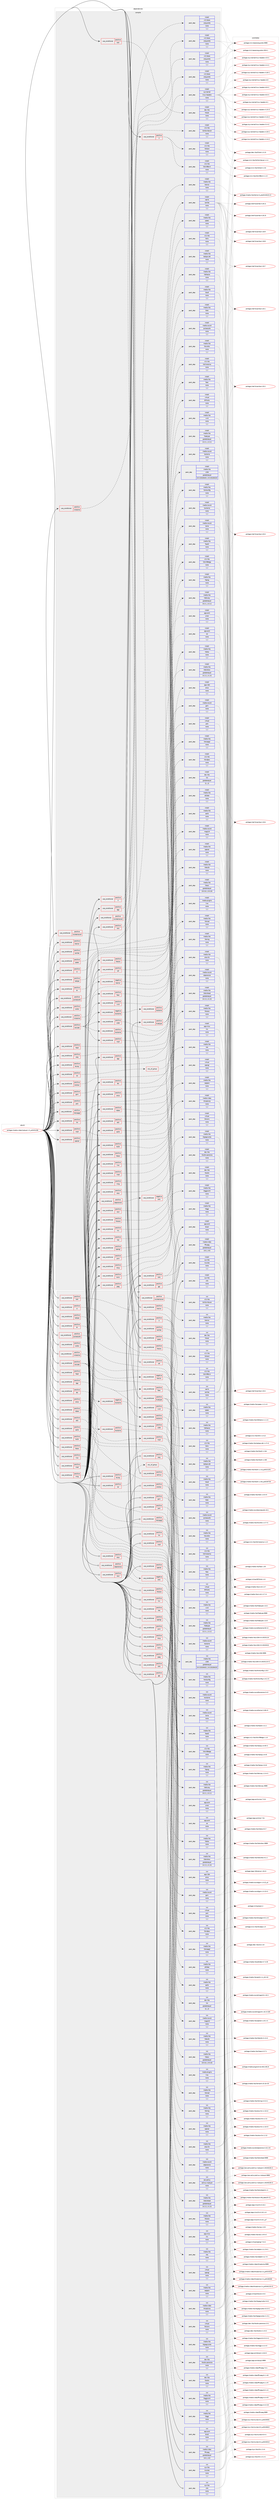 digraph prolog {

# *************
# Graph options
# *************

newrank=true;
concentrate=true;
compound=true;
graph [rankdir=LR,fontname=Helvetica,fontsize=10,ranksep=1.5];#, ranksep=2.5, nodesep=0.2];
edge  [arrowhead=vee];
node  [fontname=Helvetica,fontsize=10];

# **********
# The ebuild
# **********

subgraph cluster_leftcol {
color=gray;
label=<<i>ebuild</i>>;
id [label="portage://media-video/mplayer-1.5_p20231206", color=red, width=4, href="../media-video/mplayer-1.5_p20231206.svg"];
}

# ****************
# The dependencies
# ****************

subgraph cluster_midcol {
color=gray;
label=<<i>dependencies</i>>;
subgraph cluster_compile {
fillcolor="#eeeeee";
style=filled;
label=<<i>compile</i>>;
subgraph cond84647 {
dependency330620 [label=<<TABLE BORDER="0" CELLBORDER="1" CELLSPACING="0" CELLPADDING="4"><TR><TD ROWSPAN="3" CELLPADDING="10">use_conditional</TD></TR><TR><TD>positive</TD></TR><TR><TD>X</TD></TR></TABLE>>, shape=none, color=red];
subgraph pack243446 {
dependency330621 [label=<<TABLE BORDER="0" CELLBORDER="1" CELLSPACING="0" CELLPADDING="4" WIDTH="220"><TR><TD ROWSPAN="6" CELLPADDING="30">pack_dep</TD></TR><TR><TD WIDTH="110">install</TD></TR><TR><TD>x11-base</TD></TR><TR><TD>xorg-proto</TD></TR><TR><TD>none</TD></TR><TR><TD>[,,]</TD></TR></TABLE>>, shape=none, color=blue];
}
dependency330620:e -> dependency330621:w [weight=20,style="dashed",arrowhead="vee"];
}
id:e -> dependency330620:w [weight=20,style="solid",arrowhead="vee"];
subgraph cond84648 {
dependency330622 [label=<<TABLE BORDER="0" CELLBORDER="1" CELLSPACING="0" CELLPADDING="4"><TR><TD ROWSPAN="3" CELLPADDING="10">use_conditional</TD></TR><TR><TD>positive</TD></TR><TR><TD>X</TD></TR></TABLE>>, shape=none, color=red];
subgraph pack243447 {
dependency330623 [label=<<TABLE BORDER="0" CELLBORDER="1" CELLSPACING="0" CELLPADDING="4" WIDTH="220"><TR><TD ROWSPAN="6" CELLPADDING="30">pack_dep</TD></TR><TR><TD WIDTH="110">install</TD></TR><TR><TD>x11-libs</TD></TR><TR><TD>libXext</TD></TR><TR><TD>none</TD></TR><TR><TD>[,,]</TD></TR></TABLE>>, shape=none, color=blue];
}
dependency330622:e -> dependency330623:w [weight=20,style="dashed",arrowhead="vee"];
subgraph pack243448 {
dependency330624 [label=<<TABLE BORDER="0" CELLBORDER="1" CELLSPACING="0" CELLPADDING="4" WIDTH="220"><TR><TD ROWSPAN="6" CELLPADDING="30">pack_dep</TD></TR><TR><TD WIDTH="110">install</TD></TR><TR><TD>x11-libs</TD></TR><TR><TD>libXxf86vm</TD></TR><TR><TD>none</TD></TR><TR><TD>[,,]</TD></TR></TABLE>>, shape=none, color=blue];
}
dependency330622:e -> dependency330624:w [weight=20,style="dashed",arrowhead="vee"];
}
id:e -> dependency330622:w [weight=20,style="solid",arrowhead="vee"];
subgraph cond84649 {
dependency330625 [label=<<TABLE BORDER="0" CELLBORDER="1" CELLSPACING="0" CELLPADDING="4"><TR><TD ROWSPAN="3" CELLPADDING="10">use_conditional</TD></TR><TR><TD>positive</TD></TR><TR><TD>a52</TD></TR></TABLE>>, shape=none, color=red];
subgraph pack243449 {
dependency330626 [label=<<TABLE BORDER="0" CELLBORDER="1" CELLSPACING="0" CELLPADDING="4" WIDTH="220"><TR><TD ROWSPAN="6" CELLPADDING="30">pack_dep</TD></TR><TR><TD WIDTH="110">install</TD></TR><TR><TD>media-libs</TD></TR><TR><TD>a52dec</TD></TR><TR><TD>none</TD></TR><TR><TD>[,,]</TD></TR></TABLE>>, shape=none, color=blue];
}
dependency330625:e -> dependency330626:w [weight=20,style="dashed",arrowhead="vee"];
}
id:e -> dependency330625:w [weight=20,style="solid",arrowhead="vee"];
subgraph cond84650 {
dependency330627 [label=<<TABLE BORDER="0" CELLBORDER="1" CELLSPACING="0" CELLPADDING="4"><TR><TD ROWSPAN="3" CELLPADDING="10">use_conditional</TD></TR><TR><TD>positive</TD></TR><TR><TD>aalib</TD></TR></TABLE>>, shape=none, color=red];
subgraph pack243450 {
dependency330628 [label=<<TABLE BORDER="0" CELLBORDER="1" CELLSPACING="0" CELLPADDING="4" WIDTH="220"><TR><TD ROWSPAN="6" CELLPADDING="30">pack_dep</TD></TR><TR><TD WIDTH="110">install</TD></TR><TR><TD>media-libs</TD></TR><TR><TD>aalib</TD></TR><TR><TD>none</TD></TR><TR><TD>[,,]</TD></TR></TABLE>>, shape=none, color=blue];
}
dependency330627:e -> dependency330628:w [weight=20,style="dashed",arrowhead="vee"];
}
id:e -> dependency330627:w [weight=20,style="solid",arrowhead="vee"];
subgraph cond84651 {
dependency330629 [label=<<TABLE BORDER="0" CELLBORDER="1" CELLSPACING="0" CELLPADDING="4"><TR><TD ROWSPAN="3" CELLPADDING="10">use_conditional</TD></TR><TR><TD>positive</TD></TR><TR><TD>alsa</TD></TR></TABLE>>, shape=none, color=red];
subgraph pack243451 {
dependency330630 [label=<<TABLE BORDER="0" CELLBORDER="1" CELLSPACING="0" CELLPADDING="4" WIDTH="220"><TR><TD ROWSPAN="6" CELLPADDING="30">pack_dep</TD></TR><TR><TD WIDTH="110">install</TD></TR><TR><TD>media-libs</TD></TR><TR><TD>alsa-lib</TD></TR><TR><TD>none</TD></TR><TR><TD>[,,]</TD></TR></TABLE>>, shape=none, color=blue];
}
dependency330629:e -> dependency330630:w [weight=20,style="dashed",arrowhead="vee"];
}
id:e -> dependency330629:w [weight=20,style="solid",arrowhead="vee"];
subgraph cond84652 {
dependency330631 [label=<<TABLE BORDER="0" CELLBORDER="1" CELLSPACING="0" CELLPADDING="4"><TR><TD ROWSPAN="3" CELLPADDING="10">use_conditional</TD></TR><TR><TD>positive</TD></TR><TR><TD>bidi</TD></TR></TABLE>>, shape=none, color=red];
subgraph pack243452 {
dependency330632 [label=<<TABLE BORDER="0" CELLBORDER="1" CELLSPACING="0" CELLPADDING="4" WIDTH="220"><TR><TD ROWSPAN="6" CELLPADDING="30">pack_dep</TD></TR><TR><TD WIDTH="110">install</TD></TR><TR><TD>dev-libs</TD></TR><TR><TD>fribidi</TD></TR><TR><TD>none</TD></TR><TR><TD>[,,]</TD></TR></TABLE>>, shape=none, color=blue];
}
dependency330631:e -> dependency330632:w [weight=20,style="dashed",arrowhead="vee"];
}
id:e -> dependency330631:w [weight=20,style="solid",arrowhead="vee"];
subgraph cond84653 {
dependency330633 [label=<<TABLE BORDER="0" CELLBORDER="1" CELLSPACING="0" CELLPADDING="4"><TR><TD ROWSPAN="3" CELLPADDING="10">use_conditional</TD></TR><TR><TD>positive</TD></TR><TR><TD>bluray</TD></TR></TABLE>>, shape=none, color=red];
subgraph pack243453 {
dependency330634 [label=<<TABLE BORDER="0" CELLBORDER="1" CELLSPACING="0" CELLPADDING="4" WIDTH="220"><TR><TD ROWSPAN="6" CELLPADDING="30">pack_dep</TD></TR><TR><TD WIDTH="110">install</TD></TR><TR><TD>media-libs</TD></TR><TR><TD>libbluray</TD></TR><TR><TD>greaterequal</TD></TR><TR><TD>[0.2.1,,,0.2.1]</TD></TR></TABLE>>, shape=none, color=blue];
}
dependency330633:e -> dependency330634:w [weight=20,style="dashed",arrowhead="vee"];
}
id:e -> dependency330633:w [weight=20,style="solid",arrowhead="vee"];
subgraph cond84654 {
dependency330635 [label=<<TABLE BORDER="0" CELLBORDER="1" CELLSPACING="0" CELLPADDING="4"><TR><TD ROWSPAN="3" CELLPADDING="10">use_conditional</TD></TR><TR><TD>positive</TD></TR><TR><TD>bs2b</TD></TR></TABLE>>, shape=none, color=red];
subgraph pack243454 {
dependency330636 [label=<<TABLE BORDER="0" CELLBORDER="1" CELLSPACING="0" CELLPADDING="4" WIDTH="220"><TR><TD ROWSPAN="6" CELLPADDING="30">pack_dep</TD></TR><TR><TD WIDTH="110">install</TD></TR><TR><TD>media-libs</TD></TR><TR><TD>libbs2b</TD></TR><TR><TD>none</TD></TR><TR><TD>[,,]</TD></TR></TABLE>>, shape=none, color=blue];
}
dependency330635:e -> dependency330636:w [weight=20,style="dashed",arrowhead="vee"];
}
id:e -> dependency330635:w [weight=20,style="solid",arrowhead="vee"];
subgraph cond84655 {
dependency330637 [label=<<TABLE BORDER="0" CELLBORDER="1" CELLSPACING="0" CELLPADDING="4"><TR><TD ROWSPAN="3" CELLPADDING="10">use_conditional</TD></TR><TR><TD>positive</TD></TR><TR><TD>cdio</TD></TR></TABLE>>, shape=none, color=red];
subgraph pack243455 {
dependency330638 [label=<<TABLE BORDER="0" CELLBORDER="1" CELLSPACING="0" CELLPADDING="4" WIDTH="220"><TR><TD ROWSPAN="6" CELLPADDING="30">pack_dep</TD></TR><TR><TD WIDTH="110">install</TD></TR><TR><TD>dev-libs</TD></TR><TR><TD>libcdio</TD></TR><TR><TD>none</TD></TR><TR><TD>[,,]</TD></TR></TABLE>>, shape=none, color=blue];
}
dependency330637:e -> dependency330638:w [weight=20,style="dashed",arrowhead="vee"];
subgraph pack243456 {
dependency330639 [label=<<TABLE BORDER="0" CELLBORDER="1" CELLSPACING="0" CELLPADDING="4" WIDTH="220"><TR><TD ROWSPAN="6" CELLPADDING="30">pack_dep</TD></TR><TR><TD WIDTH="110">install</TD></TR><TR><TD>dev-libs</TD></TR><TR><TD>libcdio-paranoia</TD></TR><TR><TD>none</TD></TR><TR><TD>[,,]</TD></TR></TABLE>>, shape=none, color=blue];
}
dependency330637:e -> dependency330639:w [weight=20,style="dashed",arrowhead="vee"];
}
id:e -> dependency330637:w [weight=20,style="solid",arrowhead="vee"];
subgraph cond84656 {
dependency330640 [label=<<TABLE BORDER="0" CELLBORDER="1" CELLSPACING="0" CELLPADDING="4"><TR><TD ROWSPAN="3" CELLPADDING="10">use_conditional</TD></TR><TR><TD>positive</TD></TR><TR><TD>cdparanoia</TD></TR></TABLE>>, shape=none, color=red];
subgraph cond84657 {
dependency330641 [label=<<TABLE BORDER="0" CELLBORDER="1" CELLSPACING="0" CELLPADDING="4"><TR><TD ROWSPAN="3" CELLPADDING="10">use_conditional</TD></TR><TR><TD>negative</TD></TR><TR><TD>cdio</TD></TR></TABLE>>, shape=none, color=red];
subgraph pack243457 {
dependency330642 [label=<<TABLE BORDER="0" CELLBORDER="1" CELLSPACING="0" CELLPADDING="4" WIDTH="220"><TR><TD ROWSPAN="6" CELLPADDING="30">pack_dep</TD></TR><TR><TD WIDTH="110">install</TD></TR><TR><TD>media-sound</TD></TR><TR><TD>cdparanoia</TD></TR><TR><TD>none</TD></TR><TR><TD>[,,]</TD></TR></TABLE>>, shape=none, color=blue];
}
dependency330641:e -> dependency330642:w [weight=20,style="dashed",arrowhead="vee"];
}
dependency330640:e -> dependency330641:w [weight=20,style="dashed",arrowhead="vee"];
}
id:e -> dependency330640:w [weight=20,style="solid",arrowhead="vee"];
subgraph cond84658 {
dependency330643 [label=<<TABLE BORDER="0" CELLBORDER="1" CELLSPACING="0" CELLPADDING="4"><TR><TD ROWSPAN="3" CELLPADDING="10">use_conditional</TD></TR><TR><TD>positive</TD></TR><TR><TD>dga</TD></TR></TABLE>>, shape=none, color=red];
subgraph pack243458 {
dependency330644 [label=<<TABLE BORDER="0" CELLBORDER="1" CELLSPACING="0" CELLPADDING="4" WIDTH="220"><TR><TD ROWSPAN="6" CELLPADDING="30">pack_dep</TD></TR><TR><TD WIDTH="110">install</TD></TR><TR><TD>x11-base</TD></TR><TR><TD>xorg-proto</TD></TR><TR><TD>none</TD></TR><TR><TD>[,,]</TD></TR></TABLE>>, shape=none, color=blue];
}
dependency330643:e -> dependency330644:w [weight=20,style="dashed",arrowhead="vee"];
}
id:e -> dependency330643:w [weight=20,style="solid",arrowhead="vee"];
subgraph cond84659 {
dependency330645 [label=<<TABLE BORDER="0" CELLBORDER="1" CELLSPACING="0" CELLPADDING="4"><TR><TD ROWSPAN="3" CELLPADDING="10">use_conditional</TD></TR><TR><TD>positive</TD></TR><TR><TD>dga</TD></TR></TABLE>>, shape=none, color=red];
subgraph pack243459 {
dependency330646 [label=<<TABLE BORDER="0" CELLBORDER="1" CELLSPACING="0" CELLPADDING="4" WIDTH="220"><TR><TD ROWSPAN="6" CELLPADDING="30">pack_dep</TD></TR><TR><TD WIDTH="110">install</TD></TR><TR><TD>x11-libs</TD></TR><TR><TD>libXxf86dga</TD></TR><TR><TD>none</TD></TR><TR><TD>[,,]</TD></TR></TABLE>>, shape=none, color=blue];
}
dependency330645:e -> dependency330646:w [weight=20,style="dashed",arrowhead="vee"];
}
id:e -> dependency330645:w [weight=20,style="solid",arrowhead="vee"];
subgraph cond84660 {
dependency330647 [label=<<TABLE BORDER="0" CELLBORDER="1" CELLSPACING="0" CELLPADDING="4"><TR><TD ROWSPAN="3" CELLPADDING="10">use_conditional</TD></TR><TR><TD>positive</TD></TR><TR><TD>dts</TD></TR></TABLE>>, shape=none, color=red];
subgraph pack243460 {
dependency330648 [label=<<TABLE BORDER="0" CELLBORDER="1" CELLSPACING="0" CELLPADDING="4" WIDTH="220"><TR><TD ROWSPAN="6" CELLPADDING="30">pack_dep</TD></TR><TR><TD WIDTH="110">install</TD></TR><TR><TD>media-libs</TD></TR><TR><TD>libdca</TD></TR><TR><TD>none</TD></TR><TR><TD>[,,]</TD></TR></TABLE>>, shape=none, color=blue];
}
dependency330647:e -> dependency330648:w [weight=20,style="dashed",arrowhead="vee"];
}
id:e -> dependency330647:w [weight=20,style="solid",arrowhead="vee"];
subgraph cond84661 {
dependency330649 [label=<<TABLE BORDER="0" CELLBORDER="1" CELLSPACING="0" CELLPADDING="4"><TR><TD ROWSPAN="3" CELLPADDING="10">use_conditional</TD></TR><TR><TD>positive</TD></TR><TR><TD>dv</TD></TR></TABLE>>, shape=none, color=red];
subgraph pack243461 {
dependency330650 [label=<<TABLE BORDER="0" CELLBORDER="1" CELLSPACING="0" CELLPADDING="4" WIDTH="220"><TR><TD ROWSPAN="6" CELLPADDING="30">pack_dep</TD></TR><TR><TD WIDTH="110">install</TD></TR><TR><TD>media-libs</TD></TR><TR><TD>libdv</TD></TR><TR><TD>none</TD></TR><TR><TD>[,,]</TD></TR></TABLE>>, shape=none, color=blue];
}
dependency330649:e -> dependency330650:w [weight=20,style="dashed",arrowhead="vee"];
}
id:e -> dependency330649:w [weight=20,style="solid",arrowhead="vee"];
subgraph cond84662 {
dependency330651 [label=<<TABLE BORDER="0" CELLBORDER="1" CELLSPACING="0" CELLPADDING="4"><TR><TD ROWSPAN="3" CELLPADDING="10">use_conditional</TD></TR><TR><TD>positive</TD></TR><TR><TD>dvb</TD></TR></TABLE>>, shape=none, color=red];
subgraph pack243462 {
dependency330652 [label=<<TABLE BORDER="0" CELLBORDER="1" CELLSPACING="0" CELLPADDING="4" WIDTH="220"><TR><TD ROWSPAN="6" CELLPADDING="30">pack_dep</TD></TR><TR><TD WIDTH="110">install</TD></TR><TR><TD>sys-kernel</TD></TR><TR><TD>linux-headers</TD></TR><TR><TD>none</TD></TR><TR><TD>[,,]</TD></TR></TABLE>>, shape=none, color=blue];
}
dependency330651:e -> dependency330652:w [weight=20,style="dashed",arrowhead="vee"];
}
id:e -> dependency330651:w [weight=20,style="solid",arrowhead="vee"];
subgraph cond84663 {
dependency330653 [label=<<TABLE BORDER="0" CELLBORDER="1" CELLSPACING="0" CELLPADDING="4"><TR><TD ROWSPAN="3" CELLPADDING="10">use_conditional</TD></TR><TR><TD>positive</TD></TR><TR><TD>dvd</TD></TR></TABLE>>, shape=none, color=red];
subgraph pack243463 {
dependency330654 [label=<<TABLE BORDER="0" CELLBORDER="1" CELLSPACING="0" CELLPADDING="4" WIDTH="220"><TR><TD ROWSPAN="6" CELLPADDING="30">pack_dep</TD></TR><TR><TD WIDTH="110">install</TD></TR><TR><TD>media-libs</TD></TR><TR><TD>libdvdread</TD></TR><TR><TD>greaterequal</TD></TR><TR><TD>[4.1.3,,,4.1.3]</TD></TR></TABLE>>, shape=none, color=blue];
}
dependency330653:e -> dependency330654:w [weight=20,style="dashed",arrowhead="vee"];
}
id:e -> dependency330653:w [weight=20,style="solid",arrowhead="vee"];
subgraph cond84664 {
dependency330655 [label=<<TABLE BORDER="0" CELLBORDER="1" CELLSPACING="0" CELLPADDING="4"><TR><TD ROWSPAN="3" CELLPADDING="10">use_conditional</TD></TR><TR><TD>positive</TD></TR><TR><TD>dvdnav</TD></TR></TABLE>>, shape=none, color=red];
subgraph pack243464 {
dependency330656 [label=<<TABLE BORDER="0" CELLBORDER="1" CELLSPACING="0" CELLPADDING="4" WIDTH="220"><TR><TD ROWSPAN="6" CELLPADDING="30">pack_dep</TD></TR><TR><TD WIDTH="110">install</TD></TR><TR><TD>media-libs</TD></TR><TR><TD>libdvdnav</TD></TR><TR><TD>greaterequal</TD></TR><TR><TD>[4.1.3,,,4.1.3]</TD></TR></TABLE>>, shape=none, color=blue];
}
dependency330655:e -> dependency330656:w [weight=20,style="dashed",arrowhead="vee"];
}
id:e -> dependency330655:w [weight=20,style="solid",arrowhead="vee"];
subgraph cond84665 {
dependency330657 [label=<<TABLE BORDER="0" CELLBORDER="1" CELLSPACING="0" CELLPADDING="4"><TR><TD ROWSPAN="3" CELLPADDING="10">use_conditional</TD></TR><TR><TD>positive</TD></TR><TR><TD>enca</TD></TR></TABLE>>, shape=none, color=red];
subgraph pack243465 {
dependency330658 [label=<<TABLE BORDER="0" CELLBORDER="1" CELLSPACING="0" CELLPADDING="4" WIDTH="220"><TR><TD ROWSPAN="6" CELLPADDING="30">pack_dep</TD></TR><TR><TD WIDTH="110">install</TD></TR><TR><TD>app-i18n</TD></TR><TR><TD>enca</TD></TR><TR><TD>none</TD></TR><TR><TD>[,,]</TD></TR></TABLE>>, shape=none, color=blue];
}
dependency330657:e -> dependency330658:w [weight=20,style="dashed",arrowhead="vee"];
}
id:e -> dependency330657:w [weight=20,style="solid",arrowhead="vee"];
subgraph cond84666 {
dependency330659 [label=<<TABLE BORDER="0" CELLBORDER="1" CELLSPACING="0" CELLPADDING="4"><TR><TD ROWSPAN="3" CELLPADDING="10">use_conditional</TD></TR><TR><TD>positive</TD></TR><TR><TD>encode</TD></TR></TABLE>>, shape=none, color=red];
subgraph cond84667 {
dependency330660 [label=<<TABLE BORDER="0" CELLBORDER="1" CELLSPACING="0" CELLPADDING="4"><TR><TD ROWSPAN="3" CELLPADDING="10">use_conditional</TD></TR><TR><TD>negative</TD></TR><TR><TD>twolame</TD></TR></TABLE>>, shape=none, color=red];
subgraph cond84668 {
dependency330661 [label=<<TABLE BORDER="0" CELLBORDER="1" CELLSPACING="0" CELLPADDING="4"><TR><TD ROWSPAN="3" CELLPADDING="10">use_conditional</TD></TR><TR><TD>positive</TD></TR><TR><TD>toolame</TD></TR></TABLE>>, shape=none, color=red];
subgraph pack243466 {
dependency330662 [label=<<TABLE BORDER="0" CELLBORDER="1" CELLSPACING="0" CELLPADDING="4" WIDTH="220"><TR><TD ROWSPAN="6" CELLPADDING="30">pack_dep</TD></TR><TR><TD WIDTH="110">install</TD></TR><TR><TD>media-sound</TD></TR><TR><TD>toolame</TD></TR><TR><TD>none</TD></TR><TR><TD>[,,]</TD></TR></TABLE>>, shape=none, color=blue];
}
dependency330661:e -> dependency330662:w [weight=20,style="dashed",arrowhead="vee"];
}
dependency330660:e -> dependency330661:w [weight=20,style="dashed",arrowhead="vee"];
}
dependency330659:e -> dependency330660:w [weight=20,style="dashed",arrowhead="vee"];
subgraph cond84669 {
dependency330663 [label=<<TABLE BORDER="0" CELLBORDER="1" CELLSPACING="0" CELLPADDING="4"><TR><TD ROWSPAN="3" CELLPADDING="10">use_conditional</TD></TR><TR><TD>positive</TD></TR><TR><TD>twolame</TD></TR></TABLE>>, shape=none, color=red];
subgraph pack243467 {
dependency330664 [label=<<TABLE BORDER="0" CELLBORDER="1" CELLSPACING="0" CELLPADDING="4" WIDTH="220"><TR><TD ROWSPAN="6" CELLPADDING="30">pack_dep</TD></TR><TR><TD WIDTH="110">install</TD></TR><TR><TD>media-sound</TD></TR><TR><TD>twolame</TD></TR><TR><TD>none</TD></TR><TR><TD>[,,]</TD></TR></TABLE>>, shape=none, color=blue];
}
dependency330663:e -> dependency330664:w [weight=20,style="dashed",arrowhead="vee"];
}
dependency330659:e -> dependency330663:w [weight=20,style="dashed",arrowhead="vee"];
subgraph cond84670 {
dependency330665 [label=<<TABLE BORDER="0" CELLBORDER="1" CELLSPACING="0" CELLPADDING="4"><TR><TD ROWSPAN="3" CELLPADDING="10">use_conditional</TD></TR><TR><TD>positive</TD></TR><TR><TD>faac</TD></TR></TABLE>>, shape=none, color=red];
subgraph pack243468 {
dependency330666 [label=<<TABLE BORDER="0" CELLBORDER="1" CELLSPACING="0" CELLPADDING="4" WIDTH="220"><TR><TD ROWSPAN="6" CELLPADDING="30">pack_dep</TD></TR><TR><TD WIDTH="110">install</TD></TR><TR><TD>media-libs</TD></TR><TR><TD>faac</TD></TR><TR><TD>none</TD></TR><TR><TD>[,,]</TD></TR></TABLE>>, shape=none, color=blue];
}
dependency330665:e -> dependency330666:w [weight=20,style="dashed",arrowhead="vee"];
}
dependency330659:e -> dependency330665:w [weight=20,style="dashed",arrowhead="vee"];
subgraph cond84671 {
dependency330667 [label=<<TABLE BORDER="0" CELLBORDER="1" CELLSPACING="0" CELLPADDING="4"><TR><TD ROWSPAN="3" CELLPADDING="10">use_conditional</TD></TR><TR><TD>positive</TD></TR><TR><TD>mp3</TD></TR></TABLE>>, shape=none, color=red];
subgraph pack243469 {
dependency330668 [label=<<TABLE BORDER="0" CELLBORDER="1" CELLSPACING="0" CELLPADDING="4" WIDTH="220"><TR><TD ROWSPAN="6" CELLPADDING="30">pack_dep</TD></TR><TR><TD WIDTH="110">install</TD></TR><TR><TD>media-sound</TD></TR><TR><TD>lame</TD></TR><TR><TD>none</TD></TR><TR><TD>[,,]</TD></TR></TABLE>>, shape=none, color=blue];
}
dependency330667:e -> dependency330668:w [weight=20,style="dashed",arrowhead="vee"];
}
dependency330659:e -> dependency330667:w [weight=20,style="dashed",arrowhead="vee"];
subgraph cond84672 {
dependency330669 [label=<<TABLE BORDER="0" CELLBORDER="1" CELLSPACING="0" CELLPADDING="4"><TR><TD ROWSPAN="3" CELLPADDING="10">use_conditional</TD></TR><TR><TD>positive</TD></TR><TR><TD>x264</TD></TR></TABLE>>, shape=none, color=red];
subgraph pack243470 {
dependency330670 [label=<<TABLE BORDER="0" CELLBORDER="1" CELLSPACING="0" CELLPADDING="4" WIDTH="220"><TR><TD ROWSPAN="6" CELLPADDING="30">pack_dep</TD></TR><TR><TD WIDTH="110">install</TD></TR><TR><TD>media-libs</TD></TR><TR><TD>x264</TD></TR><TR><TD>greaterequal</TD></TR><TR><TD>[0.0.20100423,,,0.0.20100423]</TD></TR></TABLE>>, shape=none, color=blue];
}
dependency330669:e -> dependency330670:w [weight=20,style="dashed",arrowhead="vee"];
}
dependency330659:e -> dependency330669:w [weight=20,style="dashed",arrowhead="vee"];
subgraph cond84673 {
dependency330671 [label=<<TABLE BORDER="0" CELLBORDER="1" CELLSPACING="0" CELLPADDING="4"><TR><TD ROWSPAN="3" CELLPADDING="10">use_conditional</TD></TR><TR><TD>positive</TD></TR><TR><TD>xvid</TD></TR></TABLE>>, shape=none, color=red];
subgraph pack243471 {
dependency330672 [label=<<TABLE BORDER="0" CELLBORDER="1" CELLSPACING="0" CELLPADDING="4" WIDTH="220"><TR><TD ROWSPAN="6" CELLPADDING="30">pack_dep</TD></TR><TR><TD WIDTH="110">install</TD></TR><TR><TD>media-libs</TD></TR><TR><TD>xvid</TD></TR><TR><TD>none</TD></TR><TR><TD>[,,]</TD></TR></TABLE>>, shape=none, color=blue];
}
dependency330671:e -> dependency330672:w [weight=20,style="dashed",arrowhead="vee"];
}
dependency330659:e -> dependency330671:w [weight=20,style="dashed",arrowhead="vee"];
}
id:e -> dependency330659:w [weight=20,style="solid",arrowhead="vee"];
subgraph cond84674 {
dependency330673 [label=<<TABLE BORDER="0" CELLBORDER="1" CELLSPACING="0" CELLPADDING="4"><TR><TD ROWSPAN="3" CELLPADDING="10">use_conditional</TD></TR><TR><TD>positive</TD></TR><TR><TD>faad</TD></TR></TABLE>>, shape=none, color=red];
subgraph pack243472 {
dependency330674 [label=<<TABLE BORDER="0" CELLBORDER="1" CELLSPACING="0" CELLPADDING="4" WIDTH="220"><TR><TD ROWSPAN="6" CELLPADDING="30">pack_dep</TD></TR><TR><TD WIDTH="110">install</TD></TR><TR><TD>media-libs</TD></TR><TR><TD>faad2</TD></TR><TR><TD>none</TD></TR><TR><TD>[,,]</TD></TR></TABLE>>, shape=none, color=blue];
}
dependency330673:e -> dependency330674:w [weight=20,style="dashed",arrowhead="vee"];
}
id:e -> dependency330673:w [weight=20,style="solid",arrowhead="vee"];
subgraph cond84675 {
dependency330675 [label=<<TABLE BORDER="0" CELLBORDER="1" CELLSPACING="0" CELLPADDING="4"><TR><TD ROWSPAN="3" CELLPADDING="10">use_conditional</TD></TR><TR><TD>positive</TD></TR><TR><TD>ggi</TD></TR></TABLE>>, shape=none, color=red];
subgraph pack243473 {
dependency330676 [label=<<TABLE BORDER="0" CELLBORDER="1" CELLSPACING="0" CELLPADDING="4" WIDTH="220"><TR><TD ROWSPAN="6" CELLPADDING="30">pack_dep</TD></TR><TR><TD WIDTH="110">install</TD></TR><TR><TD>media-libs</TD></TR><TR><TD>libggi</TD></TR><TR><TD>none</TD></TR><TR><TD>[,,]</TD></TR></TABLE>>, shape=none, color=blue];
}
dependency330675:e -> dependency330676:w [weight=20,style="dashed",arrowhead="vee"];
subgraph pack243474 {
dependency330677 [label=<<TABLE BORDER="0" CELLBORDER="1" CELLSPACING="0" CELLPADDING="4" WIDTH="220"><TR><TD ROWSPAN="6" CELLPADDING="30">pack_dep</TD></TR><TR><TD WIDTH="110">install</TD></TR><TR><TD>media-libs</TD></TR><TR><TD>libggiwmh</TD></TR><TR><TD>none</TD></TR><TR><TD>[,,]</TD></TR></TABLE>>, shape=none, color=blue];
}
dependency330675:e -> dependency330677:w [weight=20,style="dashed",arrowhead="vee"];
}
id:e -> dependency330675:w [weight=20,style="solid",arrowhead="vee"];
subgraph cond84676 {
dependency330678 [label=<<TABLE BORDER="0" CELLBORDER="1" CELLSPACING="0" CELLPADDING="4"><TR><TD ROWSPAN="3" CELLPADDING="10">use_conditional</TD></TR><TR><TD>positive</TD></TR><TR><TD>gsm</TD></TR></TABLE>>, shape=none, color=red];
subgraph pack243475 {
dependency330679 [label=<<TABLE BORDER="0" CELLBORDER="1" CELLSPACING="0" CELLPADDING="4" WIDTH="220"><TR><TD ROWSPAN="6" CELLPADDING="30">pack_dep</TD></TR><TR><TD WIDTH="110">install</TD></TR><TR><TD>media-sound</TD></TR><TR><TD>gsm</TD></TR><TR><TD>none</TD></TR><TR><TD>[,,]</TD></TR></TABLE>>, shape=none, color=blue];
}
dependency330678:e -> dependency330679:w [weight=20,style="dashed",arrowhead="vee"];
}
id:e -> dependency330678:w [weight=20,style="solid",arrowhead="vee"];
subgraph cond84677 {
dependency330680 [label=<<TABLE BORDER="0" CELLBORDER="1" CELLSPACING="0" CELLPADDING="4"><TR><TD ROWSPAN="3" CELLPADDING="10">use_conditional</TD></TR><TR><TD>positive</TD></TR><TR><TD>iconv</TD></TR></TABLE>>, shape=none, color=red];
subgraph pack243476 {
dependency330681 [label=<<TABLE BORDER="0" CELLBORDER="1" CELLSPACING="0" CELLPADDING="4" WIDTH="220"><TR><TD ROWSPAN="6" CELLPADDING="30">pack_dep</TD></TR><TR><TD WIDTH="110">install</TD></TR><TR><TD>virtual</TD></TR><TR><TD>libiconv</TD></TR><TR><TD>none</TD></TR><TR><TD>[,,]</TD></TR></TABLE>>, shape=none, color=blue];
}
dependency330680:e -> dependency330681:w [weight=20,style="dashed",arrowhead="vee"];
}
id:e -> dependency330680:w [weight=20,style="solid",arrowhead="vee"];
subgraph cond84678 {
dependency330682 [label=<<TABLE BORDER="0" CELLBORDER="1" CELLSPACING="0" CELLPADDING="4"><TR><TD ROWSPAN="3" CELLPADDING="10">use_conditional</TD></TR><TR><TD>positive</TD></TR><TR><TD>jack</TD></TR></TABLE>>, shape=none, color=red];
subgraph pack243477 {
dependency330683 [label=<<TABLE BORDER="0" CELLBORDER="1" CELLSPACING="0" CELLPADDING="4" WIDTH="220"><TR><TD ROWSPAN="6" CELLPADDING="30">pack_dep</TD></TR><TR><TD WIDTH="110">install</TD></TR><TR><TD>virtual</TD></TR><TR><TD>jack</TD></TR><TR><TD>none</TD></TR><TR><TD>[,,]</TD></TR></TABLE>>, shape=none, color=blue];
}
dependency330682:e -> dependency330683:w [weight=20,style="dashed",arrowhead="vee"];
}
id:e -> dependency330682:w [weight=20,style="solid",arrowhead="vee"];
subgraph cond84679 {
dependency330684 [label=<<TABLE BORDER="0" CELLBORDER="1" CELLSPACING="0" CELLPADDING="4"><TR><TD ROWSPAN="3" CELLPADDING="10">use_conditional</TD></TR><TR><TD>positive</TD></TR><TR><TD>jpeg</TD></TR></TABLE>>, shape=none, color=red];
subgraph pack243478 {
dependency330685 [label=<<TABLE BORDER="0" CELLBORDER="1" CELLSPACING="0" CELLPADDING="4" WIDTH="220"><TR><TD ROWSPAN="6" CELLPADDING="30">pack_dep</TD></TR><TR><TD WIDTH="110">install</TD></TR><TR><TD>media-libs</TD></TR><TR><TD>libjpeg-turbo</TD></TR><TR><TD>none</TD></TR><TR><TD>[,,]</TD></TR></TABLE>>, shape=none, color=blue];
}
dependency330684:e -> dependency330685:w [weight=20,style="dashed",arrowhead="vee"];
}
id:e -> dependency330684:w [weight=20,style="solid",arrowhead="vee"];
subgraph cond84680 {
dependency330686 [label=<<TABLE BORDER="0" CELLBORDER="1" CELLSPACING="0" CELLPADDING="4"><TR><TD ROWSPAN="3" CELLPADDING="10">use_conditional</TD></TR><TR><TD>positive</TD></TR><TR><TD>ladspa</TD></TR></TABLE>>, shape=none, color=red];
subgraph pack243479 {
dependency330687 [label=<<TABLE BORDER="0" CELLBORDER="1" CELLSPACING="0" CELLPADDING="4" WIDTH="220"><TR><TD ROWSPAN="6" CELLPADDING="30">pack_dep</TD></TR><TR><TD WIDTH="110">install</TD></TR><TR><TD>media-libs</TD></TR><TR><TD>ladspa-sdk</TD></TR><TR><TD>none</TD></TR><TR><TD>[,,]</TD></TR></TABLE>>, shape=none, color=blue];
}
dependency330686:e -> dependency330687:w [weight=20,style="dashed",arrowhead="vee"];
}
id:e -> dependency330686:w [weight=20,style="solid",arrowhead="vee"];
subgraph cond84681 {
dependency330688 [label=<<TABLE BORDER="0" CELLBORDER="1" CELLSPACING="0" CELLPADDING="4"><TR><TD ROWSPAN="3" CELLPADDING="10">use_conditional</TD></TR><TR><TD>positive</TD></TR><TR><TD>libass</TD></TR></TABLE>>, shape=none, color=red];
subgraph pack243480 {
dependency330689 [label=<<TABLE BORDER="0" CELLBORDER="1" CELLSPACING="0" CELLPADDING="4" WIDTH="220"><TR><TD ROWSPAN="6" CELLPADDING="30">pack_dep</TD></TR><TR><TD WIDTH="110">install</TD></TR><TR><TD>media-libs</TD></TR><TR><TD>libass</TD></TR><TR><TD>greaterequal</TD></TR><TR><TD>[0.9.10,,,0.9.10]</TD></TR></TABLE>>, shape=none, color=blue];
}
dependency330688:e -> dependency330689:w [weight=20,style="dashed",arrowhead="vee"];
}
id:e -> dependency330688:w [weight=20,style="solid",arrowhead="vee"];
subgraph cond84682 {
dependency330690 [label=<<TABLE BORDER="0" CELLBORDER="1" CELLSPACING="0" CELLPADDING="4"><TR><TD ROWSPAN="3" CELLPADDING="10">use_conditional</TD></TR><TR><TD>positive</TD></TR><TR><TD>libcaca</TD></TR></TABLE>>, shape=none, color=red];
subgraph pack243481 {
dependency330691 [label=<<TABLE BORDER="0" CELLBORDER="1" CELLSPACING="0" CELLPADDING="4" WIDTH="220"><TR><TD ROWSPAN="6" CELLPADDING="30">pack_dep</TD></TR><TR><TD WIDTH="110">install</TD></TR><TR><TD>media-libs</TD></TR><TR><TD>libcaca</TD></TR><TR><TD>none</TD></TR><TR><TD>[,,]</TD></TR></TABLE>>, shape=none, color=blue];
}
dependency330690:e -> dependency330691:w [weight=20,style="dashed",arrowhead="vee"];
}
id:e -> dependency330690:w [weight=20,style="solid",arrowhead="vee"];
subgraph cond84683 {
dependency330692 [label=<<TABLE BORDER="0" CELLBORDER="1" CELLSPACING="0" CELLPADDING="4"><TR><TD ROWSPAN="3" CELLPADDING="10">use_conditional</TD></TR><TR><TD>positive</TD></TR><TR><TD>libmpeg2</TD></TR></TABLE>>, shape=none, color=red];
subgraph pack243482 {
dependency330693 [label=<<TABLE BORDER="0" CELLBORDER="1" CELLSPACING="0" CELLPADDING="4" WIDTH="220"><TR><TD ROWSPAN="6" CELLPADDING="30">pack_dep</TD></TR><TR><TD WIDTH="110">install</TD></TR><TR><TD>media-libs</TD></TR><TR><TD>libmpeg2</TD></TR><TR><TD>none</TD></TR><TR><TD>[,,]</TD></TR></TABLE>>, shape=none, color=blue];
}
dependency330692:e -> dependency330693:w [weight=20,style="dashed",arrowhead="vee"];
}
id:e -> dependency330692:w [weight=20,style="solid",arrowhead="vee"];
subgraph cond84684 {
dependency330694 [label=<<TABLE BORDER="0" CELLBORDER="1" CELLSPACING="0" CELLPADDING="4"><TR><TD ROWSPAN="3" CELLPADDING="10">use_conditional</TD></TR><TR><TD>positive</TD></TR><TR><TD>lirc</TD></TR></TABLE>>, shape=none, color=red];
subgraph pack243483 {
dependency330695 [label=<<TABLE BORDER="0" CELLBORDER="1" CELLSPACING="0" CELLPADDING="4" WIDTH="220"><TR><TD ROWSPAN="6" CELLPADDING="30">pack_dep</TD></TR><TR><TD WIDTH="110">install</TD></TR><TR><TD>app-misc</TD></TR><TR><TD>lirc</TD></TR><TR><TD>none</TD></TR><TR><TD>[,,]</TD></TR></TABLE>>, shape=none, color=blue];
}
dependency330694:e -> dependency330695:w [weight=20,style="dashed",arrowhead="vee"];
}
id:e -> dependency330694:w [weight=20,style="solid",arrowhead="vee"];
subgraph cond84685 {
dependency330696 [label=<<TABLE BORDER="0" CELLBORDER="1" CELLSPACING="0" CELLPADDING="4"><TR><TD ROWSPAN="3" CELLPADDING="10">use_conditional</TD></TR><TR><TD>positive</TD></TR><TR><TD>live</TD></TR></TABLE>>, shape=none, color=red];
subgraph pack243484 {
dependency330697 [label=<<TABLE BORDER="0" CELLBORDER="1" CELLSPACING="0" CELLPADDING="4" WIDTH="220"><TR><TD ROWSPAN="6" CELLPADDING="30">pack_dep</TD></TR><TR><TD WIDTH="110">install</TD></TR><TR><TD>media-plugins</TD></TR><TR><TD>live</TD></TR><TR><TD>none</TD></TR><TR><TD>[,,]</TD></TR></TABLE>>, shape=none, color=blue];
}
dependency330696:e -> dependency330697:w [weight=20,style="dashed",arrowhead="vee"];
}
id:e -> dependency330696:w [weight=20,style="solid",arrowhead="vee"];
subgraph cond84686 {
dependency330698 [label=<<TABLE BORDER="0" CELLBORDER="1" CELLSPACING="0" CELLPADDING="4"><TR><TD ROWSPAN="3" CELLPADDING="10">use_conditional</TD></TR><TR><TD>positive</TD></TR><TR><TD>lzo</TD></TR></TABLE>>, shape=none, color=red];
subgraph pack243485 {
dependency330699 [label=<<TABLE BORDER="0" CELLBORDER="1" CELLSPACING="0" CELLPADDING="4" WIDTH="220"><TR><TD ROWSPAN="6" CELLPADDING="30">pack_dep</TD></TR><TR><TD WIDTH="110">install</TD></TR><TR><TD>dev-libs</TD></TR><TR><TD>lzo</TD></TR><TR><TD>greaterequal</TD></TR><TR><TD>[2,,,2]</TD></TR></TABLE>>, shape=none, color=blue];
}
dependency330698:e -> dependency330699:w [weight=20,style="dashed",arrowhead="vee"];
}
id:e -> dependency330698:w [weight=20,style="solid",arrowhead="vee"];
subgraph cond84687 {
dependency330700 [label=<<TABLE BORDER="0" CELLBORDER="1" CELLSPACING="0" CELLPADDING="4"><TR><TD ROWSPAN="3" CELLPADDING="10">use_conditional</TD></TR><TR><TD>positive</TD></TR><TR><TD>mad</TD></TR></TABLE>>, shape=none, color=red];
subgraph pack243486 {
dependency330701 [label=<<TABLE BORDER="0" CELLBORDER="1" CELLSPACING="0" CELLPADDING="4" WIDTH="220"><TR><TD ROWSPAN="6" CELLPADDING="30">pack_dep</TD></TR><TR><TD WIDTH="110">install</TD></TR><TR><TD>media-libs</TD></TR><TR><TD>libmad</TD></TR><TR><TD>none</TD></TR><TR><TD>[,,]</TD></TR></TABLE>>, shape=none, color=blue];
}
dependency330700:e -> dependency330701:w [weight=20,style="dashed",arrowhead="vee"];
}
id:e -> dependency330700:w [weight=20,style="solid",arrowhead="vee"];
subgraph cond84688 {
dependency330702 [label=<<TABLE BORDER="0" CELLBORDER="1" CELLSPACING="0" CELLPADDING="4"><TR><TD ROWSPAN="3" CELLPADDING="10">use_conditional</TD></TR><TR><TD>positive</TD></TR><TR><TD>mng</TD></TR></TABLE>>, shape=none, color=red];
subgraph pack243487 {
dependency330703 [label=<<TABLE BORDER="0" CELLBORDER="1" CELLSPACING="0" CELLPADDING="4" WIDTH="220"><TR><TD ROWSPAN="6" CELLPADDING="30">pack_dep</TD></TR><TR><TD WIDTH="110">install</TD></TR><TR><TD>media-libs</TD></TR><TR><TD>libmng</TD></TR><TR><TD>none</TD></TR><TR><TD>[,,]</TD></TR></TABLE>>, shape=none, color=blue];
}
dependency330702:e -> dependency330703:w [weight=20,style="dashed",arrowhead="vee"];
}
id:e -> dependency330702:w [weight=20,style="solid",arrowhead="vee"];
subgraph cond84689 {
dependency330704 [label=<<TABLE BORDER="0" CELLBORDER="1" CELLSPACING="0" CELLPADDING="4"><TR><TD ROWSPAN="3" CELLPADDING="10">use_conditional</TD></TR><TR><TD>positive</TD></TR><TR><TD>mp3</TD></TR></TABLE>>, shape=none, color=red];
subgraph pack243488 {
dependency330705 [label=<<TABLE BORDER="0" CELLBORDER="1" CELLSPACING="0" CELLPADDING="4" WIDTH="220"><TR><TD ROWSPAN="6" CELLPADDING="30">pack_dep</TD></TR><TR><TD WIDTH="110">install</TD></TR><TR><TD>media-sound</TD></TR><TR><TD>mpg123</TD></TR><TR><TD>none</TD></TR><TR><TD>[,,]</TD></TR></TABLE>>, shape=none, color=blue];
}
dependency330704:e -> dependency330705:w [weight=20,style="dashed",arrowhead="vee"];
}
id:e -> dependency330704:w [weight=20,style="solid",arrowhead="vee"];
subgraph cond84690 {
dependency330706 [label=<<TABLE BORDER="0" CELLBORDER="1" CELLSPACING="0" CELLPADDING="4"><TR><TD ROWSPAN="3" CELLPADDING="10">use_conditional</TD></TR><TR><TD>positive</TD></TR><TR><TD>nas</TD></TR></TABLE>>, shape=none, color=red];
subgraph pack243489 {
dependency330707 [label=<<TABLE BORDER="0" CELLBORDER="1" CELLSPACING="0" CELLPADDING="4" WIDTH="220"><TR><TD ROWSPAN="6" CELLPADDING="30">pack_dep</TD></TR><TR><TD WIDTH="110">install</TD></TR><TR><TD>media-libs</TD></TR><TR><TD>nas</TD></TR><TR><TD>none</TD></TR><TR><TD>[,,]</TD></TR></TABLE>>, shape=none, color=blue];
}
dependency330706:e -> dependency330707:w [weight=20,style="dashed",arrowhead="vee"];
}
id:e -> dependency330706:w [weight=20,style="solid",arrowhead="vee"];
subgraph cond84691 {
dependency330708 [label=<<TABLE BORDER="0" CELLBORDER="1" CELLSPACING="0" CELLPADDING="4"><TR><TD ROWSPAN="3" CELLPADDING="10">use_conditional</TD></TR><TR><TD>positive</TD></TR><TR><TD>openal</TD></TR></TABLE>>, shape=none, color=red];
subgraph pack243490 {
dependency330709 [label=<<TABLE BORDER="0" CELLBORDER="1" CELLSPACING="0" CELLPADDING="4" WIDTH="220"><TR><TD ROWSPAN="6" CELLPADDING="30">pack_dep</TD></TR><TR><TD WIDTH="110">install</TD></TR><TR><TD>media-libs</TD></TR><TR><TD>openal</TD></TR><TR><TD>none</TD></TR><TR><TD>[,,]</TD></TR></TABLE>>, shape=none, color=blue];
}
dependency330708:e -> dependency330709:w [weight=20,style="dashed",arrowhead="vee"];
}
id:e -> dependency330708:w [weight=20,style="solid",arrowhead="vee"];
subgraph cond84692 {
dependency330710 [label=<<TABLE BORDER="0" CELLBORDER="1" CELLSPACING="0" CELLPADDING="4"><TR><TD ROWSPAN="3" CELLPADDING="10">use_conditional</TD></TR><TR><TD>positive</TD></TR><TR><TD>opengl</TD></TR></TABLE>>, shape=none, color=red];
subgraph pack243491 {
dependency330711 [label=<<TABLE BORDER="0" CELLBORDER="1" CELLSPACING="0" CELLPADDING="4" WIDTH="220"><TR><TD ROWSPAN="6" CELLPADDING="30">pack_dep</TD></TR><TR><TD WIDTH="110">install</TD></TR><TR><TD>virtual</TD></TR><TR><TD>opengl</TD></TR><TR><TD>none</TD></TR><TR><TD>[,,]</TD></TR></TABLE>>, shape=none, color=blue];
}
dependency330710:e -> dependency330711:w [weight=20,style="dashed",arrowhead="vee"];
}
id:e -> dependency330710:w [weight=20,style="solid",arrowhead="vee"];
subgraph cond84693 {
dependency330712 [label=<<TABLE BORDER="0" CELLBORDER="1" CELLSPACING="0" CELLPADDING="4"><TR><TD ROWSPAN="3" CELLPADDING="10">use_conditional</TD></TR><TR><TD>positive</TD></TR><TR><TD>png</TD></TR></TABLE>>, shape=none, color=red];
subgraph pack243492 {
dependency330713 [label=<<TABLE BORDER="0" CELLBORDER="1" CELLSPACING="0" CELLPADDING="4" WIDTH="220"><TR><TD ROWSPAN="6" CELLPADDING="30">pack_dep</TD></TR><TR><TD WIDTH="110">install</TD></TR><TR><TD>media-libs</TD></TR><TR><TD>libpng</TD></TR><TR><TD>none</TD></TR><TR><TD>[,,]</TD></TR></TABLE>>, shape=none, color=blue];
}
dependency330712:e -> dependency330713:w [weight=20,style="dashed",arrowhead="vee"];
}
id:e -> dependency330712:w [weight=20,style="solid",arrowhead="vee"];
subgraph cond84694 {
dependency330714 [label=<<TABLE BORDER="0" CELLBORDER="1" CELLSPACING="0" CELLPADDING="4"><TR><TD ROWSPAN="3" CELLPADDING="10">use_conditional</TD></TR><TR><TD>positive</TD></TR><TR><TD>pnm</TD></TR></TABLE>>, shape=none, color=red];
subgraph pack243493 {
dependency330715 [label=<<TABLE BORDER="0" CELLBORDER="1" CELLSPACING="0" CELLPADDING="4" WIDTH="220"><TR><TD ROWSPAN="6" CELLPADDING="30">pack_dep</TD></TR><TR><TD WIDTH="110">install</TD></TR><TR><TD>media-libs</TD></TR><TR><TD>netpbm</TD></TR><TR><TD>none</TD></TR><TR><TD>[,,]</TD></TR></TABLE>>, shape=none, color=blue];
}
dependency330714:e -> dependency330715:w [weight=20,style="dashed",arrowhead="vee"];
}
id:e -> dependency330714:w [weight=20,style="solid",arrowhead="vee"];
subgraph cond84695 {
dependency330716 [label=<<TABLE BORDER="0" CELLBORDER="1" CELLSPACING="0" CELLPADDING="4"><TR><TD ROWSPAN="3" CELLPADDING="10">use_conditional</TD></TR><TR><TD>positive</TD></TR><TR><TD>pulseaudio</TD></TR></TABLE>>, shape=none, color=red];
subgraph pack243494 {
dependency330717 [label=<<TABLE BORDER="0" CELLBORDER="1" CELLSPACING="0" CELLPADDING="4" WIDTH="220"><TR><TD ROWSPAN="6" CELLPADDING="30">pack_dep</TD></TR><TR><TD WIDTH="110">install</TD></TR><TR><TD>media-sound</TD></TR><TR><TD>pulseaudio</TD></TR><TR><TD>none</TD></TR><TR><TD>[,,]</TD></TR></TABLE>>, shape=none, color=blue];
}
dependency330716:e -> dependency330717:w [weight=20,style="dashed",arrowhead="vee"];
}
id:e -> dependency330716:w [weight=20,style="solid",arrowhead="vee"];
subgraph cond84696 {
dependency330718 [label=<<TABLE BORDER="0" CELLBORDER="1" CELLSPACING="0" CELLPADDING="4"><TR><TD ROWSPAN="3" CELLPADDING="10">use_conditional</TD></TR><TR><TD>positive</TD></TR><TR><TD>rar</TD></TR></TABLE>>, shape=none, color=red];
subgraph any2355 {
dependency330719 [label=<<TABLE BORDER="0" CELLBORDER="1" CELLSPACING="0" CELLPADDING="4"><TR><TD CELLPADDING="10">any_of_group</TD></TR></TABLE>>, shape=none, color=red];subgraph pack243495 {
dependency330720 [label=<<TABLE BORDER="0" CELLBORDER="1" CELLSPACING="0" CELLPADDING="4" WIDTH="220"><TR><TD ROWSPAN="6" CELLPADDING="30">pack_dep</TD></TR><TR><TD WIDTH="110">install</TD></TR><TR><TD>app-arch</TD></TR><TR><TD>unrar</TD></TR><TR><TD>none</TD></TR><TR><TD>[,,]</TD></TR></TABLE>>, shape=none, color=blue];
}
dependency330719:e -> dependency330720:w [weight=20,style="dotted",arrowhead="oinv"];
subgraph pack243496 {
dependency330721 [label=<<TABLE BORDER="0" CELLBORDER="1" CELLSPACING="0" CELLPADDING="4" WIDTH="220"><TR><TD ROWSPAN="6" CELLPADDING="30">pack_dep</TD></TR><TR><TD WIDTH="110">install</TD></TR><TR><TD>app-arch</TD></TR><TR><TD>rar</TD></TR><TR><TD>none</TD></TR><TR><TD>[,,]</TD></TR></TABLE>>, shape=none, color=blue];
}
dependency330719:e -> dependency330721:w [weight=20,style="dotted",arrowhead="oinv"];
}
dependency330718:e -> dependency330719:w [weight=20,style="dashed",arrowhead="vee"];
}
id:e -> dependency330718:w [weight=20,style="solid",arrowhead="vee"];
subgraph cond84697 {
dependency330722 [label=<<TABLE BORDER="0" CELLBORDER="1" CELLSPACING="0" CELLPADDING="4"><TR><TD ROWSPAN="3" CELLPADDING="10">use_conditional</TD></TR><TR><TD>positive</TD></TR><TR><TD>rtmp</TD></TR></TABLE>>, shape=none, color=red];
subgraph pack243497 {
dependency330723 [label=<<TABLE BORDER="0" CELLBORDER="1" CELLSPACING="0" CELLPADDING="4" WIDTH="220"><TR><TD ROWSPAN="6" CELLPADDING="30">pack_dep</TD></TR><TR><TD WIDTH="110">install</TD></TR><TR><TD>media-video</TD></TR><TR><TD>rtmpdump</TD></TR><TR><TD>none</TD></TR><TR><TD>[,,]</TD></TR></TABLE>>, shape=none, color=blue];
}
dependency330722:e -> dependency330723:w [weight=20,style="dashed",arrowhead="vee"];
}
id:e -> dependency330722:w [weight=20,style="solid",arrowhead="vee"];
subgraph cond84698 {
dependency330724 [label=<<TABLE BORDER="0" CELLBORDER="1" CELLSPACING="0" CELLPADDING="4"><TR><TD ROWSPAN="3" CELLPADDING="10">use_conditional</TD></TR><TR><TD>positive</TD></TR><TR><TD>samba</TD></TR></TABLE>>, shape=none, color=red];
subgraph pack243498 {
dependency330725 [label=<<TABLE BORDER="0" CELLBORDER="1" CELLSPACING="0" CELLPADDING="4" WIDTH="220"><TR><TD ROWSPAN="6" CELLPADDING="30">pack_dep</TD></TR><TR><TD WIDTH="110">install</TD></TR><TR><TD>net-fs</TD></TR><TR><TD>samba</TD></TR><TR><TD>none</TD></TR><TR><TD>[,,]</TD></TR></TABLE>>, shape=none, color=blue];
}
dependency330724:e -> dependency330725:w [weight=20,style="dashed",arrowhead="vee"];
}
id:e -> dependency330724:w [weight=20,style="solid",arrowhead="vee"];
subgraph cond84699 {
dependency330726 [label=<<TABLE BORDER="0" CELLBORDER="1" CELLSPACING="0" CELLPADDING="4"><TR><TD ROWSPAN="3" CELLPADDING="10">use_conditional</TD></TR><TR><TD>positive</TD></TR><TR><TD>sdl</TD></TR></TABLE>>, shape=none, color=red];
subgraph pack243499 {
dependency330727 [label=<<TABLE BORDER="0" CELLBORDER="1" CELLSPACING="0" CELLPADDING="4" WIDTH="220"><TR><TD ROWSPAN="6" CELLPADDING="30">pack_dep</TD></TR><TR><TD WIDTH="110">install</TD></TR><TR><TD>media-libs</TD></TR><TR><TD>libsdl</TD></TR><TR><TD>none</TD></TR><TR><TD>[,,]</TD></TR></TABLE>>, shape=none, color=blue];
}
dependency330726:e -> dependency330727:w [weight=20,style="dashed",arrowhead="vee"];
}
id:e -> dependency330726:w [weight=20,style="solid",arrowhead="vee"];
subgraph cond84700 {
dependency330728 [label=<<TABLE BORDER="0" CELLBORDER="1" CELLSPACING="0" CELLPADDING="4"><TR><TD ROWSPAN="3" CELLPADDING="10">use_conditional</TD></TR><TR><TD>positive</TD></TR><TR><TD>speex</TD></TR></TABLE>>, shape=none, color=red];
subgraph pack243500 {
dependency330729 [label=<<TABLE BORDER="0" CELLBORDER="1" CELLSPACING="0" CELLPADDING="4" WIDTH="220"><TR><TD ROWSPAN="6" CELLPADDING="30">pack_dep</TD></TR><TR><TD WIDTH="110">install</TD></TR><TR><TD>media-libs</TD></TR><TR><TD>speex</TD></TR><TR><TD>none</TD></TR><TR><TD>[,,]</TD></TR></TABLE>>, shape=none, color=blue];
}
dependency330728:e -> dependency330729:w [weight=20,style="dashed",arrowhead="vee"];
}
id:e -> dependency330728:w [weight=20,style="solid",arrowhead="vee"];
subgraph cond84701 {
dependency330730 [label=<<TABLE BORDER="0" CELLBORDER="1" CELLSPACING="0" CELLPADDING="4"><TR><TD ROWSPAN="3" CELLPADDING="10">use_conditional</TD></TR><TR><TD>positive</TD></TR><TR><TD>theora</TD></TR></TABLE>>, shape=none, color=red];
subgraph pack243501 {
dependency330731 [label=<<TABLE BORDER="0" CELLBORDER="1" CELLSPACING="0" CELLPADDING="4" WIDTH="220"><TR><TD ROWSPAN="6" CELLPADDING="30">pack_dep</TD></TR><TR><TD WIDTH="110">install</TD></TR><TR><TD>media-libs</TD></TR><TR><TD>libtheora</TD></TR><TR><TD>none</TD></TR><TR><TD>[,,]</TD></TR></TABLE>>, shape=none, color=blue];
}
dependency330730:e -> dependency330731:w [weight=20,style="dashed",arrowhead="vee"];
}
id:e -> dependency330730:w [weight=20,style="solid",arrowhead="vee"];
subgraph cond84702 {
dependency330732 [label=<<TABLE BORDER="0" CELLBORDER="1" CELLSPACING="0" CELLPADDING="4"><TR><TD ROWSPAN="3" CELLPADDING="10">use_conditional</TD></TR><TR><TD>positive</TD></TR><TR><TD>tremor</TD></TR></TABLE>>, shape=none, color=red];
subgraph pack243502 {
dependency330733 [label=<<TABLE BORDER="0" CELLBORDER="1" CELLSPACING="0" CELLPADDING="4" WIDTH="220"><TR><TD ROWSPAN="6" CELLPADDING="30">pack_dep</TD></TR><TR><TD WIDTH="110">install</TD></TR><TR><TD>media-libs</TD></TR><TR><TD>tremor</TD></TR><TR><TD>none</TD></TR><TR><TD>[,,]</TD></TR></TABLE>>, shape=none, color=blue];
}
dependency330732:e -> dependency330733:w [weight=20,style="dashed",arrowhead="vee"];
}
id:e -> dependency330732:w [weight=20,style="solid",arrowhead="vee"];
subgraph cond84703 {
dependency330734 [label=<<TABLE BORDER="0" CELLBORDER="1" CELLSPACING="0" CELLPADDING="4"><TR><TD ROWSPAN="3" CELLPADDING="10">use_conditional</TD></TR><TR><TD>positive</TD></TR><TR><TD>truetype</TD></TR></TABLE>>, shape=none, color=red];
subgraph pack243503 {
dependency330735 [label=<<TABLE BORDER="0" CELLBORDER="1" CELLSPACING="0" CELLPADDING="4" WIDTH="220"><TR><TD ROWSPAN="6" CELLPADDING="30">pack_dep</TD></TR><TR><TD WIDTH="110">install</TD></TR><TR><TD>media-libs</TD></TR><TR><TD>fontconfig</TD></TR><TR><TD>none</TD></TR><TR><TD>[,,]</TD></TR></TABLE>>, shape=none, color=blue];
}
dependency330734:e -> dependency330735:w [weight=20,style="dashed",arrowhead="vee"];
subgraph pack243504 {
dependency330736 [label=<<TABLE BORDER="0" CELLBORDER="1" CELLSPACING="0" CELLPADDING="4" WIDTH="220"><TR><TD ROWSPAN="6" CELLPADDING="30">pack_dep</TD></TR><TR><TD WIDTH="110">install</TD></TR><TR><TD>media-libs</TD></TR><TR><TD>freetype</TD></TR><TR><TD>greaterequal</TD></TR><TR><TD>[2.2.1,,,2.2.1]</TD></TR></TABLE>>, shape=none, color=blue];
}
dependency330734:e -> dependency330736:w [weight=20,style="dashed",arrowhead="vee"];
subgraph pack243505 {
dependency330737 [label=<<TABLE BORDER="0" CELLBORDER="1" CELLSPACING="0" CELLPADDING="4" WIDTH="220"><TR><TD ROWSPAN="6" CELLPADDING="30">pack_dep</TD></TR><TR><TD WIDTH="110">install</TD></TR><TR><TD>virtual</TD></TR><TR><TD>ttf-fonts</TD></TR><TR><TD>none</TD></TR><TR><TD>[,,]</TD></TR></TABLE>>, shape=none, color=blue];
}
dependency330734:e -> dependency330737:w [weight=20,style="dashed",arrowhead="vee"];
}
id:e -> dependency330734:w [weight=20,style="solid",arrowhead="vee"];
subgraph cond84704 {
dependency330738 [label=<<TABLE BORDER="0" CELLBORDER="1" CELLSPACING="0" CELLPADDING="4"><TR><TD ROWSPAN="3" CELLPADDING="10">use_conditional</TD></TR><TR><TD>positive</TD></TR><TR><TD>vdpau</TD></TR></TABLE>>, shape=none, color=red];
subgraph pack243506 {
dependency330739 [label=<<TABLE BORDER="0" CELLBORDER="1" CELLSPACING="0" CELLPADDING="4" WIDTH="220"><TR><TD ROWSPAN="6" CELLPADDING="30">pack_dep</TD></TR><TR><TD WIDTH="110">install</TD></TR><TR><TD>x11-libs</TD></TR><TR><TD>libvdpau</TD></TR><TR><TD>none</TD></TR><TR><TD>[,,]</TD></TR></TABLE>>, shape=none, color=blue];
}
dependency330738:e -> dependency330739:w [weight=20,style="dashed",arrowhead="vee"];
}
id:e -> dependency330738:w [weight=20,style="solid",arrowhead="vee"];
subgraph cond84705 {
dependency330740 [label=<<TABLE BORDER="0" CELLBORDER="1" CELLSPACING="0" CELLPADDING="4"><TR><TD ROWSPAN="3" CELLPADDING="10">use_conditional</TD></TR><TR><TD>positive</TD></TR><TR><TD>vorbis</TD></TR></TABLE>>, shape=none, color=red];
subgraph cond84706 {
dependency330741 [label=<<TABLE BORDER="0" CELLBORDER="1" CELLSPACING="0" CELLPADDING="4"><TR><TD ROWSPAN="3" CELLPADDING="10">use_conditional</TD></TR><TR><TD>negative</TD></TR><TR><TD>tremor</TD></TR></TABLE>>, shape=none, color=red];
subgraph pack243507 {
dependency330742 [label=<<TABLE BORDER="0" CELLBORDER="1" CELLSPACING="0" CELLPADDING="4" WIDTH="220"><TR><TD ROWSPAN="6" CELLPADDING="30">pack_dep</TD></TR><TR><TD WIDTH="110">install</TD></TR><TR><TD>media-libs</TD></TR><TR><TD>libvorbis</TD></TR><TR><TD>none</TD></TR><TR><TD>[,,]</TD></TR></TABLE>>, shape=none, color=blue];
}
dependency330741:e -> dependency330742:w [weight=20,style="dashed",arrowhead="vee"];
}
dependency330740:e -> dependency330741:w [weight=20,style="dashed",arrowhead="vee"];
}
id:e -> dependency330740:w [weight=20,style="solid",arrowhead="vee"];
subgraph cond84707 {
dependency330743 [label=<<TABLE BORDER="0" CELLBORDER="1" CELLSPACING="0" CELLPADDING="4"><TR><TD ROWSPAN="3" CELLPADDING="10">use_conditional</TD></TR><TR><TD>positive</TD></TR><TR><TD>xinerama</TD></TR></TABLE>>, shape=none, color=red];
subgraph pack243508 {
dependency330744 [label=<<TABLE BORDER="0" CELLBORDER="1" CELLSPACING="0" CELLPADDING="4" WIDTH="220"><TR><TD ROWSPAN="6" CELLPADDING="30">pack_dep</TD></TR><TR><TD WIDTH="110">install</TD></TR><TR><TD>x11-base</TD></TR><TR><TD>xorg-proto</TD></TR><TR><TD>none</TD></TR><TR><TD>[,,]</TD></TR></TABLE>>, shape=none, color=blue];
}
dependency330743:e -> dependency330744:w [weight=20,style="dashed",arrowhead="vee"];
}
id:e -> dependency330743:w [weight=20,style="solid",arrowhead="vee"];
subgraph cond84708 {
dependency330745 [label=<<TABLE BORDER="0" CELLBORDER="1" CELLSPACING="0" CELLPADDING="4"><TR><TD ROWSPAN="3" CELLPADDING="10">use_conditional</TD></TR><TR><TD>positive</TD></TR><TR><TD>xinerama</TD></TR></TABLE>>, shape=none, color=red];
subgraph pack243509 {
dependency330746 [label=<<TABLE BORDER="0" CELLBORDER="1" CELLSPACING="0" CELLPADDING="4" WIDTH="220"><TR><TD ROWSPAN="6" CELLPADDING="30">pack_dep</TD></TR><TR><TD WIDTH="110">install</TD></TR><TR><TD>x11-libs</TD></TR><TR><TD>libXinerama</TD></TR><TR><TD>none</TD></TR><TR><TD>[,,]</TD></TR></TABLE>>, shape=none, color=blue];
}
dependency330745:e -> dependency330746:w [weight=20,style="dashed",arrowhead="vee"];
}
id:e -> dependency330745:w [weight=20,style="solid",arrowhead="vee"];
subgraph cond84709 {
dependency330747 [label=<<TABLE BORDER="0" CELLBORDER="1" CELLSPACING="0" CELLPADDING="4"><TR><TD ROWSPAN="3" CELLPADDING="10">use_conditional</TD></TR><TR><TD>positive</TD></TR><TR><TD>xscreensaver</TD></TR></TABLE>>, shape=none, color=red];
subgraph pack243510 {
dependency330748 [label=<<TABLE BORDER="0" CELLBORDER="1" CELLSPACING="0" CELLPADDING="4" WIDTH="220"><TR><TD ROWSPAN="6" CELLPADDING="30">pack_dep</TD></TR><TR><TD WIDTH="110">install</TD></TR><TR><TD>x11-base</TD></TR><TR><TD>xorg-proto</TD></TR><TR><TD>none</TD></TR><TR><TD>[,,]</TD></TR></TABLE>>, shape=none, color=blue];
}
dependency330747:e -> dependency330748:w [weight=20,style="dashed",arrowhead="vee"];
}
id:e -> dependency330747:w [weight=20,style="solid",arrowhead="vee"];
subgraph cond84710 {
dependency330749 [label=<<TABLE BORDER="0" CELLBORDER="1" CELLSPACING="0" CELLPADDING="4"><TR><TD ROWSPAN="3" CELLPADDING="10">use_conditional</TD></TR><TR><TD>positive</TD></TR><TR><TD>xscreensaver</TD></TR></TABLE>>, shape=none, color=red];
subgraph pack243511 {
dependency330750 [label=<<TABLE BORDER="0" CELLBORDER="1" CELLSPACING="0" CELLPADDING="4" WIDTH="220"><TR><TD ROWSPAN="6" CELLPADDING="30">pack_dep</TD></TR><TR><TD WIDTH="110">install</TD></TR><TR><TD>x11-libs</TD></TR><TR><TD>libXScrnSaver</TD></TR><TR><TD>none</TD></TR><TR><TD>[,,]</TD></TR></TABLE>>, shape=none, color=blue];
}
dependency330749:e -> dependency330750:w [weight=20,style="dashed",arrowhead="vee"];
}
id:e -> dependency330749:w [weight=20,style="solid",arrowhead="vee"];
subgraph cond84711 {
dependency330751 [label=<<TABLE BORDER="0" CELLBORDER="1" CELLSPACING="0" CELLPADDING="4"><TR><TD ROWSPAN="3" CELLPADDING="10">use_conditional</TD></TR><TR><TD>positive</TD></TR><TR><TD>xv</TD></TR></TABLE>>, shape=none, color=red];
subgraph pack243512 {
dependency330752 [label=<<TABLE BORDER="0" CELLBORDER="1" CELLSPACING="0" CELLPADDING="4" WIDTH="220"><TR><TD ROWSPAN="6" CELLPADDING="30">pack_dep</TD></TR><TR><TD WIDTH="110">install</TD></TR><TR><TD>x11-libs</TD></TR><TR><TD>libXv</TD></TR><TR><TD>none</TD></TR><TR><TD>[,,]</TD></TR></TABLE>>, shape=none, color=blue];
}
dependency330751:e -> dependency330752:w [weight=20,style="dashed",arrowhead="vee"];
}
id:e -> dependency330751:w [weight=20,style="solid",arrowhead="vee"];
subgraph pack243513 {
dependency330753 [label=<<TABLE BORDER="0" CELLBORDER="1" CELLSPACING="0" CELLPADDING="4" WIDTH="220"><TR><TD ROWSPAN="6" CELLPADDING="30">pack_dep</TD></TR><TR><TD WIDTH="110">install</TD></TR><TR><TD>app-arch</TD></TR><TR><TD>bzip2</TD></TR><TR><TD>none</TD></TR><TR><TD>[,,]</TD></TR></TABLE>>, shape=none, color=blue];
}
id:e -> dependency330753:w [weight=20,style="solid",arrowhead="vee"];
subgraph pack243514 {
dependency330754 [label=<<TABLE BORDER="0" CELLBORDER="1" CELLSPACING="0" CELLPADDING="4" WIDTH="220"><TR><TD ROWSPAN="6" CELLPADDING="30">pack_dep</TD></TR><TR><TD WIDTH="110">install</TD></TR><TR><TD>media-video</TD></TR><TR><TD>ffmpeg</TD></TR><TR><TD>greaterequal</TD></TR><TR><TD>[4.0,,,4.0]</TD></TR></TABLE>>, shape=none, color=blue];
}
id:e -> dependency330754:w [weight=20,style="solid",arrowhead="vee"];
subgraph pack243515 {
dependency330755 [label=<<TABLE BORDER="0" CELLBORDER="1" CELLSPACING="0" CELLPADDING="4" WIDTH="220"><TR><TD ROWSPAN="6" CELLPADDING="30">pack_dep</TD></TR><TR><TD WIDTH="110">install</TD></TR><TR><TD>sys-libs</TD></TR><TR><TD>ncurses</TD></TR><TR><TD>none</TD></TR><TR><TD>[,,]</TD></TR></TABLE>>, shape=none, color=blue];
}
id:e -> dependency330755:w [weight=20,style="solid",arrowhead="vee"];
subgraph pack243516 {
dependency330756 [label=<<TABLE BORDER="0" CELLBORDER="1" CELLSPACING="0" CELLPADDING="4" WIDTH="220"><TR><TD ROWSPAN="6" CELLPADDING="30">pack_dep</TD></TR><TR><TD WIDTH="110">install</TD></TR><TR><TD>sys-libs</TD></TR><TR><TD>zlib</TD></TR><TR><TD>none</TD></TR><TR><TD>[,,]</TD></TR></TABLE>>, shape=none, color=blue];
}
id:e -> dependency330756:w [weight=20,style="solid",arrowhead="vee"];
}
subgraph cluster_compileandrun {
fillcolor="#eeeeee";
style=filled;
label=<<i>compile and run</i>>;
}
subgraph cluster_run {
fillcolor="#eeeeee";
style=filled;
label=<<i>run</i>>;
subgraph cond84712 {
dependency330757 [label=<<TABLE BORDER="0" CELLBORDER="1" CELLSPACING="0" CELLPADDING="4"><TR><TD ROWSPAN="3" CELLPADDING="10">use_conditional</TD></TR><TR><TD>positive</TD></TR><TR><TD>X</TD></TR></TABLE>>, shape=none, color=red];
subgraph pack243517 {
dependency330758 [label=<<TABLE BORDER="0" CELLBORDER="1" CELLSPACING="0" CELLPADDING="4" WIDTH="220"><TR><TD ROWSPAN="6" CELLPADDING="30">pack_dep</TD></TR><TR><TD WIDTH="110">run</TD></TR><TR><TD>x11-libs</TD></TR><TR><TD>libXext</TD></TR><TR><TD>none</TD></TR><TR><TD>[,,]</TD></TR></TABLE>>, shape=none, color=blue];
}
dependency330757:e -> dependency330758:w [weight=20,style="dashed",arrowhead="vee"];
subgraph pack243518 {
dependency330759 [label=<<TABLE BORDER="0" CELLBORDER="1" CELLSPACING="0" CELLPADDING="4" WIDTH="220"><TR><TD ROWSPAN="6" CELLPADDING="30">pack_dep</TD></TR><TR><TD WIDTH="110">run</TD></TR><TR><TD>x11-libs</TD></TR><TR><TD>libXxf86vm</TD></TR><TR><TD>none</TD></TR><TR><TD>[,,]</TD></TR></TABLE>>, shape=none, color=blue];
}
dependency330757:e -> dependency330759:w [weight=20,style="dashed",arrowhead="vee"];
}
id:e -> dependency330757:w [weight=20,style="solid",arrowhead="odot"];
subgraph cond84713 {
dependency330760 [label=<<TABLE BORDER="0" CELLBORDER="1" CELLSPACING="0" CELLPADDING="4"><TR><TD ROWSPAN="3" CELLPADDING="10">use_conditional</TD></TR><TR><TD>positive</TD></TR><TR><TD>a52</TD></TR></TABLE>>, shape=none, color=red];
subgraph pack243519 {
dependency330761 [label=<<TABLE BORDER="0" CELLBORDER="1" CELLSPACING="0" CELLPADDING="4" WIDTH="220"><TR><TD ROWSPAN="6" CELLPADDING="30">pack_dep</TD></TR><TR><TD WIDTH="110">run</TD></TR><TR><TD>media-libs</TD></TR><TR><TD>a52dec</TD></TR><TR><TD>none</TD></TR><TR><TD>[,,]</TD></TR></TABLE>>, shape=none, color=blue];
}
dependency330760:e -> dependency330761:w [weight=20,style="dashed",arrowhead="vee"];
}
id:e -> dependency330760:w [weight=20,style="solid",arrowhead="odot"];
subgraph cond84714 {
dependency330762 [label=<<TABLE BORDER="0" CELLBORDER="1" CELLSPACING="0" CELLPADDING="4"><TR><TD ROWSPAN="3" CELLPADDING="10">use_conditional</TD></TR><TR><TD>positive</TD></TR><TR><TD>aalib</TD></TR></TABLE>>, shape=none, color=red];
subgraph pack243520 {
dependency330763 [label=<<TABLE BORDER="0" CELLBORDER="1" CELLSPACING="0" CELLPADDING="4" WIDTH="220"><TR><TD ROWSPAN="6" CELLPADDING="30">pack_dep</TD></TR><TR><TD WIDTH="110">run</TD></TR><TR><TD>media-libs</TD></TR><TR><TD>aalib</TD></TR><TR><TD>none</TD></TR><TR><TD>[,,]</TD></TR></TABLE>>, shape=none, color=blue];
}
dependency330762:e -> dependency330763:w [weight=20,style="dashed",arrowhead="vee"];
}
id:e -> dependency330762:w [weight=20,style="solid",arrowhead="odot"];
subgraph cond84715 {
dependency330764 [label=<<TABLE BORDER="0" CELLBORDER="1" CELLSPACING="0" CELLPADDING="4"><TR><TD ROWSPAN="3" CELLPADDING="10">use_conditional</TD></TR><TR><TD>positive</TD></TR><TR><TD>alsa</TD></TR></TABLE>>, shape=none, color=red];
subgraph pack243521 {
dependency330765 [label=<<TABLE BORDER="0" CELLBORDER="1" CELLSPACING="0" CELLPADDING="4" WIDTH="220"><TR><TD ROWSPAN="6" CELLPADDING="30">pack_dep</TD></TR><TR><TD WIDTH="110">run</TD></TR><TR><TD>media-libs</TD></TR><TR><TD>alsa-lib</TD></TR><TR><TD>none</TD></TR><TR><TD>[,,]</TD></TR></TABLE>>, shape=none, color=blue];
}
dependency330764:e -> dependency330765:w [weight=20,style="dashed",arrowhead="vee"];
}
id:e -> dependency330764:w [weight=20,style="solid",arrowhead="odot"];
subgraph cond84716 {
dependency330766 [label=<<TABLE BORDER="0" CELLBORDER="1" CELLSPACING="0" CELLPADDING="4"><TR><TD ROWSPAN="3" CELLPADDING="10">use_conditional</TD></TR><TR><TD>positive</TD></TR><TR><TD>bidi</TD></TR></TABLE>>, shape=none, color=red];
subgraph pack243522 {
dependency330767 [label=<<TABLE BORDER="0" CELLBORDER="1" CELLSPACING="0" CELLPADDING="4" WIDTH="220"><TR><TD ROWSPAN="6" CELLPADDING="30">pack_dep</TD></TR><TR><TD WIDTH="110">run</TD></TR><TR><TD>dev-libs</TD></TR><TR><TD>fribidi</TD></TR><TR><TD>none</TD></TR><TR><TD>[,,]</TD></TR></TABLE>>, shape=none, color=blue];
}
dependency330766:e -> dependency330767:w [weight=20,style="dashed",arrowhead="vee"];
}
id:e -> dependency330766:w [weight=20,style="solid",arrowhead="odot"];
subgraph cond84717 {
dependency330768 [label=<<TABLE BORDER="0" CELLBORDER="1" CELLSPACING="0" CELLPADDING="4"><TR><TD ROWSPAN="3" CELLPADDING="10">use_conditional</TD></TR><TR><TD>positive</TD></TR><TR><TD>bluray</TD></TR></TABLE>>, shape=none, color=red];
subgraph pack243523 {
dependency330769 [label=<<TABLE BORDER="0" CELLBORDER="1" CELLSPACING="0" CELLPADDING="4" WIDTH="220"><TR><TD ROWSPAN="6" CELLPADDING="30">pack_dep</TD></TR><TR><TD WIDTH="110">run</TD></TR><TR><TD>media-libs</TD></TR><TR><TD>libbluray</TD></TR><TR><TD>greaterequal</TD></TR><TR><TD>[0.2.1,,,0.2.1]</TD></TR></TABLE>>, shape=none, color=blue];
}
dependency330768:e -> dependency330769:w [weight=20,style="dashed",arrowhead="vee"];
}
id:e -> dependency330768:w [weight=20,style="solid",arrowhead="odot"];
subgraph cond84718 {
dependency330770 [label=<<TABLE BORDER="0" CELLBORDER="1" CELLSPACING="0" CELLPADDING="4"><TR><TD ROWSPAN="3" CELLPADDING="10">use_conditional</TD></TR><TR><TD>positive</TD></TR><TR><TD>bs2b</TD></TR></TABLE>>, shape=none, color=red];
subgraph pack243524 {
dependency330771 [label=<<TABLE BORDER="0" CELLBORDER="1" CELLSPACING="0" CELLPADDING="4" WIDTH="220"><TR><TD ROWSPAN="6" CELLPADDING="30">pack_dep</TD></TR><TR><TD WIDTH="110">run</TD></TR><TR><TD>media-libs</TD></TR><TR><TD>libbs2b</TD></TR><TR><TD>none</TD></TR><TR><TD>[,,]</TD></TR></TABLE>>, shape=none, color=blue];
}
dependency330770:e -> dependency330771:w [weight=20,style="dashed",arrowhead="vee"];
}
id:e -> dependency330770:w [weight=20,style="solid",arrowhead="odot"];
subgraph cond84719 {
dependency330772 [label=<<TABLE BORDER="0" CELLBORDER="1" CELLSPACING="0" CELLPADDING="4"><TR><TD ROWSPAN="3" CELLPADDING="10">use_conditional</TD></TR><TR><TD>positive</TD></TR><TR><TD>cdio</TD></TR></TABLE>>, shape=none, color=red];
subgraph pack243525 {
dependency330773 [label=<<TABLE BORDER="0" CELLBORDER="1" CELLSPACING="0" CELLPADDING="4" WIDTH="220"><TR><TD ROWSPAN="6" CELLPADDING="30">pack_dep</TD></TR><TR><TD WIDTH="110">run</TD></TR><TR><TD>dev-libs</TD></TR><TR><TD>libcdio</TD></TR><TR><TD>none</TD></TR><TR><TD>[,,]</TD></TR></TABLE>>, shape=none, color=blue];
}
dependency330772:e -> dependency330773:w [weight=20,style="dashed",arrowhead="vee"];
subgraph pack243526 {
dependency330774 [label=<<TABLE BORDER="0" CELLBORDER="1" CELLSPACING="0" CELLPADDING="4" WIDTH="220"><TR><TD ROWSPAN="6" CELLPADDING="30">pack_dep</TD></TR><TR><TD WIDTH="110">run</TD></TR><TR><TD>dev-libs</TD></TR><TR><TD>libcdio-paranoia</TD></TR><TR><TD>none</TD></TR><TR><TD>[,,]</TD></TR></TABLE>>, shape=none, color=blue];
}
dependency330772:e -> dependency330774:w [weight=20,style="dashed",arrowhead="vee"];
}
id:e -> dependency330772:w [weight=20,style="solid",arrowhead="odot"];
subgraph cond84720 {
dependency330775 [label=<<TABLE BORDER="0" CELLBORDER="1" CELLSPACING="0" CELLPADDING="4"><TR><TD ROWSPAN="3" CELLPADDING="10">use_conditional</TD></TR><TR><TD>positive</TD></TR><TR><TD>cdparanoia</TD></TR></TABLE>>, shape=none, color=red];
subgraph cond84721 {
dependency330776 [label=<<TABLE BORDER="0" CELLBORDER="1" CELLSPACING="0" CELLPADDING="4"><TR><TD ROWSPAN="3" CELLPADDING="10">use_conditional</TD></TR><TR><TD>negative</TD></TR><TR><TD>cdio</TD></TR></TABLE>>, shape=none, color=red];
subgraph pack243527 {
dependency330777 [label=<<TABLE BORDER="0" CELLBORDER="1" CELLSPACING="0" CELLPADDING="4" WIDTH="220"><TR><TD ROWSPAN="6" CELLPADDING="30">pack_dep</TD></TR><TR><TD WIDTH="110">run</TD></TR><TR><TD>media-sound</TD></TR><TR><TD>cdparanoia</TD></TR><TR><TD>none</TD></TR><TR><TD>[,,]</TD></TR></TABLE>>, shape=none, color=blue];
}
dependency330776:e -> dependency330777:w [weight=20,style="dashed",arrowhead="vee"];
}
dependency330775:e -> dependency330776:w [weight=20,style="dashed",arrowhead="vee"];
}
id:e -> dependency330775:w [weight=20,style="solid",arrowhead="odot"];
subgraph cond84722 {
dependency330778 [label=<<TABLE BORDER="0" CELLBORDER="1" CELLSPACING="0" CELLPADDING="4"><TR><TD ROWSPAN="3" CELLPADDING="10">use_conditional</TD></TR><TR><TD>positive</TD></TR><TR><TD>dga</TD></TR></TABLE>>, shape=none, color=red];
subgraph pack243528 {
dependency330779 [label=<<TABLE BORDER="0" CELLBORDER="1" CELLSPACING="0" CELLPADDING="4" WIDTH="220"><TR><TD ROWSPAN="6" CELLPADDING="30">pack_dep</TD></TR><TR><TD WIDTH="110">run</TD></TR><TR><TD>x11-libs</TD></TR><TR><TD>libXxf86dga</TD></TR><TR><TD>none</TD></TR><TR><TD>[,,]</TD></TR></TABLE>>, shape=none, color=blue];
}
dependency330778:e -> dependency330779:w [weight=20,style="dashed",arrowhead="vee"];
}
id:e -> dependency330778:w [weight=20,style="solid",arrowhead="odot"];
subgraph cond84723 {
dependency330780 [label=<<TABLE BORDER="0" CELLBORDER="1" CELLSPACING="0" CELLPADDING="4"><TR><TD ROWSPAN="3" CELLPADDING="10">use_conditional</TD></TR><TR><TD>positive</TD></TR><TR><TD>dts</TD></TR></TABLE>>, shape=none, color=red];
subgraph pack243529 {
dependency330781 [label=<<TABLE BORDER="0" CELLBORDER="1" CELLSPACING="0" CELLPADDING="4" WIDTH="220"><TR><TD ROWSPAN="6" CELLPADDING="30">pack_dep</TD></TR><TR><TD WIDTH="110">run</TD></TR><TR><TD>media-libs</TD></TR><TR><TD>libdca</TD></TR><TR><TD>none</TD></TR><TR><TD>[,,]</TD></TR></TABLE>>, shape=none, color=blue];
}
dependency330780:e -> dependency330781:w [weight=20,style="dashed",arrowhead="vee"];
}
id:e -> dependency330780:w [weight=20,style="solid",arrowhead="odot"];
subgraph cond84724 {
dependency330782 [label=<<TABLE BORDER="0" CELLBORDER="1" CELLSPACING="0" CELLPADDING="4"><TR><TD ROWSPAN="3" CELLPADDING="10">use_conditional</TD></TR><TR><TD>positive</TD></TR><TR><TD>dv</TD></TR></TABLE>>, shape=none, color=red];
subgraph pack243530 {
dependency330783 [label=<<TABLE BORDER="0" CELLBORDER="1" CELLSPACING="0" CELLPADDING="4" WIDTH="220"><TR><TD ROWSPAN="6" CELLPADDING="30">pack_dep</TD></TR><TR><TD WIDTH="110">run</TD></TR><TR><TD>media-libs</TD></TR><TR><TD>libdv</TD></TR><TR><TD>none</TD></TR><TR><TD>[,,]</TD></TR></TABLE>>, shape=none, color=blue];
}
dependency330782:e -> dependency330783:w [weight=20,style="dashed",arrowhead="vee"];
}
id:e -> dependency330782:w [weight=20,style="solid",arrowhead="odot"];
subgraph cond84725 {
dependency330784 [label=<<TABLE BORDER="0" CELLBORDER="1" CELLSPACING="0" CELLPADDING="4"><TR><TD ROWSPAN="3" CELLPADDING="10">use_conditional</TD></TR><TR><TD>positive</TD></TR><TR><TD>dvd</TD></TR></TABLE>>, shape=none, color=red];
subgraph pack243531 {
dependency330785 [label=<<TABLE BORDER="0" CELLBORDER="1" CELLSPACING="0" CELLPADDING="4" WIDTH="220"><TR><TD ROWSPAN="6" CELLPADDING="30">pack_dep</TD></TR><TR><TD WIDTH="110">run</TD></TR><TR><TD>media-libs</TD></TR><TR><TD>libdvdread</TD></TR><TR><TD>greaterequal</TD></TR><TR><TD>[4.1.3,,,4.1.3]</TD></TR></TABLE>>, shape=none, color=blue];
}
dependency330784:e -> dependency330785:w [weight=20,style="dashed",arrowhead="vee"];
}
id:e -> dependency330784:w [weight=20,style="solid",arrowhead="odot"];
subgraph cond84726 {
dependency330786 [label=<<TABLE BORDER="0" CELLBORDER="1" CELLSPACING="0" CELLPADDING="4"><TR><TD ROWSPAN="3" CELLPADDING="10">use_conditional</TD></TR><TR><TD>positive</TD></TR><TR><TD>dvdnav</TD></TR></TABLE>>, shape=none, color=red];
subgraph pack243532 {
dependency330787 [label=<<TABLE BORDER="0" CELLBORDER="1" CELLSPACING="0" CELLPADDING="4" WIDTH="220"><TR><TD ROWSPAN="6" CELLPADDING="30">pack_dep</TD></TR><TR><TD WIDTH="110">run</TD></TR><TR><TD>media-libs</TD></TR><TR><TD>libdvdnav</TD></TR><TR><TD>greaterequal</TD></TR><TR><TD>[4.1.3,,,4.1.3]</TD></TR></TABLE>>, shape=none, color=blue];
}
dependency330786:e -> dependency330787:w [weight=20,style="dashed",arrowhead="vee"];
}
id:e -> dependency330786:w [weight=20,style="solid",arrowhead="odot"];
subgraph cond84727 {
dependency330788 [label=<<TABLE BORDER="0" CELLBORDER="1" CELLSPACING="0" CELLPADDING="4"><TR><TD ROWSPAN="3" CELLPADDING="10">use_conditional</TD></TR><TR><TD>positive</TD></TR><TR><TD>enca</TD></TR></TABLE>>, shape=none, color=red];
subgraph pack243533 {
dependency330789 [label=<<TABLE BORDER="0" CELLBORDER="1" CELLSPACING="0" CELLPADDING="4" WIDTH="220"><TR><TD ROWSPAN="6" CELLPADDING="30">pack_dep</TD></TR><TR><TD WIDTH="110">run</TD></TR><TR><TD>app-i18n</TD></TR><TR><TD>enca</TD></TR><TR><TD>none</TD></TR><TR><TD>[,,]</TD></TR></TABLE>>, shape=none, color=blue];
}
dependency330788:e -> dependency330789:w [weight=20,style="dashed",arrowhead="vee"];
}
id:e -> dependency330788:w [weight=20,style="solid",arrowhead="odot"];
subgraph cond84728 {
dependency330790 [label=<<TABLE BORDER="0" CELLBORDER="1" CELLSPACING="0" CELLPADDING="4"><TR><TD ROWSPAN="3" CELLPADDING="10">use_conditional</TD></TR><TR><TD>positive</TD></TR><TR><TD>encode</TD></TR></TABLE>>, shape=none, color=red];
subgraph cond84729 {
dependency330791 [label=<<TABLE BORDER="0" CELLBORDER="1" CELLSPACING="0" CELLPADDING="4"><TR><TD ROWSPAN="3" CELLPADDING="10">use_conditional</TD></TR><TR><TD>negative</TD></TR><TR><TD>twolame</TD></TR></TABLE>>, shape=none, color=red];
subgraph cond84730 {
dependency330792 [label=<<TABLE BORDER="0" CELLBORDER="1" CELLSPACING="0" CELLPADDING="4"><TR><TD ROWSPAN="3" CELLPADDING="10">use_conditional</TD></TR><TR><TD>positive</TD></TR><TR><TD>toolame</TD></TR></TABLE>>, shape=none, color=red];
subgraph pack243534 {
dependency330793 [label=<<TABLE BORDER="0" CELLBORDER="1" CELLSPACING="0" CELLPADDING="4" WIDTH="220"><TR><TD ROWSPAN="6" CELLPADDING="30">pack_dep</TD></TR><TR><TD WIDTH="110">run</TD></TR><TR><TD>media-sound</TD></TR><TR><TD>toolame</TD></TR><TR><TD>none</TD></TR><TR><TD>[,,]</TD></TR></TABLE>>, shape=none, color=blue];
}
dependency330792:e -> dependency330793:w [weight=20,style="dashed",arrowhead="vee"];
}
dependency330791:e -> dependency330792:w [weight=20,style="dashed",arrowhead="vee"];
}
dependency330790:e -> dependency330791:w [weight=20,style="dashed",arrowhead="vee"];
subgraph cond84731 {
dependency330794 [label=<<TABLE BORDER="0" CELLBORDER="1" CELLSPACING="0" CELLPADDING="4"><TR><TD ROWSPAN="3" CELLPADDING="10">use_conditional</TD></TR><TR><TD>positive</TD></TR><TR><TD>twolame</TD></TR></TABLE>>, shape=none, color=red];
subgraph pack243535 {
dependency330795 [label=<<TABLE BORDER="0" CELLBORDER="1" CELLSPACING="0" CELLPADDING="4" WIDTH="220"><TR><TD ROWSPAN="6" CELLPADDING="30">pack_dep</TD></TR><TR><TD WIDTH="110">run</TD></TR><TR><TD>media-sound</TD></TR><TR><TD>twolame</TD></TR><TR><TD>none</TD></TR><TR><TD>[,,]</TD></TR></TABLE>>, shape=none, color=blue];
}
dependency330794:e -> dependency330795:w [weight=20,style="dashed",arrowhead="vee"];
}
dependency330790:e -> dependency330794:w [weight=20,style="dashed",arrowhead="vee"];
subgraph cond84732 {
dependency330796 [label=<<TABLE BORDER="0" CELLBORDER="1" CELLSPACING="0" CELLPADDING="4"><TR><TD ROWSPAN="3" CELLPADDING="10">use_conditional</TD></TR><TR><TD>positive</TD></TR><TR><TD>faac</TD></TR></TABLE>>, shape=none, color=red];
subgraph pack243536 {
dependency330797 [label=<<TABLE BORDER="0" CELLBORDER="1" CELLSPACING="0" CELLPADDING="4" WIDTH="220"><TR><TD ROWSPAN="6" CELLPADDING="30">pack_dep</TD></TR><TR><TD WIDTH="110">run</TD></TR><TR><TD>media-libs</TD></TR><TR><TD>faac</TD></TR><TR><TD>none</TD></TR><TR><TD>[,,]</TD></TR></TABLE>>, shape=none, color=blue];
}
dependency330796:e -> dependency330797:w [weight=20,style="dashed",arrowhead="vee"];
}
dependency330790:e -> dependency330796:w [weight=20,style="dashed",arrowhead="vee"];
subgraph cond84733 {
dependency330798 [label=<<TABLE BORDER="0" CELLBORDER="1" CELLSPACING="0" CELLPADDING="4"><TR><TD ROWSPAN="3" CELLPADDING="10">use_conditional</TD></TR><TR><TD>positive</TD></TR><TR><TD>mp3</TD></TR></TABLE>>, shape=none, color=red];
subgraph pack243537 {
dependency330799 [label=<<TABLE BORDER="0" CELLBORDER="1" CELLSPACING="0" CELLPADDING="4" WIDTH="220"><TR><TD ROWSPAN="6" CELLPADDING="30">pack_dep</TD></TR><TR><TD WIDTH="110">run</TD></TR><TR><TD>media-sound</TD></TR><TR><TD>lame</TD></TR><TR><TD>none</TD></TR><TR><TD>[,,]</TD></TR></TABLE>>, shape=none, color=blue];
}
dependency330798:e -> dependency330799:w [weight=20,style="dashed",arrowhead="vee"];
}
dependency330790:e -> dependency330798:w [weight=20,style="dashed",arrowhead="vee"];
subgraph cond84734 {
dependency330800 [label=<<TABLE BORDER="0" CELLBORDER="1" CELLSPACING="0" CELLPADDING="4"><TR><TD ROWSPAN="3" CELLPADDING="10">use_conditional</TD></TR><TR><TD>positive</TD></TR><TR><TD>x264</TD></TR></TABLE>>, shape=none, color=red];
subgraph pack243538 {
dependency330801 [label=<<TABLE BORDER="0" CELLBORDER="1" CELLSPACING="0" CELLPADDING="4" WIDTH="220"><TR><TD ROWSPAN="6" CELLPADDING="30">pack_dep</TD></TR><TR><TD WIDTH="110">run</TD></TR><TR><TD>media-libs</TD></TR><TR><TD>x264</TD></TR><TR><TD>greaterequal</TD></TR><TR><TD>[0.0.20100423,,,0.0.20100423]</TD></TR></TABLE>>, shape=none, color=blue];
}
dependency330800:e -> dependency330801:w [weight=20,style="dashed",arrowhead="vee"];
}
dependency330790:e -> dependency330800:w [weight=20,style="dashed",arrowhead="vee"];
subgraph cond84735 {
dependency330802 [label=<<TABLE BORDER="0" CELLBORDER="1" CELLSPACING="0" CELLPADDING="4"><TR><TD ROWSPAN="3" CELLPADDING="10">use_conditional</TD></TR><TR><TD>positive</TD></TR><TR><TD>xvid</TD></TR></TABLE>>, shape=none, color=red];
subgraph pack243539 {
dependency330803 [label=<<TABLE BORDER="0" CELLBORDER="1" CELLSPACING="0" CELLPADDING="4" WIDTH="220"><TR><TD ROWSPAN="6" CELLPADDING="30">pack_dep</TD></TR><TR><TD WIDTH="110">run</TD></TR><TR><TD>media-libs</TD></TR><TR><TD>xvid</TD></TR><TR><TD>none</TD></TR><TR><TD>[,,]</TD></TR></TABLE>>, shape=none, color=blue];
}
dependency330802:e -> dependency330803:w [weight=20,style="dashed",arrowhead="vee"];
}
dependency330790:e -> dependency330802:w [weight=20,style="dashed",arrowhead="vee"];
}
id:e -> dependency330790:w [weight=20,style="solid",arrowhead="odot"];
subgraph cond84736 {
dependency330804 [label=<<TABLE BORDER="0" CELLBORDER="1" CELLSPACING="0" CELLPADDING="4"><TR><TD ROWSPAN="3" CELLPADDING="10">use_conditional</TD></TR><TR><TD>positive</TD></TR><TR><TD>faad</TD></TR></TABLE>>, shape=none, color=red];
subgraph pack243540 {
dependency330805 [label=<<TABLE BORDER="0" CELLBORDER="1" CELLSPACING="0" CELLPADDING="4" WIDTH="220"><TR><TD ROWSPAN="6" CELLPADDING="30">pack_dep</TD></TR><TR><TD WIDTH="110">run</TD></TR><TR><TD>media-libs</TD></TR><TR><TD>faad2</TD></TR><TR><TD>none</TD></TR><TR><TD>[,,]</TD></TR></TABLE>>, shape=none, color=blue];
}
dependency330804:e -> dependency330805:w [weight=20,style="dashed",arrowhead="vee"];
}
id:e -> dependency330804:w [weight=20,style="solid",arrowhead="odot"];
subgraph cond84737 {
dependency330806 [label=<<TABLE BORDER="0" CELLBORDER="1" CELLSPACING="0" CELLPADDING="4"><TR><TD ROWSPAN="3" CELLPADDING="10">use_conditional</TD></TR><TR><TD>positive</TD></TR><TR><TD>ggi</TD></TR></TABLE>>, shape=none, color=red];
subgraph pack243541 {
dependency330807 [label=<<TABLE BORDER="0" CELLBORDER="1" CELLSPACING="0" CELLPADDING="4" WIDTH="220"><TR><TD ROWSPAN="6" CELLPADDING="30">pack_dep</TD></TR><TR><TD WIDTH="110">run</TD></TR><TR><TD>media-libs</TD></TR><TR><TD>libggi</TD></TR><TR><TD>none</TD></TR><TR><TD>[,,]</TD></TR></TABLE>>, shape=none, color=blue];
}
dependency330806:e -> dependency330807:w [weight=20,style="dashed",arrowhead="vee"];
subgraph pack243542 {
dependency330808 [label=<<TABLE BORDER="0" CELLBORDER="1" CELLSPACING="0" CELLPADDING="4" WIDTH="220"><TR><TD ROWSPAN="6" CELLPADDING="30">pack_dep</TD></TR><TR><TD WIDTH="110">run</TD></TR><TR><TD>media-libs</TD></TR><TR><TD>libggiwmh</TD></TR><TR><TD>none</TD></TR><TR><TD>[,,]</TD></TR></TABLE>>, shape=none, color=blue];
}
dependency330806:e -> dependency330808:w [weight=20,style="dashed",arrowhead="vee"];
}
id:e -> dependency330806:w [weight=20,style="solid",arrowhead="odot"];
subgraph cond84738 {
dependency330809 [label=<<TABLE BORDER="0" CELLBORDER="1" CELLSPACING="0" CELLPADDING="4"><TR><TD ROWSPAN="3" CELLPADDING="10">use_conditional</TD></TR><TR><TD>positive</TD></TR><TR><TD>gsm</TD></TR></TABLE>>, shape=none, color=red];
subgraph pack243543 {
dependency330810 [label=<<TABLE BORDER="0" CELLBORDER="1" CELLSPACING="0" CELLPADDING="4" WIDTH="220"><TR><TD ROWSPAN="6" CELLPADDING="30">pack_dep</TD></TR><TR><TD WIDTH="110">run</TD></TR><TR><TD>media-sound</TD></TR><TR><TD>gsm</TD></TR><TR><TD>none</TD></TR><TR><TD>[,,]</TD></TR></TABLE>>, shape=none, color=blue];
}
dependency330809:e -> dependency330810:w [weight=20,style="dashed",arrowhead="vee"];
}
id:e -> dependency330809:w [weight=20,style="solid",arrowhead="odot"];
subgraph cond84739 {
dependency330811 [label=<<TABLE BORDER="0" CELLBORDER="1" CELLSPACING="0" CELLPADDING="4"><TR><TD ROWSPAN="3" CELLPADDING="10">use_conditional</TD></TR><TR><TD>positive</TD></TR><TR><TD>iconv</TD></TR></TABLE>>, shape=none, color=red];
subgraph pack243544 {
dependency330812 [label=<<TABLE BORDER="0" CELLBORDER="1" CELLSPACING="0" CELLPADDING="4" WIDTH="220"><TR><TD ROWSPAN="6" CELLPADDING="30">pack_dep</TD></TR><TR><TD WIDTH="110">run</TD></TR><TR><TD>virtual</TD></TR><TR><TD>libiconv</TD></TR><TR><TD>none</TD></TR><TR><TD>[,,]</TD></TR></TABLE>>, shape=none, color=blue];
}
dependency330811:e -> dependency330812:w [weight=20,style="dashed",arrowhead="vee"];
}
id:e -> dependency330811:w [weight=20,style="solid",arrowhead="odot"];
subgraph cond84740 {
dependency330813 [label=<<TABLE BORDER="0" CELLBORDER="1" CELLSPACING="0" CELLPADDING="4"><TR><TD ROWSPAN="3" CELLPADDING="10">use_conditional</TD></TR><TR><TD>positive</TD></TR><TR><TD>jack</TD></TR></TABLE>>, shape=none, color=red];
subgraph pack243545 {
dependency330814 [label=<<TABLE BORDER="0" CELLBORDER="1" CELLSPACING="0" CELLPADDING="4" WIDTH="220"><TR><TD ROWSPAN="6" CELLPADDING="30">pack_dep</TD></TR><TR><TD WIDTH="110">run</TD></TR><TR><TD>virtual</TD></TR><TR><TD>jack</TD></TR><TR><TD>none</TD></TR><TR><TD>[,,]</TD></TR></TABLE>>, shape=none, color=blue];
}
dependency330813:e -> dependency330814:w [weight=20,style="dashed",arrowhead="vee"];
}
id:e -> dependency330813:w [weight=20,style="solid",arrowhead="odot"];
subgraph cond84741 {
dependency330815 [label=<<TABLE BORDER="0" CELLBORDER="1" CELLSPACING="0" CELLPADDING="4"><TR><TD ROWSPAN="3" CELLPADDING="10">use_conditional</TD></TR><TR><TD>positive</TD></TR><TR><TD>jpeg</TD></TR></TABLE>>, shape=none, color=red];
subgraph pack243546 {
dependency330816 [label=<<TABLE BORDER="0" CELLBORDER="1" CELLSPACING="0" CELLPADDING="4" WIDTH="220"><TR><TD ROWSPAN="6" CELLPADDING="30">pack_dep</TD></TR><TR><TD WIDTH="110">run</TD></TR><TR><TD>media-libs</TD></TR><TR><TD>libjpeg-turbo</TD></TR><TR><TD>none</TD></TR><TR><TD>[,,]</TD></TR></TABLE>>, shape=none, color=blue];
}
dependency330815:e -> dependency330816:w [weight=20,style="dashed",arrowhead="vee"];
}
id:e -> dependency330815:w [weight=20,style="solid",arrowhead="odot"];
subgraph cond84742 {
dependency330817 [label=<<TABLE BORDER="0" CELLBORDER="1" CELLSPACING="0" CELLPADDING="4"><TR><TD ROWSPAN="3" CELLPADDING="10">use_conditional</TD></TR><TR><TD>positive</TD></TR><TR><TD>ladspa</TD></TR></TABLE>>, shape=none, color=red];
subgraph pack243547 {
dependency330818 [label=<<TABLE BORDER="0" CELLBORDER="1" CELLSPACING="0" CELLPADDING="4" WIDTH="220"><TR><TD ROWSPAN="6" CELLPADDING="30">pack_dep</TD></TR><TR><TD WIDTH="110">run</TD></TR><TR><TD>media-libs</TD></TR><TR><TD>ladspa-sdk</TD></TR><TR><TD>none</TD></TR><TR><TD>[,,]</TD></TR></TABLE>>, shape=none, color=blue];
}
dependency330817:e -> dependency330818:w [weight=20,style="dashed",arrowhead="vee"];
}
id:e -> dependency330817:w [weight=20,style="solid",arrowhead="odot"];
subgraph cond84743 {
dependency330819 [label=<<TABLE BORDER="0" CELLBORDER="1" CELLSPACING="0" CELLPADDING="4"><TR><TD ROWSPAN="3" CELLPADDING="10">use_conditional</TD></TR><TR><TD>positive</TD></TR><TR><TD>libass</TD></TR></TABLE>>, shape=none, color=red];
subgraph pack243548 {
dependency330820 [label=<<TABLE BORDER="0" CELLBORDER="1" CELLSPACING="0" CELLPADDING="4" WIDTH="220"><TR><TD ROWSPAN="6" CELLPADDING="30">pack_dep</TD></TR><TR><TD WIDTH="110">run</TD></TR><TR><TD>media-libs</TD></TR><TR><TD>libass</TD></TR><TR><TD>greaterequal</TD></TR><TR><TD>[0.9.10,,,0.9.10]</TD></TR></TABLE>>, shape=none, color=blue];
}
dependency330819:e -> dependency330820:w [weight=20,style="dashed",arrowhead="vee"];
}
id:e -> dependency330819:w [weight=20,style="solid",arrowhead="odot"];
subgraph cond84744 {
dependency330821 [label=<<TABLE BORDER="0" CELLBORDER="1" CELLSPACING="0" CELLPADDING="4"><TR><TD ROWSPAN="3" CELLPADDING="10">use_conditional</TD></TR><TR><TD>positive</TD></TR><TR><TD>libcaca</TD></TR></TABLE>>, shape=none, color=red];
subgraph pack243549 {
dependency330822 [label=<<TABLE BORDER="0" CELLBORDER="1" CELLSPACING="0" CELLPADDING="4" WIDTH="220"><TR><TD ROWSPAN="6" CELLPADDING="30">pack_dep</TD></TR><TR><TD WIDTH="110">run</TD></TR><TR><TD>media-libs</TD></TR><TR><TD>libcaca</TD></TR><TR><TD>none</TD></TR><TR><TD>[,,]</TD></TR></TABLE>>, shape=none, color=blue];
}
dependency330821:e -> dependency330822:w [weight=20,style="dashed",arrowhead="vee"];
}
id:e -> dependency330821:w [weight=20,style="solid",arrowhead="odot"];
subgraph cond84745 {
dependency330823 [label=<<TABLE BORDER="0" CELLBORDER="1" CELLSPACING="0" CELLPADDING="4"><TR><TD ROWSPAN="3" CELLPADDING="10">use_conditional</TD></TR><TR><TD>positive</TD></TR><TR><TD>libmpeg2</TD></TR></TABLE>>, shape=none, color=red];
subgraph pack243550 {
dependency330824 [label=<<TABLE BORDER="0" CELLBORDER="1" CELLSPACING="0" CELLPADDING="4" WIDTH="220"><TR><TD ROWSPAN="6" CELLPADDING="30">pack_dep</TD></TR><TR><TD WIDTH="110">run</TD></TR><TR><TD>media-libs</TD></TR><TR><TD>libmpeg2</TD></TR><TR><TD>none</TD></TR><TR><TD>[,,]</TD></TR></TABLE>>, shape=none, color=blue];
}
dependency330823:e -> dependency330824:w [weight=20,style="dashed",arrowhead="vee"];
}
id:e -> dependency330823:w [weight=20,style="solid",arrowhead="odot"];
subgraph cond84746 {
dependency330825 [label=<<TABLE BORDER="0" CELLBORDER="1" CELLSPACING="0" CELLPADDING="4"><TR><TD ROWSPAN="3" CELLPADDING="10">use_conditional</TD></TR><TR><TD>positive</TD></TR><TR><TD>lirc</TD></TR></TABLE>>, shape=none, color=red];
subgraph pack243551 {
dependency330826 [label=<<TABLE BORDER="0" CELLBORDER="1" CELLSPACING="0" CELLPADDING="4" WIDTH="220"><TR><TD ROWSPAN="6" CELLPADDING="30">pack_dep</TD></TR><TR><TD WIDTH="110">run</TD></TR><TR><TD>app-misc</TD></TR><TR><TD>lirc</TD></TR><TR><TD>none</TD></TR><TR><TD>[,,]</TD></TR></TABLE>>, shape=none, color=blue];
}
dependency330825:e -> dependency330826:w [weight=20,style="dashed",arrowhead="vee"];
}
id:e -> dependency330825:w [weight=20,style="solid",arrowhead="odot"];
subgraph cond84747 {
dependency330827 [label=<<TABLE BORDER="0" CELLBORDER="1" CELLSPACING="0" CELLPADDING="4"><TR><TD ROWSPAN="3" CELLPADDING="10">use_conditional</TD></TR><TR><TD>positive</TD></TR><TR><TD>live</TD></TR></TABLE>>, shape=none, color=red];
subgraph pack243552 {
dependency330828 [label=<<TABLE BORDER="0" CELLBORDER="1" CELLSPACING="0" CELLPADDING="4" WIDTH="220"><TR><TD ROWSPAN="6" CELLPADDING="30">pack_dep</TD></TR><TR><TD WIDTH="110">run</TD></TR><TR><TD>media-plugins</TD></TR><TR><TD>live</TD></TR><TR><TD>none</TD></TR><TR><TD>[,,]</TD></TR></TABLE>>, shape=none, color=blue];
}
dependency330827:e -> dependency330828:w [weight=20,style="dashed",arrowhead="vee"];
}
id:e -> dependency330827:w [weight=20,style="solid",arrowhead="odot"];
subgraph cond84748 {
dependency330829 [label=<<TABLE BORDER="0" CELLBORDER="1" CELLSPACING="0" CELLPADDING="4"><TR><TD ROWSPAN="3" CELLPADDING="10">use_conditional</TD></TR><TR><TD>positive</TD></TR><TR><TD>lzo</TD></TR></TABLE>>, shape=none, color=red];
subgraph pack243553 {
dependency330830 [label=<<TABLE BORDER="0" CELLBORDER="1" CELLSPACING="0" CELLPADDING="4" WIDTH="220"><TR><TD ROWSPAN="6" CELLPADDING="30">pack_dep</TD></TR><TR><TD WIDTH="110">run</TD></TR><TR><TD>dev-libs</TD></TR><TR><TD>lzo</TD></TR><TR><TD>greaterequal</TD></TR><TR><TD>[2,,,2]</TD></TR></TABLE>>, shape=none, color=blue];
}
dependency330829:e -> dependency330830:w [weight=20,style="dashed",arrowhead="vee"];
}
id:e -> dependency330829:w [weight=20,style="solid",arrowhead="odot"];
subgraph cond84749 {
dependency330831 [label=<<TABLE BORDER="0" CELLBORDER="1" CELLSPACING="0" CELLPADDING="4"><TR><TD ROWSPAN="3" CELLPADDING="10">use_conditional</TD></TR><TR><TD>positive</TD></TR><TR><TD>mad</TD></TR></TABLE>>, shape=none, color=red];
subgraph pack243554 {
dependency330832 [label=<<TABLE BORDER="0" CELLBORDER="1" CELLSPACING="0" CELLPADDING="4" WIDTH="220"><TR><TD ROWSPAN="6" CELLPADDING="30">pack_dep</TD></TR><TR><TD WIDTH="110">run</TD></TR><TR><TD>media-libs</TD></TR><TR><TD>libmad</TD></TR><TR><TD>none</TD></TR><TR><TD>[,,]</TD></TR></TABLE>>, shape=none, color=blue];
}
dependency330831:e -> dependency330832:w [weight=20,style="dashed",arrowhead="vee"];
}
id:e -> dependency330831:w [weight=20,style="solid",arrowhead="odot"];
subgraph cond84750 {
dependency330833 [label=<<TABLE BORDER="0" CELLBORDER="1" CELLSPACING="0" CELLPADDING="4"><TR><TD ROWSPAN="3" CELLPADDING="10">use_conditional</TD></TR><TR><TD>positive</TD></TR><TR><TD>mng</TD></TR></TABLE>>, shape=none, color=red];
subgraph pack243555 {
dependency330834 [label=<<TABLE BORDER="0" CELLBORDER="1" CELLSPACING="0" CELLPADDING="4" WIDTH="220"><TR><TD ROWSPAN="6" CELLPADDING="30">pack_dep</TD></TR><TR><TD WIDTH="110">run</TD></TR><TR><TD>media-libs</TD></TR><TR><TD>libmng</TD></TR><TR><TD>none</TD></TR><TR><TD>[,,]</TD></TR></TABLE>>, shape=none, color=blue];
}
dependency330833:e -> dependency330834:w [weight=20,style="dashed",arrowhead="vee"];
}
id:e -> dependency330833:w [weight=20,style="solid",arrowhead="odot"];
subgraph cond84751 {
dependency330835 [label=<<TABLE BORDER="0" CELLBORDER="1" CELLSPACING="0" CELLPADDING="4"><TR><TD ROWSPAN="3" CELLPADDING="10">use_conditional</TD></TR><TR><TD>positive</TD></TR><TR><TD>mp3</TD></TR></TABLE>>, shape=none, color=red];
subgraph pack243556 {
dependency330836 [label=<<TABLE BORDER="0" CELLBORDER="1" CELLSPACING="0" CELLPADDING="4" WIDTH="220"><TR><TD ROWSPAN="6" CELLPADDING="30">pack_dep</TD></TR><TR><TD WIDTH="110">run</TD></TR><TR><TD>media-sound</TD></TR><TR><TD>mpg123</TD></TR><TR><TD>none</TD></TR><TR><TD>[,,]</TD></TR></TABLE>>, shape=none, color=blue];
}
dependency330835:e -> dependency330836:w [weight=20,style="dashed",arrowhead="vee"];
}
id:e -> dependency330835:w [weight=20,style="solid",arrowhead="odot"];
subgraph cond84752 {
dependency330837 [label=<<TABLE BORDER="0" CELLBORDER="1" CELLSPACING="0" CELLPADDING="4"><TR><TD ROWSPAN="3" CELLPADDING="10">use_conditional</TD></TR><TR><TD>positive</TD></TR><TR><TD>nas</TD></TR></TABLE>>, shape=none, color=red];
subgraph pack243557 {
dependency330838 [label=<<TABLE BORDER="0" CELLBORDER="1" CELLSPACING="0" CELLPADDING="4" WIDTH="220"><TR><TD ROWSPAN="6" CELLPADDING="30">pack_dep</TD></TR><TR><TD WIDTH="110">run</TD></TR><TR><TD>media-libs</TD></TR><TR><TD>nas</TD></TR><TR><TD>none</TD></TR><TR><TD>[,,]</TD></TR></TABLE>>, shape=none, color=blue];
}
dependency330837:e -> dependency330838:w [weight=20,style="dashed",arrowhead="vee"];
}
id:e -> dependency330837:w [weight=20,style="solid",arrowhead="odot"];
subgraph cond84753 {
dependency330839 [label=<<TABLE BORDER="0" CELLBORDER="1" CELLSPACING="0" CELLPADDING="4"><TR><TD ROWSPAN="3" CELLPADDING="10">use_conditional</TD></TR><TR><TD>positive</TD></TR><TR><TD>openal</TD></TR></TABLE>>, shape=none, color=red];
subgraph pack243558 {
dependency330840 [label=<<TABLE BORDER="0" CELLBORDER="1" CELLSPACING="0" CELLPADDING="4" WIDTH="220"><TR><TD ROWSPAN="6" CELLPADDING="30">pack_dep</TD></TR><TR><TD WIDTH="110">run</TD></TR><TR><TD>media-libs</TD></TR><TR><TD>openal</TD></TR><TR><TD>none</TD></TR><TR><TD>[,,]</TD></TR></TABLE>>, shape=none, color=blue];
}
dependency330839:e -> dependency330840:w [weight=20,style="dashed",arrowhead="vee"];
}
id:e -> dependency330839:w [weight=20,style="solid",arrowhead="odot"];
subgraph cond84754 {
dependency330841 [label=<<TABLE BORDER="0" CELLBORDER="1" CELLSPACING="0" CELLPADDING="4"><TR><TD ROWSPAN="3" CELLPADDING="10">use_conditional</TD></TR><TR><TD>positive</TD></TR><TR><TD>opengl</TD></TR></TABLE>>, shape=none, color=red];
subgraph pack243559 {
dependency330842 [label=<<TABLE BORDER="0" CELLBORDER="1" CELLSPACING="0" CELLPADDING="4" WIDTH="220"><TR><TD ROWSPAN="6" CELLPADDING="30">pack_dep</TD></TR><TR><TD WIDTH="110">run</TD></TR><TR><TD>virtual</TD></TR><TR><TD>opengl</TD></TR><TR><TD>none</TD></TR><TR><TD>[,,]</TD></TR></TABLE>>, shape=none, color=blue];
}
dependency330841:e -> dependency330842:w [weight=20,style="dashed",arrowhead="vee"];
}
id:e -> dependency330841:w [weight=20,style="solid",arrowhead="odot"];
subgraph cond84755 {
dependency330843 [label=<<TABLE BORDER="0" CELLBORDER="1" CELLSPACING="0" CELLPADDING="4"><TR><TD ROWSPAN="3" CELLPADDING="10">use_conditional</TD></TR><TR><TD>positive</TD></TR><TR><TD>png</TD></TR></TABLE>>, shape=none, color=red];
subgraph pack243560 {
dependency330844 [label=<<TABLE BORDER="0" CELLBORDER="1" CELLSPACING="0" CELLPADDING="4" WIDTH="220"><TR><TD ROWSPAN="6" CELLPADDING="30">pack_dep</TD></TR><TR><TD WIDTH="110">run</TD></TR><TR><TD>media-libs</TD></TR><TR><TD>libpng</TD></TR><TR><TD>none</TD></TR><TR><TD>[,,]</TD></TR></TABLE>>, shape=none, color=blue];
}
dependency330843:e -> dependency330844:w [weight=20,style="dashed",arrowhead="vee"];
}
id:e -> dependency330843:w [weight=20,style="solid",arrowhead="odot"];
subgraph cond84756 {
dependency330845 [label=<<TABLE BORDER="0" CELLBORDER="1" CELLSPACING="0" CELLPADDING="4"><TR><TD ROWSPAN="3" CELLPADDING="10">use_conditional</TD></TR><TR><TD>positive</TD></TR><TR><TD>pnm</TD></TR></TABLE>>, shape=none, color=red];
subgraph pack243561 {
dependency330846 [label=<<TABLE BORDER="0" CELLBORDER="1" CELLSPACING="0" CELLPADDING="4" WIDTH="220"><TR><TD ROWSPAN="6" CELLPADDING="30">pack_dep</TD></TR><TR><TD WIDTH="110">run</TD></TR><TR><TD>media-libs</TD></TR><TR><TD>netpbm</TD></TR><TR><TD>none</TD></TR><TR><TD>[,,]</TD></TR></TABLE>>, shape=none, color=blue];
}
dependency330845:e -> dependency330846:w [weight=20,style="dashed",arrowhead="vee"];
}
id:e -> dependency330845:w [weight=20,style="solid",arrowhead="odot"];
subgraph cond84757 {
dependency330847 [label=<<TABLE BORDER="0" CELLBORDER="1" CELLSPACING="0" CELLPADDING="4"><TR><TD ROWSPAN="3" CELLPADDING="10">use_conditional</TD></TR><TR><TD>positive</TD></TR><TR><TD>pulseaudio</TD></TR></TABLE>>, shape=none, color=red];
subgraph pack243562 {
dependency330848 [label=<<TABLE BORDER="0" CELLBORDER="1" CELLSPACING="0" CELLPADDING="4" WIDTH="220"><TR><TD ROWSPAN="6" CELLPADDING="30">pack_dep</TD></TR><TR><TD WIDTH="110">run</TD></TR><TR><TD>media-sound</TD></TR><TR><TD>pulseaudio</TD></TR><TR><TD>none</TD></TR><TR><TD>[,,]</TD></TR></TABLE>>, shape=none, color=blue];
}
dependency330847:e -> dependency330848:w [weight=20,style="dashed",arrowhead="vee"];
}
id:e -> dependency330847:w [weight=20,style="solid",arrowhead="odot"];
subgraph cond84758 {
dependency330849 [label=<<TABLE BORDER="0" CELLBORDER="1" CELLSPACING="0" CELLPADDING="4"><TR><TD ROWSPAN="3" CELLPADDING="10">use_conditional</TD></TR><TR><TD>positive</TD></TR><TR><TD>rar</TD></TR></TABLE>>, shape=none, color=red];
subgraph any2356 {
dependency330850 [label=<<TABLE BORDER="0" CELLBORDER="1" CELLSPACING="0" CELLPADDING="4"><TR><TD CELLPADDING="10">any_of_group</TD></TR></TABLE>>, shape=none, color=red];subgraph pack243563 {
dependency330851 [label=<<TABLE BORDER="0" CELLBORDER="1" CELLSPACING="0" CELLPADDING="4" WIDTH="220"><TR><TD ROWSPAN="6" CELLPADDING="30">pack_dep</TD></TR><TR><TD WIDTH="110">run</TD></TR><TR><TD>app-arch</TD></TR><TR><TD>unrar</TD></TR><TR><TD>none</TD></TR><TR><TD>[,,]</TD></TR></TABLE>>, shape=none, color=blue];
}
dependency330850:e -> dependency330851:w [weight=20,style="dotted",arrowhead="oinv"];
subgraph pack243564 {
dependency330852 [label=<<TABLE BORDER="0" CELLBORDER="1" CELLSPACING="0" CELLPADDING="4" WIDTH="220"><TR><TD ROWSPAN="6" CELLPADDING="30">pack_dep</TD></TR><TR><TD WIDTH="110">run</TD></TR><TR><TD>app-arch</TD></TR><TR><TD>rar</TD></TR><TR><TD>none</TD></TR><TR><TD>[,,]</TD></TR></TABLE>>, shape=none, color=blue];
}
dependency330850:e -> dependency330852:w [weight=20,style="dotted",arrowhead="oinv"];
}
dependency330849:e -> dependency330850:w [weight=20,style="dashed",arrowhead="vee"];
}
id:e -> dependency330849:w [weight=20,style="solid",arrowhead="odot"];
subgraph cond84759 {
dependency330853 [label=<<TABLE BORDER="0" CELLBORDER="1" CELLSPACING="0" CELLPADDING="4"><TR><TD ROWSPAN="3" CELLPADDING="10">use_conditional</TD></TR><TR><TD>positive</TD></TR><TR><TD>rtmp</TD></TR></TABLE>>, shape=none, color=red];
subgraph pack243565 {
dependency330854 [label=<<TABLE BORDER="0" CELLBORDER="1" CELLSPACING="0" CELLPADDING="4" WIDTH="220"><TR><TD ROWSPAN="6" CELLPADDING="30">pack_dep</TD></TR><TR><TD WIDTH="110">run</TD></TR><TR><TD>media-video</TD></TR><TR><TD>rtmpdump</TD></TR><TR><TD>none</TD></TR><TR><TD>[,,]</TD></TR></TABLE>>, shape=none, color=blue];
}
dependency330853:e -> dependency330854:w [weight=20,style="dashed",arrowhead="vee"];
}
id:e -> dependency330853:w [weight=20,style="solid",arrowhead="odot"];
subgraph cond84760 {
dependency330855 [label=<<TABLE BORDER="0" CELLBORDER="1" CELLSPACING="0" CELLPADDING="4"><TR><TD ROWSPAN="3" CELLPADDING="10">use_conditional</TD></TR><TR><TD>positive</TD></TR><TR><TD>samba</TD></TR></TABLE>>, shape=none, color=red];
subgraph pack243566 {
dependency330856 [label=<<TABLE BORDER="0" CELLBORDER="1" CELLSPACING="0" CELLPADDING="4" WIDTH="220"><TR><TD ROWSPAN="6" CELLPADDING="30">pack_dep</TD></TR><TR><TD WIDTH="110">run</TD></TR><TR><TD>net-fs</TD></TR><TR><TD>samba</TD></TR><TR><TD>none</TD></TR><TR><TD>[,,]</TD></TR></TABLE>>, shape=none, color=blue];
}
dependency330855:e -> dependency330856:w [weight=20,style="dashed",arrowhead="vee"];
}
id:e -> dependency330855:w [weight=20,style="solid",arrowhead="odot"];
subgraph cond84761 {
dependency330857 [label=<<TABLE BORDER="0" CELLBORDER="1" CELLSPACING="0" CELLPADDING="4"><TR><TD ROWSPAN="3" CELLPADDING="10">use_conditional</TD></TR><TR><TD>positive</TD></TR><TR><TD>sdl</TD></TR></TABLE>>, shape=none, color=red];
subgraph pack243567 {
dependency330858 [label=<<TABLE BORDER="0" CELLBORDER="1" CELLSPACING="0" CELLPADDING="4" WIDTH="220"><TR><TD ROWSPAN="6" CELLPADDING="30">pack_dep</TD></TR><TR><TD WIDTH="110">run</TD></TR><TR><TD>media-libs</TD></TR><TR><TD>libsdl</TD></TR><TR><TD>none</TD></TR><TR><TD>[,,]</TD></TR></TABLE>>, shape=none, color=blue];
}
dependency330857:e -> dependency330858:w [weight=20,style="dashed",arrowhead="vee"];
}
id:e -> dependency330857:w [weight=20,style="solid",arrowhead="odot"];
subgraph cond84762 {
dependency330859 [label=<<TABLE BORDER="0" CELLBORDER="1" CELLSPACING="0" CELLPADDING="4"><TR><TD ROWSPAN="3" CELLPADDING="10">use_conditional</TD></TR><TR><TD>positive</TD></TR><TR><TD>selinux</TD></TR></TABLE>>, shape=none, color=red];
subgraph pack243568 {
dependency330860 [label=<<TABLE BORDER="0" CELLBORDER="1" CELLSPACING="0" CELLPADDING="4" WIDTH="220"><TR><TD ROWSPAN="6" CELLPADDING="30">pack_dep</TD></TR><TR><TD WIDTH="110">run</TD></TR><TR><TD>sec-policy</TD></TR><TR><TD>selinux-mplayer</TD></TR><TR><TD>none</TD></TR><TR><TD>[,,]</TD></TR></TABLE>>, shape=none, color=blue];
}
dependency330859:e -> dependency330860:w [weight=20,style="dashed",arrowhead="vee"];
}
id:e -> dependency330859:w [weight=20,style="solid",arrowhead="odot"];
subgraph cond84763 {
dependency330861 [label=<<TABLE BORDER="0" CELLBORDER="1" CELLSPACING="0" CELLPADDING="4"><TR><TD ROWSPAN="3" CELLPADDING="10">use_conditional</TD></TR><TR><TD>positive</TD></TR><TR><TD>speex</TD></TR></TABLE>>, shape=none, color=red];
subgraph pack243569 {
dependency330862 [label=<<TABLE BORDER="0" CELLBORDER="1" CELLSPACING="0" CELLPADDING="4" WIDTH="220"><TR><TD ROWSPAN="6" CELLPADDING="30">pack_dep</TD></TR><TR><TD WIDTH="110">run</TD></TR><TR><TD>media-libs</TD></TR><TR><TD>speex</TD></TR><TR><TD>none</TD></TR><TR><TD>[,,]</TD></TR></TABLE>>, shape=none, color=blue];
}
dependency330861:e -> dependency330862:w [weight=20,style="dashed",arrowhead="vee"];
}
id:e -> dependency330861:w [weight=20,style="solid",arrowhead="odot"];
subgraph cond84764 {
dependency330863 [label=<<TABLE BORDER="0" CELLBORDER="1" CELLSPACING="0" CELLPADDING="4"><TR><TD ROWSPAN="3" CELLPADDING="10">use_conditional</TD></TR><TR><TD>positive</TD></TR><TR><TD>theora</TD></TR></TABLE>>, shape=none, color=red];
subgraph pack243570 {
dependency330864 [label=<<TABLE BORDER="0" CELLBORDER="1" CELLSPACING="0" CELLPADDING="4" WIDTH="220"><TR><TD ROWSPAN="6" CELLPADDING="30">pack_dep</TD></TR><TR><TD WIDTH="110">run</TD></TR><TR><TD>media-libs</TD></TR><TR><TD>libtheora</TD></TR><TR><TD>none</TD></TR><TR><TD>[,,]</TD></TR></TABLE>>, shape=none, color=blue];
}
dependency330863:e -> dependency330864:w [weight=20,style="dashed",arrowhead="vee"];
}
id:e -> dependency330863:w [weight=20,style="solid",arrowhead="odot"];
subgraph cond84765 {
dependency330865 [label=<<TABLE BORDER="0" CELLBORDER="1" CELLSPACING="0" CELLPADDING="4"><TR><TD ROWSPAN="3" CELLPADDING="10">use_conditional</TD></TR><TR><TD>positive</TD></TR><TR><TD>tremor</TD></TR></TABLE>>, shape=none, color=red];
subgraph pack243571 {
dependency330866 [label=<<TABLE BORDER="0" CELLBORDER="1" CELLSPACING="0" CELLPADDING="4" WIDTH="220"><TR><TD ROWSPAN="6" CELLPADDING="30">pack_dep</TD></TR><TR><TD WIDTH="110">run</TD></TR><TR><TD>media-libs</TD></TR><TR><TD>tremor</TD></TR><TR><TD>none</TD></TR><TR><TD>[,,]</TD></TR></TABLE>>, shape=none, color=blue];
}
dependency330865:e -> dependency330866:w [weight=20,style="dashed",arrowhead="vee"];
}
id:e -> dependency330865:w [weight=20,style="solid",arrowhead="odot"];
subgraph cond84766 {
dependency330867 [label=<<TABLE BORDER="0" CELLBORDER="1" CELLSPACING="0" CELLPADDING="4"><TR><TD ROWSPAN="3" CELLPADDING="10">use_conditional</TD></TR><TR><TD>positive</TD></TR><TR><TD>truetype</TD></TR></TABLE>>, shape=none, color=red];
subgraph pack243572 {
dependency330868 [label=<<TABLE BORDER="0" CELLBORDER="1" CELLSPACING="0" CELLPADDING="4" WIDTH="220"><TR><TD ROWSPAN="6" CELLPADDING="30">pack_dep</TD></TR><TR><TD WIDTH="110">run</TD></TR><TR><TD>media-libs</TD></TR><TR><TD>fontconfig</TD></TR><TR><TD>none</TD></TR><TR><TD>[,,]</TD></TR></TABLE>>, shape=none, color=blue];
}
dependency330867:e -> dependency330868:w [weight=20,style="dashed",arrowhead="vee"];
subgraph pack243573 {
dependency330869 [label=<<TABLE BORDER="0" CELLBORDER="1" CELLSPACING="0" CELLPADDING="4" WIDTH="220"><TR><TD ROWSPAN="6" CELLPADDING="30">pack_dep</TD></TR><TR><TD WIDTH="110">run</TD></TR><TR><TD>media-libs</TD></TR><TR><TD>freetype</TD></TR><TR><TD>greaterequal</TD></TR><TR><TD>[2.2.1,,,2.2.1]</TD></TR></TABLE>>, shape=none, color=blue];
}
dependency330867:e -> dependency330869:w [weight=20,style="dashed",arrowhead="vee"];
subgraph pack243574 {
dependency330870 [label=<<TABLE BORDER="0" CELLBORDER="1" CELLSPACING="0" CELLPADDING="4" WIDTH="220"><TR><TD ROWSPAN="6" CELLPADDING="30">pack_dep</TD></TR><TR><TD WIDTH="110">run</TD></TR><TR><TD>virtual</TD></TR><TR><TD>ttf-fonts</TD></TR><TR><TD>none</TD></TR><TR><TD>[,,]</TD></TR></TABLE>>, shape=none, color=blue];
}
dependency330867:e -> dependency330870:w [weight=20,style="dashed",arrowhead="vee"];
}
id:e -> dependency330867:w [weight=20,style="solid",arrowhead="odot"];
subgraph cond84767 {
dependency330871 [label=<<TABLE BORDER="0" CELLBORDER="1" CELLSPACING="0" CELLPADDING="4"><TR><TD ROWSPAN="3" CELLPADDING="10">use_conditional</TD></TR><TR><TD>positive</TD></TR><TR><TD>vdpau</TD></TR></TABLE>>, shape=none, color=red];
subgraph pack243575 {
dependency330872 [label=<<TABLE BORDER="0" CELLBORDER="1" CELLSPACING="0" CELLPADDING="4" WIDTH="220"><TR><TD ROWSPAN="6" CELLPADDING="30">pack_dep</TD></TR><TR><TD WIDTH="110">run</TD></TR><TR><TD>x11-libs</TD></TR><TR><TD>libvdpau</TD></TR><TR><TD>none</TD></TR><TR><TD>[,,]</TD></TR></TABLE>>, shape=none, color=blue];
}
dependency330871:e -> dependency330872:w [weight=20,style="dashed",arrowhead="vee"];
}
id:e -> dependency330871:w [weight=20,style="solid",arrowhead="odot"];
subgraph cond84768 {
dependency330873 [label=<<TABLE BORDER="0" CELLBORDER="1" CELLSPACING="0" CELLPADDING="4"><TR><TD ROWSPAN="3" CELLPADDING="10">use_conditional</TD></TR><TR><TD>positive</TD></TR><TR><TD>vorbis</TD></TR></TABLE>>, shape=none, color=red];
subgraph cond84769 {
dependency330874 [label=<<TABLE BORDER="0" CELLBORDER="1" CELLSPACING="0" CELLPADDING="4"><TR><TD ROWSPAN="3" CELLPADDING="10">use_conditional</TD></TR><TR><TD>negative</TD></TR><TR><TD>tremor</TD></TR></TABLE>>, shape=none, color=red];
subgraph pack243576 {
dependency330875 [label=<<TABLE BORDER="0" CELLBORDER="1" CELLSPACING="0" CELLPADDING="4" WIDTH="220"><TR><TD ROWSPAN="6" CELLPADDING="30">pack_dep</TD></TR><TR><TD WIDTH="110">run</TD></TR><TR><TD>media-libs</TD></TR><TR><TD>libvorbis</TD></TR><TR><TD>none</TD></TR><TR><TD>[,,]</TD></TR></TABLE>>, shape=none, color=blue];
}
dependency330874:e -> dependency330875:w [weight=20,style="dashed",arrowhead="vee"];
}
dependency330873:e -> dependency330874:w [weight=20,style="dashed",arrowhead="vee"];
}
id:e -> dependency330873:w [weight=20,style="solid",arrowhead="odot"];
subgraph cond84770 {
dependency330876 [label=<<TABLE BORDER="0" CELLBORDER="1" CELLSPACING="0" CELLPADDING="4"><TR><TD ROWSPAN="3" CELLPADDING="10">use_conditional</TD></TR><TR><TD>positive</TD></TR><TR><TD>xinerama</TD></TR></TABLE>>, shape=none, color=red];
subgraph pack243577 {
dependency330877 [label=<<TABLE BORDER="0" CELLBORDER="1" CELLSPACING="0" CELLPADDING="4" WIDTH="220"><TR><TD ROWSPAN="6" CELLPADDING="30">pack_dep</TD></TR><TR><TD WIDTH="110">run</TD></TR><TR><TD>x11-libs</TD></TR><TR><TD>libXinerama</TD></TR><TR><TD>none</TD></TR><TR><TD>[,,]</TD></TR></TABLE>>, shape=none, color=blue];
}
dependency330876:e -> dependency330877:w [weight=20,style="dashed",arrowhead="vee"];
}
id:e -> dependency330876:w [weight=20,style="solid",arrowhead="odot"];
subgraph cond84771 {
dependency330878 [label=<<TABLE BORDER="0" CELLBORDER="1" CELLSPACING="0" CELLPADDING="4"><TR><TD ROWSPAN="3" CELLPADDING="10">use_conditional</TD></TR><TR><TD>positive</TD></TR><TR><TD>xscreensaver</TD></TR></TABLE>>, shape=none, color=red];
subgraph pack243578 {
dependency330879 [label=<<TABLE BORDER="0" CELLBORDER="1" CELLSPACING="0" CELLPADDING="4" WIDTH="220"><TR><TD ROWSPAN="6" CELLPADDING="30">pack_dep</TD></TR><TR><TD WIDTH="110">run</TD></TR><TR><TD>x11-libs</TD></TR><TR><TD>libXScrnSaver</TD></TR><TR><TD>none</TD></TR><TR><TD>[,,]</TD></TR></TABLE>>, shape=none, color=blue];
}
dependency330878:e -> dependency330879:w [weight=20,style="dashed",arrowhead="vee"];
}
id:e -> dependency330878:w [weight=20,style="solid",arrowhead="odot"];
subgraph cond84772 {
dependency330880 [label=<<TABLE BORDER="0" CELLBORDER="1" CELLSPACING="0" CELLPADDING="4"><TR><TD ROWSPAN="3" CELLPADDING="10">use_conditional</TD></TR><TR><TD>positive</TD></TR><TR><TD>xv</TD></TR></TABLE>>, shape=none, color=red];
subgraph pack243579 {
dependency330881 [label=<<TABLE BORDER="0" CELLBORDER="1" CELLSPACING="0" CELLPADDING="4" WIDTH="220"><TR><TD ROWSPAN="6" CELLPADDING="30">pack_dep</TD></TR><TR><TD WIDTH="110">run</TD></TR><TR><TD>x11-libs</TD></TR><TR><TD>libXv</TD></TR><TR><TD>none</TD></TR><TR><TD>[,,]</TD></TR></TABLE>>, shape=none, color=blue];
}
dependency330880:e -> dependency330881:w [weight=20,style="dashed",arrowhead="vee"];
}
id:e -> dependency330880:w [weight=20,style="solid",arrowhead="odot"];
subgraph pack243580 {
dependency330882 [label=<<TABLE BORDER="0" CELLBORDER="1" CELLSPACING="0" CELLPADDING="4" WIDTH="220"><TR><TD ROWSPAN="6" CELLPADDING="30">pack_dep</TD></TR><TR><TD WIDTH="110">run</TD></TR><TR><TD>app-arch</TD></TR><TR><TD>bzip2</TD></TR><TR><TD>none</TD></TR><TR><TD>[,,]</TD></TR></TABLE>>, shape=none, color=blue];
}
id:e -> dependency330882:w [weight=20,style="solid",arrowhead="odot"];
subgraph pack243581 {
dependency330883 [label=<<TABLE BORDER="0" CELLBORDER="1" CELLSPACING="0" CELLPADDING="4" WIDTH="220"><TR><TD ROWSPAN="6" CELLPADDING="30">pack_dep</TD></TR><TR><TD WIDTH="110">run</TD></TR><TR><TD>media-video</TD></TR><TR><TD>ffmpeg</TD></TR><TR><TD>greaterequal</TD></TR><TR><TD>[4.0,,,4.0]</TD></TR></TABLE>>, shape=none, color=blue];
}
id:e -> dependency330883:w [weight=20,style="solid",arrowhead="odot"];
subgraph pack243582 {
dependency330884 [label=<<TABLE BORDER="0" CELLBORDER="1" CELLSPACING="0" CELLPADDING="4" WIDTH="220"><TR><TD ROWSPAN="6" CELLPADDING="30">pack_dep</TD></TR><TR><TD WIDTH="110">run</TD></TR><TR><TD>sys-libs</TD></TR><TR><TD>ncurses</TD></TR><TR><TD>none</TD></TR><TR><TD>[,,]</TD></TR></TABLE>>, shape=none, color=blue];
}
id:e -> dependency330884:w [weight=20,style="solid",arrowhead="odot"];
subgraph pack243583 {
dependency330885 [label=<<TABLE BORDER="0" CELLBORDER="1" CELLSPACING="0" CELLPADDING="4" WIDTH="220"><TR><TD ROWSPAN="6" CELLPADDING="30">pack_dep</TD></TR><TR><TD WIDTH="110">run</TD></TR><TR><TD>sys-libs</TD></TR><TR><TD>zlib</TD></TR><TR><TD>none</TD></TR><TR><TD>[,,]</TD></TR></TABLE>>, shape=none, color=blue];
}
id:e -> dependency330885:w [weight=20,style="solid",arrowhead="odot"];
}
}

# **************
# The candidates
# **************

subgraph cluster_choices {
rank=same;
color=gray;
label=<<i>candidates</i>>;

subgraph choice243446 {
color=black;
nodesep=1;
choice120494945989711510147120111114103451121141111161114557575757 [label="portage://x11-base/xorg-proto-9999", color=red, width=4,href="../x11-base/xorg-proto-9999.svg"];
choice1204949459897115101471201111141034511211411111611145504850524649 [label="portage://x11-base/xorg-proto-2024.1", color=red, width=4,href="../x11-base/xorg-proto-2024.1.svg"];
dependency330621:e -> choice120494945989711510147120111114103451121141111161114557575757:w [style=dotted,weight="100"];
dependency330621:e -> choice1204949459897115101471201111141034511211411111611145504850524649:w [style=dotted,weight="100"];
}
subgraph choice243447 {
color=black;
nodesep=1;
choice12049494510810598115471081059888101120116454946514654 [label="portage://x11-libs/libXext-1.3.6", color=red, width=4,href="../x11-libs/libXext-1.3.6.svg"];
dependency330623:e -> choice12049494510810598115471081059888101120116454946514654:w [style=dotted,weight="100"];
}
subgraph choice243448 {
color=black;
nodesep=1;
choice120494945108105981154710810598881201025654118109454946494653 [label="portage://x11-libs/libXxf86vm-1.1.5", color=red, width=4,href="../x11-libs/libXxf86vm-1.1.5.svg"];
dependency330624:e -> choice120494945108105981154710810598881201025654118109454946494653:w [style=dotted,weight="100"];
}
subgraph choice243449 {
color=black;
nodesep=1;
choice10910110010597451081059811547975350100101994548465546524511456 [label="portage://media-libs/a52dec-0.7.4-r8", color=red, width=4,href="../media-libs/a52dec-0.7.4-r8.svg"];
dependency330626:e -> choice10910110010597451081059811547975350100101994548465546524511456:w [style=dotted,weight="100"];
}
subgraph choice243450 {
color=black;
nodesep=1;
choice1091011001059745108105981154797971081059845494652951149953451144948 [label="portage://media-libs/aalib-1.4_rc5-r10", color=red, width=4,href="../media-libs/aalib-1.4_rc5-r10.svg"];
dependency330628:e -> choice1091011001059745108105981154797971081059845494652951149953451144948:w [style=dotted,weight="100"];
}
subgraph choice243451 {
color=black;
nodesep=1;
choice109101100105974510810598115479710811597451081059845494650464950 [label="portage://media-libs/alsa-lib-1.2.12", color=red, width=4,href="../media-libs/alsa-lib-1.2.12.svg"];
choice109101100105974510810598115479710811597451081059845494650464949 [label="portage://media-libs/alsa-lib-1.2.11", color=red, width=4,href="../media-libs/alsa-lib-1.2.11.svg"];
choice1091011001059745108105981154797108115974510810598454946504649484511451 [label="portage://media-libs/alsa-lib-1.2.10-r3", color=red, width=4,href="../media-libs/alsa-lib-1.2.10-r3.svg"];
choice1091011001059745108105981154797108115974510810598454946504649484511450 [label="portage://media-libs/alsa-lib-1.2.10-r2", color=red, width=4,href="../media-libs/alsa-lib-1.2.10-r2.svg"];
dependency330630:e -> choice109101100105974510810598115479710811597451081059845494650464950:w [style=dotted,weight="100"];
dependency330630:e -> choice109101100105974510810598115479710811597451081059845494650464949:w [style=dotted,weight="100"];
dependency330630:e -> choice1091011001059745108105981154797108115974510810598454946504649484511451:w [style=dotted,weight="100"];
dependency330630:e -> choice1091011001059745108105981154797108115974510810598454946504649484511450:w [style=dotted,weight="100"];
}
subgraph choice243452 {
color=black;
nodesep=1;
choice1001011184510810598115471021141059810510010545494648464951 [label="portage://dev-libs/fribidi-1.0.13", color=red, width=4,href="../dev-libs/fribidi-1.0.13.svg"];
dependency330632:e -> choice1001011184510810598115471021141059810510010545494648464951:w [style=dotted,weight="100"];
}
subgraph choice243453 {
color=black;
nodesep=1;
choice109101100105974510810598115471081059898108117114971214557575757 [label="portage://media-libs/libbluray-9999", color=red, width=4,href="../media-libs/libbluray-9999.svg"];
choice109101100105974510810598115471081059898108117114971214549465146524511449 [label="portage://media-libs/libbluray-1.3.4-r1", color=red, width=4,href="../media-libs/libbluray-1.3.4-r1.svg"];
dependency330634:e -> choice109101100105974510810598115471081059898108117114971214557575757:w [style=dotted,weight="100"];
dependency330634:e -> choice109101100105974510810598115471081059898108117114971214549465146524511449:w [style=dotted,weight="100"];
}
subgraph choice243454 {
color=black;
nodesep=1;
choice10910110010597451081059811547108105989811550984551464946484511450 [label="portage://media-libs/libbs2b-3.1.0-r2", color=red, width=4,href="../media-libs/libbs2b-3.1.0-r2.svg"];
dependency330636:e -> choice10910110010597451081059811547108105989811550984551464946484511450:w [style=dotted,weight="100"];
}
subgraph choice243455 {
color=black;
nodesep=1;
choice10010111845108105981154710810598991001051114550464946484511450 [label="portage://dev-libs/libcdio-2.1.0-r2", color=red, width=4,href="../dev-libs/libcdio-2.1.0-r2.svg"];
dependency330638:e -> choice10010111845108105981154710810598991001051114550464946484511450:w [style=dotted,weight="100"];
}
subgraph choice243456 {
color=black;
nodesep=1;
choice100101118451081059811547108105989910010511145112971149711011110597455046484649 [label="portage://dev-libs/libcdio-paranoia-2.0.1", color=red, width=4,href="../dev-libs/libcdio-paranoia-2.0.1.svg"];
dependency330639:e -> choice100101118451081059811547108105989910010511145112971149711011110597455046484649:w [style=dotted,weight="100"];
}
subgraph choice243457 {
color=black;
nodesep=1;
choice10910110010597451151111171101004799100112971149711011110597455146494846504511456 [label="portage://media-sound/cdparanoia-3.10.2-r8", color=red, width=4,href="../media-sound/cdparanoia-3.10.2-r8.svg"];
dependency330642:e -> choice10910110010597451151111171101004799100112971149711011110597455146494846504511456:w [style=dotted,weight="100"];
}
subgraph choice243458 {
color=black;
nodesep=1;
choice120494945989711510147120111114103451121141111161114557575757 [label="portage://x11-base/xorg-proto-9999", color=red, width=4,href="../x11-base/xorg-proto-9999.svg"];
choice1204949459897115101471201111141034511211411111611145504850524649 [label="portage://x11-base/xorg-proto-2024.1", color=red, width=4,href="../x11-base/xorg-proto-2024.1.svg"];
dependency330644:e -> choice120494945989711510147120111114103451121141111161114557575757:w [style=dotted,weight="100"];
dependency330644:e -> choice1204949459897115101471201111141034511211411111611145504850524649:w [style=dotted,weight="100"];
}
subgraph choice243459 {
color=black;
nodesep=1;
choice12049494510810598115471081059888120102565410010397454946494654 [label="portage://x11-libs/libXxf86dga-1.1.6", color=red, width=4,href="../x11-libs/libXxf86dga-1.1.6.svg"];
dependency330646:e -> choice12049494510810598115471081059888120102565410010397454946494654:w [style=dotted,weight="100"];
}
subgraph choice243460 {
color=black;
nodesep=1;
choice10910110010597451081059811547108105981009997454846484655 [label="portage://media-libs/libdca-0.0.7", color=red, width=4,href="../media-libs/libdca-0.0.7.svg"];
dependency330648:e -> choice10910110010597451081059811547108105981009997454846484655:w [style=dotted,weight="100"];
}
subgraph choice243461 {
color=black;
nodesep=1;
choice10910110010597451081059811547108105981001184549464846484511452 [label="portage://media-libs/libdv-1.0.0-r4", color=red, width=4,href="../media-libs/libdv-1.0.0-r4.svg"];
dependency330650:e -> choice10910110010597451081059811547108105981001184549464846484511452:w [style=dotted,weight="100"];
}
subgraph choice243462 {
color=black;
nodesep=1;
choice1151211154510710111411010110847108105110117120451041019710010111411545544657 [label="portage://sys-kernel/linux-headers-6.9", color=red, width=4,href="../sys-kernel/linux-headers-6.9.svg"];
choice11512111545107101114110101108471081051101171204510410197100101114115455446564511449 [label="portage://sys-kernel/linux-headers-6.8-r1", color=red, width=4,href="../sys-kernel/linux-headers-6.8-r1.svg"];
choice11512111545107101114110101108471081051101171204510410197100101114115455446544511449 [label="portage://sys-kernel/linux-headers-6.6-r1", color=red, width=4,href="../sys-kernel/linux-headers-6.6-r1.svg"];
choice1151211154510710111411010110847108105110117120451041019710010111411545544649 [label="portage://sys-kernel/linux-headers-6.1", color=red, width=4,href="../sys-kernel/linux-headers-6.1.svg"];
choice1151211154510710111411010110847108105110117120451041019710010111411545534649534511451 [label="portage://sys-kernel/linux-headers-5.15-r3", color=red, width=4,href="../sys-kernel/linux-headers-5.15-r3.svg"];
choice1151211154510710111411010110847108105110117120451041019710010111411545534649484511450 [label="portage://sys-kernel/linux-headers-5.10-r2", color=red, width=4,href="../sys-kernel/linux-headers-5.10-r2.svg"];
choice11512111545107101114110101108471081051101171204510410197100101114115455346524511450 [label="portage://sys-kernel/linux-headers-5.4-r2", color=red, width=4,href="../sys-kernel/linux-headers-5.4-r2.svg"];
choice1151211154510710111411010110847108105110117120451041019710010111411545524649574511449 [label="portage://sys-kernel/linux-headers-4.19-r1", color=red, width=4,href="../sys-kernel/linux-headers-4.19-r1.svg"];
choice1151211154510710111411010110847108105110117120451041019710010111411545524649524511450 [label="portage://sys-kernel/linux-headers-4.14-r2", color=red, width=4,href="../sys-kernel/linux-headers-4.14-r2.svg"];
choice11512111545107101114110101108471081051101171204510410197100101114115455246574511449 [label="portage://sys-kernel/linux-headers-4.9-r1", color=red, width=4,href="../sys-kernel/linux-headers-4.9-r1.svg"];
choice11512111545107101114110101108471081051101171204510410197100101114115455246524511449 [label="portage://sys-kernel/linux-headers-4.4-r1", color=red, width=4,href="../sys-kernel/linux-headers-4.4-r1.svg"];
choice1151211154510710111411010110847108105110117120451041019710010111411545514649564511449 [label="portage://sys-kernel/linux-headers-3.18-r1", color=red, width=4,href="../sys-kernel/linux-headers-3.18-r1.svg"];
dependency330652:e -> choice1151211154510710111411010110847108105110117120451041019710010111411545544657:w [style=dotted,weight="100"];
dependency330652:e -> choice11512111545107101114110101108471081051101171204510410197100101114115455446564511449:w [style=dotted,weight="100"];
dependency330652:e -> choice11512111545107101114110101108471081051101171204510410197100101114115455446544511449:w [style=dotted,weight="100"];
dependency330652:e -> choice1151211154510710111411010110847108105110117120451041019710010111411545544649:w [style=dotted,weight="100"];
dependency330652:e -> choice1151211154510710111411010110847108105110117120451041019710010111411545534649534511451:w [style=dotted,weight="100"];
dependency330652:e -> choice1151211154510710111411010110847108105110117120451041019710010111411545534649484511450:w [style=dotted,weight="100"];
dependency330652:e -> choice11512111545107101114110101108471081051101171204510410197100101114115455346524511450:w [style=dotted,weight="100"];
dependency330652:e -> choice1151211154510710111411010110847108105110117120451041019710010111411545524649574511449:w [style=dotted,weight="100"];
dependency330652:e -> choice1151211154510710111411010110847108105110117120451041019710010111411545524649524511450:w [style=dotted,weight="100"];
dependency330652:e -> choice11512111545107101114110101108471081051101171204510410197100101114115455246574511449:w [style=dotted,weight="100"];
dependency330652:e -> choice11512111545107101114110101108471081051101171204510410197100101114115455246524511449:w [style=dotted,weight="100"];
dependency330652:e -> choice1151211154510710111411010110847108105110117120451041019710010111411545514649564511449:w [style=dotted,weight="100"];
}
subgraph choice243463 {
color=black;
nodesep=1;
choice1091011001059745108105981154710810598100118100114101971004557575757 [label="portage://media-libs/libdvdread-9999", color=red, width=4,href="../media-libs/libdvdread-9999.svg"];
choice109101100105974510810598115471081059810011810011410197100455446494651 [label="portage://media-libs/libdvdread-6.1.3", color=red, width=4,href="../media-libs/libdvdread-6.1.3.svg"];
dependency330654:e -> choice1091011001059745108105981154710810598100118100114101971004557575757:w [style=dotted,weight="100"];
dependency330654:e -> choice109101100105974510810598115471081059810011810011410197100455446494651:w [style=dotted,weight="100"];
}
subgraph choice243464 {
color=black;
nodesep=1;
choice1091011001059745108105981154710810598100118100110971184557575757 [label="portage://media-libs/libdvdnav-9999", color=red, width=4,href="../media-libs/libdvdnav-9999.svg"];
choice109101100105974510810598115471081059810011810011097118455446494649 [label="portage://media-libs/libdvdnav-6.1.1", color=red, width=4,href="../media-libs/libdvdnav-6.1.1.svg"];
dependency330656:e -> choice1091011001059745108105981154710810598100118100110971184557575757:w [style=dotted,weight="100"];
dependency330656:e -> choice109101100105974510810598115471081059810011810011097118455446494649:w [style=dotted,weight="100"];
}
subgraph choice243465 {
color=black;
nodesep=1;
choice9711211245105495611047101110999745494649574511451 [label="portage://app-i18n/enca-1.19-r3", color=red, width=4,href="../app-i18n/enca-1.19-r3.svg"];
dependency330658:e -> choice9711211245105495611047101110999745494649574511451:w [style=dotted,weight="100"];
}
subgraph choice243466 {
color=black;
nodesep=1;
choice109101100105974511511111711010047116111111108971091014548501084511452 [label="portage://media-sound/toolame-02l-r4", color=red, width=4,href="../media-sound/toolame-02l-r4.svg"];
dependency330662:e -> choice109101100105974511511111711010047116111111108971091014548501084511452:w [style=dotted,weight="100"];
}
subgraph choice243467 {
color=black;
nodesep=1;
choice10910110010597451151111171101004711611911110897109101454846524648 [label="portage://media-sound/twolame-0.4.0", color=red, width=4,href="../media-sound/twolame-0.4.0.svg"];
dependency330664:e -> choice10910110010597451151111171101004711611911110897109101454846524648:w [style=dotted,weight="100"];
}
subgraph choice243468 {
color=black;
nodesep=1;
choice109101100105974510810598115471029797994549465148 [label="portage://media-libs/faac-1.30", color=red, width=4,href="../media-libs/faac-1.30.svg"];
dependency330666:e -> choice109101100105974510810598115471029797994549465148:w [style=dotted,weight="100"];
}
subgraph choice243469 {
color=black;
nodesep=1;
choice109101100105974511511111711010047108971091014551464948484511451 [label="portage://media-sound/lame-3.100-r3", color=red, width=4,href="../media-sound/lame-3.100-r3.svg"];
dependency330668:e -> choice109101100105974511511111711010047108971091014551464948484511451:w [style=dotted,weight="100"];
}
subgraph choice243470 {
color=black;
nodesep=1;
choice109101100105974510810598115471205054524557575757 [label="portage://media-libs/x264-9999", color=red, width=4,href="../media-libs/x264-9999.svg"];
choice10910110010597451081059811547120505452454846484650485051494949524511449 [label="portage://media-libs/x264-0.0.20231114-r1", color=red, width=4,href="../media-libs/x264-0.0.20231114-r1.svg"];
choice1091011001059745108105981154712050545245484648465048505149494952 [label="portage://media-libs/x264-0.0.20231114", color=red, width=4,href="../media-libs/x264-0.0.20231114.svg"];
choice1091011001059745108105981154712050545245484648465048505048505050 [label="portage://media-libs/x264-0.0.20220222", color=red, width=4,href="../media-libs/x264-0.0.20220222.svg"];
dependency330670:e -> choice109101100105974510810598115471205054524557575757:w [style=dotted,weight="100"];
dependency330670:e -> choice10910110010597451081059811547120505452454846484650485051494949524511449:w [style=dotted,weight="100"];
dependency330670:e -> choice1091011001059745108105981154712050545245484648465048505149494952:w [style=dotted,weight="100"];
dependency330670:e -> choice1091011001059745108105981154712050545245484648465048505048505050:w [style=dotted,weight="100"];
}
subgraph choice243471 {
color=black;
nodesep=1;
choice109101100105974510810598115471201181051004549465146554511449 [label="portage://media-libs/xvid-1.3.7-r1", color=red, width=4,href="../media-libs/xvid-1.3.7-r1.svg"];
choice10910110010597451081059811547120118105100454946514655 [label="portage://media-libs/xvid-1.3.7", color=red, width=4,href="../media-libs/xvid-1.3.7.svg"];
dependency330672:e -> choice109101100105974510810598115471201181051004549465146554511449:w [style=dotted,weight="100"];
dependency330672:e -> choice10910110010597451081059811547120118105100454946514655:w [style=dotted,weight="100"];
}
subgraph choice243472 {
color=black;
nodesep=1;
choice1091011001059745108105981154710297971005045504649494649 [label="portage://media-libs/faad2-2.11.1", color=red, width=4,href="../media-libs/faad2-2.11.1.svg"];
dependency330674:e -> choice1091011001059745108105981154710297971005045504649494649:w [style=dotted,weight="100"];
}
subgraph choice243473 {
color=black;
nodesep=1;
choice10910110010597451081059811547108105981031031054550465046504511450 [label="portage://media-libs/libggi-2.2.2-r2", color=red, width=4,href="../media-libs/libggi-2.2.2-r2.svg"];
dependency330676:e -> choice10910110010597451081059811547108105981031031054550465046504511450:w [style=dotted,weight="100"];
}
subgraph choice243474 {
color=black;
nodesep=1;
choice10910110010597451081059811547108105981031031051191091044548465146504511449 [label="portage://media-libs/libggiwmh-0.3.2-r1", color=red, width=4,href="../media-libs/libggiwmh-0.3.2-r1.svg"];
dependency330677:e -> choice10910110010597451081059811547108105981031031051191091044548465146504511449:w [style=dotted,weight="100"];
}
subgraph choice243475 {
color=black;
nodesep=1;
choice109101100105974511511111711010047103115109454946484650509511249 [label="portage://media-sound/gsm-1.0.22_p1", color=red, width=4,href="../media-sound/gsm-1.0.22_p1.svg"];
choice109101100105974511511111711010047103115109454946484649514511449 [label="portage://media-sound/gsm-1.0.13-r1", color=red, width=4,href="../media-sound/gsm-1.0.13-r1.svg"];
dependency330679:e -> choice109101100105974511511111711010047103115109454946484650509511249:w [style=dotted,weight="100"];
dependency330679:e -> choice109101100105974511511111711010047103115109454946484649514511449:w [style=dotted,weight="100"];
}
subgraph choice243476 {
color=black;
nodesep=1;
choice1181051141161179710847108105981059911111011845484511450 [label="portage://virtual/libiconv-0-r2", color=red, width=4,href="../virtual/libiconv-0-r2.svg"];
dependency330681:e -> choice1181051141161179710847108105981059911111011845484511450:w [style=dotted,weight="100"];
}
subgraph choice243477 {
color=black;
nodesep=1;
choice118105114116117971084710697991074550 [label="portage://virtual/jack-2", color=red, width=4,href="../virtual/jack-2.svg"];
dependency330683:e -> choice118105114116117971084710697991074550:w [style=dotted,weight="100"];
}
subgraph choice243478 {
color=black;
nodesep=1;
choice109101100105974510810598115471081059810611210110345116117114981114551464846514511449 [label="portage://media-libs/libjpeg-turbo-3.0.3-r1", color=red, width=4,href="../media-libs/libjpeg-turbo-3.0.3-r1.svg"];
choice10910110010597451081059811547108105981061121011034511611711498111455146484648 [label="portage://media-libs/libjpeg-turbo-3.0.0", color=red, width=4,href="../media-libs/libjpeg-turbo-3.0.0.svg"];
choice109101100105974510810598115471081059810611210110345116117114981114550464946534649 [label="portage://media-libs/libjpeg-turbo-2.1.5.1", color=red, width=4,href="../media-libs/libjpeg-turbo-2.1.5.1.svg"];
dependency330685:e -> choice109101100105974510810598115471081059810611210110345116117114981114551464846514511449:w [style=dotted,weight="100"];
dependency330685:e -> choice10910110010597451081059811547108105981061121011034511611711498111455146484648:w [style=dotted,weight="100"];
dependency330685:e -> choice109101100105974510810598115471081059810611210110345116117114981114550464946534649:w [style=dotted,weight="100"];
}
subgraph choice243479 {
color=black;
nodesep=1;
choice1091011001059745108105981154710897100115112974511510010745494649554511450 [label="portage://media-libs/ladspa-sdk-1.17-r2", color=red, width=4,href="../media-libs/ladspa-sdk-1.17-r2.svg"];
dependency330687:e -> choice1091011001059745108105981154710897100115112974511510010745494649554511450:w [style=dotted,weight="100"];
}
subgraph choice243480 {
color=black;
nodesep=1;
choice10910110010597451081059811547108105989711511545484649554649 [label="portage://media-libs/libass-0.17.1", color=red, width=4,href="../media-libs/libass-0.17.1.svg"];
dependency330689:e -> choice10910110010597451081059811547108105989711511545484649554649:w [style=dotted,weight="100"];
}
subgraph choice243481 {
color=black;
nodesep=1;
choice10910110010597451081059811547108105989997999745484657579598101116974957451144949 [label="portage://media-libs/libcaca-0.99_beta19-r11", color=red, width=4,href="../media-libs/libcaca-0.99_beta19-r11.svg"];
dependency330691:e -> choice10910110010597451081059811547108105989997999745484657579598101116974957451144949:w [style=dotted,weight="100"];
}
subgraph choice243482 {
color=black;
nodesep=1;
choice1091011001059745108105981154710810598109112101103504548465346494511451 [label="portage://media-libs/libmpeg2-0.5.1-r3", color=red, width=4,href="../media-libs/libmpeg2-0.5.1-r3.svg"];
dependency330693:e -> choice1091011001059745108105981154710810598109112101103504548465346494511451:w [style=dotted,weight="100"];
}
subgraph choice243483 {
color=black;
nodesep=1;
choice971121124510910511599471081051149945484649484650 [label="portage://app-misc/lirc-0.10.2", color=red, width=4,href="../app-misc/lirc-0.10.2.svg"];
choice9711211245109105115994710810511499454846494846499511255 [label="portage://app-misc/lirc-0.10.1_p7", color=red, width=4,href="../app-misc/lirc-0.10.1_p7.svg"];
choice9711211245109105115994710810511499454846494846494511452 [label="portage://app-misc/lirc-0.10.1-r4", color=red, width=4,href="../app-misc/lirc-0.10.1-r4.svg"];
dependency330695:e -> choice971121124510910511599471081051149945484649484650:w [style=dotted,weight="100"];
dependency330695:e -> choice9711211245109105115994710810511499454846494846499511255:w [style=dotted,weight="100"];
dependency330695:e -> choice9711211245109105115994710810511499454846494846494511452:w [style=dotted,weight="100"];
}
subgraph choice243484 {
color=black;
nodesep=1;
choice1091011001059745112108117103105110115471081051181014550485049464856465052 [label="portage://media-plugins/live-2021.08.24", color=red, width=4,href="../media-plugins/live-2021.08.24.svg"];
dependency330697:e -> choice1091011001059745112108117103105110115471081051181014550485049464856465052:w [style=dotted,weight="100"];
}
subgraph choice243485 {
color=black;
nodesep=1;
choice1001011184510810598115471081221114550464948 [label="portage://dev-libs/lzo-2.10", color=red, width=4,href="../dev-libs/lzo-2.10.svg"];
dependency330699:e -> choice1001011184510810598115471081221114550464948:w [style=dotted,weight="100"];
}
subgraph choice243486 {
color=black;
nodesep=1;
choice1091011001059745108105981154710810598109971004548464953464998451144948 [label="portage://media-libs/libmad-0.15.1b-r10", color=red, width=4,href="../media-libs/libmad-0.15.1b-r10.svg"];
dependency330701:e -> choice1091011001059745108105981154710810598109971004548464953464998451144948:w [style=dotted,weight="100"];
}
subgraph choice243487 {
color=black;
nodesep=1;
choice10910110010597451081059811547108105981091101034550464846514511449 [label="portage://media-libs/libmng-2.0.3-r1", color=red, width=4,href="../media-libs/libmng-2.0.3-r1.svg"];
dependency330703:e -> choice10910110010597451081059811547108105981091101034550464846514511449:w [style=dotted,weight="100"];
}
subgraph choice243488 {
color=black;
nodesep=1;
choice1091011001059745115111117110100471091121034950514549465150465145114494848 [label="portage://media-sound/mpg123-1.32.3-r100", color=red, width=4,href="../media-sound/mpg123-1.32.3-r100.svg"];
choice10910110010597451151111171101004710911210349505145494651504651 [label="portage://media-sound/mpg123-1.32.3", color=red, width=4,href="../media-sound/mpg123-1.32.3.svg"];
dependency330705:e -> choice1091011001059745115111117110100471091121034950514549465150465145114494848:w [style=dotted,weight="100"];
dependency330705:e -> choice10910110010597451151111171101004710911210349505145494651504651:w [style=dotted,weight="100"];
}
subgraph choice243489 {
color=black;
nodesep=1;
choice10910110010597451081059811547110971154549465746534511450 [label="portage://media-libs/nas-1.9.5-r2", color=red, width=4,href="../media-libs/nas-1.9.5-r2.svg"];
choice1091011001059745108105981154711097115454946574653 [label="portage://media-libs/nas-1.9.5", color=red, width=4,href="../media-libs/nas-1.9.5.svg"];
dependency330707:e -> choice10910110010597451081059811547110971154549465746534511450:w [style=dotted,weight="100"];
dependency330707:e -> choice1091011001059745108105981154711097115454946574653:w [style=dotted,weight="100"];
}
subgraph choice243490 {
color=black;
nodesep=1;
choice1091011001059745108105981154711111210111097108454946505146494511449 [label="portage://media-libs/openal-1.23.1-r1", color=red, width=4,href="../media-libs/openal-1.23.1-r1.svg"];
dependency330709:e -> choice1091011001059745108105981154711111210111097108454946505146494511449:w [style=dotted,weight="100"];
}
subgraph choice243491 {
color=black;
nodesep=1;
choice1181051141161179710847111112101110103108455546484511450 [label="portage://virtual/opengl-7.0-r2", color=red, width=4,href="../virtual/opengl-7.0-r2.svg"];
dependency330711:e -> choice1181051141161179710847111112101110103108455546484511450:w [style=dotted,weight="100"];
}
subgraph choice243492 {
color=black;
nodesep=1;
choice109101100105974510810598115471081059811211010345494654465251 [label="portage://media-libs/libpng-1.6.43", color=red, width=4,href="../media-libs/libpng-1.6.43.svg"];
choice109101100105974510810598115471081059811211010345494654465250 [label="portage://media-libs/libpng-1.6.42", color=red, width=4,href="../media-libs/libpng-1.6.42.svg"];
choice1091011001059745108105981154710810598112110103454946544652484511449 [label="portage://media-libs/libpng-1.6.40-r1", color=red, width=4,href="../media-libs/libpng-1.6.40-r1.svg"];
dependency330713:e -> choice109101100105974510810598115471081059811211010345494654465251:w [style=dotted,weight="100"];
dependency330713:e -> choice109101100105974510810598115471081059811211010345494654465250:w [style=dotted,weight="100"];
dependency330713:e -> choice1091011001059745108105981154710810598112110103454946544652484511449:w [style=dotted,weight="100"];
}
subgraph choice243493 {
color=black;
nodesep=1;
choice109101100105974510810598115471101011161129810945494946554648 [label="portage://media-libs/netpbm-11.7.0", color=red, width=4,href="../media-libs/netpbm-11.7.0.svg"];
choice1091011001059745108105981154711010111611298109454949465046574511449 [label="portage://media-libs/netpbm-11.2.9-r1", color=red, width=4,href="../media-libs/netpbm-11.2.9-r1.svg"];
dependency330715:e -> choice109101100105974510810598115471101011161129810945494946554648:w [style=dotted,weight="100"];
dependency330715:e -> choice1091011001059745108105981154711010111611298109454949465046574511449:w [style=dotted,weight="100"];
}
subgraph choice243494 {
color=black;
nodesep=1;
choice109101100105974511511111711010047112117108115101971171001051114549544649 [label="portage://media-sound/pulseaudio-16.1", color=red, width=4,href="../media-sound/pulseaudio-16.1.svg"];
dependency330717:e -> choice109101100105974511511111711010047112117108115101971171001051114549544649:w [style=dotted,weight="100"];
}
subgraph choice243495 {
color=black;
nodesep=1;
choice971121124597114991044711711011497114455546484657 [label="portage://app-arch/unrar-7.0.9", color=red, width=4,href="../app-arch/unrar-7.0.9.svg"];
dependency330720:e -> choice971121124597114991044711711011497114455546484657:w [style=dotted,weight="100"];
}
subgraph choice243496 {
color=black;
nodesep=1;
choice9711211245971149910447114971144555464849 [label="portage://app-arch/rar-7.01", color=red, width=4,href="../app-arch/rar-7.01.svg"];
dependency330721:e -> choice9711211245971149910447114971144555464849:w [style=dotted,weight="100"];
}
subgraph choice243497 {
color=black;
nodesep=1;
choice1091011001059745118105100101111471141161091121001171091124557575757 [label="portage://media-video/rtmpdump-9999", color=red, width=4,href="../media-video/rtmpdump-9999.svg"];
choice10910110010597451181051001011114711411610911210011710911245504652951125048504948504957 [label="portage://media-video/rtmpdump-2.4_p20210219", color=red, width=4,href="../media-video/rtmpdump-2.4_p20210219.svg"];
choice10910110010597451181051001011114711411610911210011710911245504652951125048495748515148 [label="portage://media-video/rtmpdump-2.4_p20190330", color=red, width=4,href="../media-video/rtmpdump-2.4_p20190330.svg"];
choice109101100105974511810510010111147114116109112100117109112455046529511250484954495049484511451 [label="portage://media-video/rtmpdump-2.4_p20161210-r3", color=red, width=4,href="../media-video/rtmpdump-2.4_p20161210-r3.svg"];
dependency330723:e -> choice1091011001059745118105100101111471141161091121001171091124557575757:w [style=dotted,weight="100"];
dependency330723:e -> choice10910110010597451181051001011114711411610911210011710911245504652951125048504948504957:w [style=dotted,weight="100"];
dependency330723:e -> choice10910110010597451181051001011114711411610911210011710911245504652951125048495748515148:w [style=dotted,weight="100"];
dependency330723:e -> choice109101100105974511810510010111147114116109112100117109112455046529511250484954495049484511451:w [style=dotted,weight="100"];
}
subgraph choice243498 {
color=black;
nodesep=1;
choice110101116451021154711597109989745524650484650 [label="portage://net-fs/samba-4.20.2", color=red, width=4,href="../net-fs/samba-4.20.2.svg"];
choice110101116451021154711597109989745524650484649 [label="portage://net-fs/samba-4.20.1", color=red, width=4,href="../net-fs/samba-4.20.1.svg"];
choice110101116451021154711597109989745524650484648 [label="portage://net-fs/samba-4.20.0", color=red, width=4,href="../net-fs/samba-4.20.0.svg"];
choice110101116451021154711597109989745524649574655 [label="portage://net-fs/samba-4.19.7", color=red, width=4,href="../net-fs/samba-4.19.7.svg"];
choice110101116451021154711597109989745524649574654 [label="portage://net-fs/samba-4.19.6", color=red, width=4,href="../net-fs/samba-4.19.6.svg"];
choice110101116451021154711597109989745524649574652 [label="portage://net-fs/samba-4.19.4", color=red, width=4,href="../net-fs/samba-4.19.4.svg"];
choice11010111645102115471159710998974552464956464949 [label="portage://net-fs/samba-4.18.11", color=red, width=4,href="../net-fs/samba-4.18.11.svg"];
choice11010111645102115471159710998974552464956464948 [label="portage://net-fs/samba-4.18.10", color=red, width=4,href="../net-fs/samba-4.18.10.svg"];
choice110101116451021154711597109989745524649564657 [label="portage://net-fs/samba-4.18.9", color=red, width=4,href="../net-fs/samba-4.18.9.svg"];
choice110101116451021154711597109989745524649564656 [label="portage://net-fs/samba-4.18.8", color=red, width=4,href="../net-fs/samba-4.18.8.svg"];
dependency330725:e -> choice110101116451021154711597109989745524650484650:w [style=dotted,weight="100"];
dependency330725:e -> choice110101116451021154711597109989745524650484649:w [style=dotted,weight="100"];
dependency330725:e -> choice110101116451021154711597109989745524650484648:w [style=dotted,weight="100"];
dependency330725:e -> choice110101116451021154711597109989745524649574655:w [style=dotted,weight="100"];
dependency330725:e -> choice110101116451021154711597109989745524649574654:w [style=dotted,weight="100"];
dependency330725:e -> choice110101116451021154711597109989745524649574652:w [style=dotted,weight="100"];
dependency330725:e -> choice11010111645102115471159710998974552464956464949:w [style=dotted,weight="100"];
dependency330725:e -> choice11010111645102115471159710998974552464956464948:w [style=dotted,weight="100"];
dependency330725:e -> choice110101116451021154711597109989745524649564657:w [style=dotted,weight="100"];
dependency330725:e -> choice110101116451021154711597109989745524649564656:w [style=dotted,weight="100"];
}
subgraph choice243499 {
color=black;
nodesep=1;
choice109101100105974510810598115471081059811510010845494650465456 [label="portage://media-libs/libsdl-1.2.68", color=red, width=4,href="../media-libs/libsdl-1.2.68.svg"];
choice109101100105974510810598115471081059811510010845494650465452951125048505148555054 [label="portage://media-libs/libsdl-1.2.64_p20230726", color=red, width=4,href="../media-libs/libsdl-1.2.64_p20230726.svg"];
choice109101100105974510810598115471081059811510010845494650465452 [label="portage://media-libs/libsdl-1.2.64", color=red, width=4,href="../media-libs/libsdl-1.2.64.svg"];
choice109101100105974510810598115471081059811510010845494650464953951125048505049504849 [label="portage://media-libs/libsdl-1.2.15_p20221201", color=red, width=4,href="../media-libs/libsdl-1.2.15_p20221201.svg"];
dependency330727:e -> choice109101100105974510810598115471081059811510010845494650465456:w [style=dotted,weight="100"];
dependency330727:e -> choice109101100105974510810598115471081059811510010845494650465452951125048505148555054:w [style=dotted,weight="100"];
dependency330727:e -> choice109101100105974510810598115471081059811510010845494650465452:w [style=dotted,weight="100"];
dependency330727:e -> choice109101100105974510810598115471081059811510010845494650464953951125048505049504849:w [style=dotted,weight="100"];
}
subgraph choice243500 {
color=black;
nodesep=1;
choice109101100105974510810598115471151121011011204549465046494511450 [label="portage://media-libs/speex-1.2.1-r2", color=red, width=4,href="../media-libs/speex-1.2.1-r2.svg"];
dependency330729:e -> choice109101100105974510810598115471151121011011204549465046494511450:w [style=dotted,weight="100"];
}
subgraph choice243501 {
color=black;
nodesep=1;
choice1091011001059745108105981154710810598116104101111114974549464946494511450 [label="portage://media-libs/libtheora-1.1.1-r2", color=red, width=4,href="../media-libs/libtheora-1.1.1-r2.svg"];
dependency330731:e -> choice1091011001059745108105981154710810598116104101111114974549464946494511450:w [style=dotted,weight="100"];
}
subgraph choice243502 {
color=black;
nodesep=1;
choice1091011001059745108105981154711611410110911111445489511211410150484951485050514511451 [label="portage://media-libs/tremor-0_pre20130223-r3", color=red, width=4,href="../media-libs/tremor-0_pre20130223-r3.svg"];
dependency330733:e -> choice1091011001059745108105981154711611410110911111445489511211410150484951485050514511451:w [style=dotted,weight="100"];
}
subgraph choice243503 {
color=black;
nodesep=1;
choice109101100105974510810598115471021111101169911111010210510345504649534648 [label="portage://media-libs/fontconfig-2.15.0", color=red, width=4,href="../media-libs/fontconfig-2.15.0.svg"];
choice1091011001059745108105981154710211111011699111110102105103455046495246504511451 [label="portage://media-libs/fontconfig-2.14.2-r3", color=red, width=4,href="../media-libs/fontconfig-2.14.2-r3.svg"];
dependency330735:e -> choice109101100105974510810598115471021111101169911111010210510345504649534648:w [style=dotted,weight="100"];
dependency330735:e -> choice1091011001059745108105981154710211111011699111110102105103455046495246504511451:w [style=dotted,weight="100"];
}
subgraph choice243504 {
color=black;
nodesep=1;
choice109101100105974510810598115471021141011011161211121014557575757 [label="portage://media-libs/freetype-9999", color=red, width=4,href="../media-libs/freetype-9999.svg"];
choice1091011001059745108105981154710211410110111612111210145504649514650 [label="portage://media-libs/freetype-2.13.2", color=red, width=4,href="../media-libs/freetype-2.13.2.svg"];
choice1091011001059745108105981154710211410110111612111210145504649514648 [label="portage://media-libs/freetype-2.13.0", color=red, width=4,href="../media-libs/freetype-2.13.0.svg"];
dependency330736:e -> choice109101100105974510810598115471021141011011161211121014557575757:w [style=dotted,weight="100"];
dependency330736:e -> choice1091011001059745108105981154710211410110111612111210145504649514650:w [style=dotted,weight="100"];
dependency330736:e -> choice1091011001059745108105981154710211410110111612111210145504649514648:w [style=dotted,weight="100"];
}
subgraph choice243505 {
color=black;
nodesep=1;
choice11810511411611797108471161161024510211111011611545494511450 [label="portage://virtual/ttf-fonts-1-r2", color=red, width=4,href="../virtual/ttf-fonts-1-r2.svg"];
dependency330737:e -> choice11810511411611797108471161161024510211111011611545494511450:w [style=dotted,weight="100"];
}
subgraph choice243506 {
color=black;
nodesep=1;
choice1204949451081059811547108105981181001129711745494653 [label="portage://x11-libs/libvdpau-1.5", color=red, width=4,href="../x11-libs/libvdpau-1.5.svg"];
dependency330739:e -> choice1204949451081059811547108105981181001129711745494653:w [style=dotted,weight="100"];
}
subgraph choice243507 {
color=black;
nodesep=1;
choice1091011001059745108105981154710810598118111114981051154549465146554511449 [label="portage://media-libs/libvorbis-1.3.7-r1", color=red, width=4,href="../media-libs/libvorbis-1.3.7-r1.svg"];
dependency330742:e -> choice1091011001059745108105981154710810598118111114981051154549465146554511449:w [style=dotted,weight="100"];
}
subgraph choice243508 {
color=black;
nodesep=1;
choice120494945989711510147120111114103451121141111161114557575757 [label="portage://x11-base/xorg-proto-9999", color=red, width=4,href="../x11-base/xorg-proto-9999.svg"];
choice1204949459897115101471201111141034511211411111611145504850524649 [label="portage://x11-base/xorg-proto-2024.1", color=red, width=4,href="../x11-base/xorg-proto-2024.1.svg"];
dependency330744:e -> choice120494945989711510147120111114103451121141111161114557575757:w [style=dotted,weight="100"];
dependency330744:e -> choice1204949459897115101471201111141034511211411111611145504850524649:w [style=dotted,weight="100"];
}
subgraph choice243509 {
color=black;
nodesep=1;
choice120494945108105981154710810598881051101011149710997454946494653 [label="portage://x11-libs/libXinerama-1.1.5", color=red, width=4,href="../x11-libs/libXinerama-1.1.5.svg"];
dependency330746:e -> choice120494945108105981154710810598881051101011149710997454946494653:w [style=dotted,weight="100"];
}
subgraph choice243510 {
color=black;
nodesep=1;
choice120494945989711510147120111114103451121141111161114557575757 [label="portage://x11-base/xorg-proto-9999", color=red, width=4,href="../x11-base/xorg-proto-9999.svg"];
choice1204949459897115101471201111141034511211411111611145504850524649 [label="portage://x11-base/xorg-proto-2024.1", color=red, width=4,href="../x11-base/xorg-proto-2024.1.svg"];
dependency330748:e -> choice120494945989711510147120111114103451121141111161114557575757:w [style=dotted,weight="100"];
dependency330748:e -> choice1204949459897115101471201111141034511211411111611145504850524649:w [style=dotted,weight="100"];
}
subgraph choice243511 {
color=black;
nodesep=1;
choice1204949451081059811547108105988883991141108397118101114454946504652 [label="portage://x11-libs/libXScrnSaver-1.2.4", color=red, width=4,href="../x11-libs/libXScrnSaver-1.2.4.svg"];
dependency330750:e -> choice1204949451081059811547108105988883991141108397118101114454946504652:w [style=dotted,weight="100"];
}
subgraph choice243512 {
color=black;
nodesep=1;
choice1204949451081059811547108105988811845494648464950 [label="portage://x11-libs/libXv-1.0.12", color=red, width=4,href="../x11-libs/libXv-1.0.12.svg"];
dependency330752:e -> choice1204949451081059811547108105988811845494648464950:w [style=dotted,weight="100"];
}
subgraph choice243513 {
color=black;
nodesep=1;
choice971121124597114991044798122105112504557575757 [label="portage://app-arch/bzip2-9999", color=red, width=4,href="../app-arch/bzip2-9999.svg"];
choice971121124597114991044798122105112504549464846564511453 [label="portage://app-arch/bzip2-1.0.8-r5", color=red, width=4,href="../app-arch/bzip2-1.0.8-r5.svg"];
dependency330753:e -> choice971121124597114991044798122105112504557575757:w [style=dotted,weight="100"];
dependency330753:e -> choice971121124597114991044798122105112504549464846564511453:w [style=dotted,weight="100"];
}
subgraph choice243514 {
color=black;
nodesep=1;
choice1091011001059745118105100101111471021021091121011034557575757 [label="portage://media-video/ffmpeg-9999", color=red, width=4,href="../media-video/ffmpeg-9999.svg"];
choice109101100105974511810510010111147102102109112101103455546484649 [label="portage://media-video/ffmpeg-7.0.1", color=red, width=4,href="../media-video/ffmpeg-7.0.1.svg"];
choice1091011001059745118105100101111471021021091121011034554464946494511456 [label="portage://media-video/ffmpeg-6.1.1-r8", color=red, width=4,href="../media-video/ffmpeg-6.1.1-r8.svg"];
choice1091011001059745118105100101111471021021091121011034554464946494511453 [label="portage://media-video/ffmpeg-6.1.1-r5", color=red, width=4,href="../media-video/ffmpeg-6.1.1-r5.svg"];
choice1091011001059745118105100101111471021021091121011034554464846494511452 [label="portage://media-video/ffmpeg-6.0.1-r4", color=red, width=4,href="../media-video/ffmpeg-6.0.1-r4.svg"];
choice1091011001059745118105100101111471021021091121011034552465246524511457 [label="portage://media-video/ffmpeg-4.4.4-r9", color=red, width=4,href="../media-video/ffmpeg-4.4.4-r9.svg"];
choice109101100105974511810510010111147102102109112101103455246524652451144948 [label="portage://media-video/ffmpeg-4.4.4-r10", color=red, width=4,href="../media-video/ffmpeg-4.4.4-r10.svg"];
dependency330754:e -> choice1091011001059745118105100101111471021021091121011034557575757:w [style=dotted,weight="100"];
dependency330754:e -> choice109101100105974511810510010111147102102109112101103455546484649:w [style=dotted,weight="100"];
dependency330754:e -> choice1091011001059745118105100101111471021021091121011034554464946494511456:w [style=dotted,weight="100"];
dependency330754:e -> choice1091011001059745118105100101111471021021091121011034554464946494511453:w [style=dotted,weight="100"];
dependency330754:e -> choice1091011001059745118105100101111471021021091121011034554464846494511452:w [style=dotted,weight="100"];
dependency330754:e -> choice1091011001059745118105100101111471021021091121011034552465246524511457:w [style=dotted,weight="100"];
dependency330754:e -> choice109101100105974511810510010111147102102109112101103455246524652451144948:w [style=dotted,weight="100"];
}
subgraph choice243515 {
color=black;
nodesep=1;
choice1151211154510810598115471109911711411510111545544653951125048505248544953 [label="portage://sys-libs/ncurses-6.5_p20240615", color=red, width=4,href="../sys-libs/ncurses-6.5_p20240615.svg"];
choice11512111545108105981154711099117114115101115455446534511449 [label="portage://sys-libs/ncurses-6.5-r1", color=red, width=4,href="../sys-libs/ncurses-6.5-r1.svg"];
choice1151211154510810598115471109911711411510111545544652951125048505248524952 [label="portage://sys-libs/ncurses-6.4_p20240414", color=red, width=4,href="../sys-libs/ncurses-6.4_p20240414.svg"];
choice1151211154510810598115471109911711411510111545544652951125048505148524849 [label="portage://sys-libs/ncurses-6.4_p20230401", color=red, width=4,href="../sys-libs/ncurses-6.4_p20230401.svg"];
dependency330755:e -> choice1151211154510810598115471109911711411510111545544653951125048505248544953:w [style=dotted,weight="100"];
dependency330755:e -> choice11512111545108105981154711099117114115101115455446534511449:w [style=dotted,weight="100"];
dependency330755:e -> choice1151211154510810598115471109911711411510111545544652951125048505248524952:w [style=dotted,weight="100"];
dependency330755:e -> choice1151211154510810598115471109911711411510111545544652951125048505148524849:w [style=dotted,weight="100"];
}
subgraph choice243516 {
color=black;
nodesep=1;
choice115121115451081059811547122108105984549465146494511449 [label="portage://sys-libs/zlib-1.3.1-r1", color=red, width=4,href="../sys-libs/zlib-1.3.1-r1.svg"];
choice11512111545108105981154712210810598454946514511452 [label="portage://sys-libs/zlib-1.3-r4", color=red, width=4,href="../sys-libs/zlib-1.3-r4.svg"];
dependency330756:e -> choice115121115451081059811547122108105984549465146494511449:w [style=dotted,weight="100"];
dependency330756:e -> choice11512111545108105981154712210810598454946514511452:w [style=dotted,weight="100"];
}
subgraph choice243517 {
color=black;
nodesep=1;
choice12049494510810598115471081059888101120116454946514654 [label="portage://x11-libs/libXext-1.3.6", color=red, width=4,href="../x11-libs/libXext-1.3.6.svg"];
dependency330758:e -> choice12049494510810598115471081059888101120116454946514654:w [style=dotted,weight="100"];
}
subgraph choice243518 {
color=black;
nodesep=1;
choice120494945108105981154710810598881201025654118109454946494653 [label="portage://x11-libs/libXxf86vm-1.1.5", color=red, width=4,href="../x11-libs/libXxf86vm-1.1.5.svg"];
dependency330759:e -> choice120494945108105981154710810598881201025654118109454946494653:w [style=dotted,weight="100"];
}
subgraph choice243519 {
color=black;
nodesep=1;
choice10910110010597451081059811547975350100101994548465546524511456 [label="portage://media-libs/a52dec-0.7.4-r8", color=red, width=4,href="../media-libs/a52dec-0.7.4-r8.svg"];
dependency330761:e -> choice10910110010597451081059811547975350100101994548465546524511456:w [style=dotted,weight="100"];
}
subgraph choice243520 {
color=black;
nodesep=1;
choice1091011001059745108105981154797971081059845494652951149953451144948 [label="portage://media-libs/aalib-1.4_rc5-r10", color=red, width=4,href="../media-libs/aalib-1.4_rc5-r10.svg"];
dependency330763:e -> choice1091011001059745108105981154797971081059845494652951149953451144948:w [style=dotted,weight="100"];
}
subgraph choice243521 {
color=black;
nodesep=1;
choice109101100105974510810598115479710811597451081059845494650464950 [label="portage://media-libs/alsa-lib-1.2.12", color=red, width=4,href="../media-libs/alsa-lib-1.2.12.svg"];
choice109101100105974510810598115479710811597451081059845494650464949 [label="portage://media-libs/alsa-lib-1.2.11", color=red, width=4,href="../media-libs/alsa-lib-1.2.11.svg"];
choice1091011001059745108105981154797108115974510810598454946504649484511451 [label="portage://media-libs/alsa-lib-1.2.10-r3", color=red, width=4,href="../media-libs/alsa-lib-1.2.10-r3.svg"];
choice1091011001059745108105981154797108115974510810598454946504649484511450 [label="portage://media-libs/alsa-lib-1.2.10-r2", color=red, width=4,href="../media-libs/alsa-lib-1.2.10-r2.svg"];
dependency330765:e -> choice109101100105974510810598115479710811597451081059845494650464950:w [style=dotted,weight="100"];
dependency330765:e -> choice109101100105974510810598115479710811597451081059845494650464949:w [style=dotted,weight="100"];
dependency330765:e -> choice1091011001059745108105981154797108115974510810598454946504649484511451:w [style=dotted,weight="100"];
dependency330765:e -> choice1091011001059745108105981154797108115974510810598454946504649484511450:w [style=dotted,weight="100"];
}
subgraph choice243522 {
color=black;
nodesep=1;
choice1001011184510810598115471021141059810510010545494648464951 [label="portage://dev-libs/fribidi-1.0.13", color=red, width=4,href="../dev-libs/fribidi-1.0.13.svg"];
dependency330767:e -> choice1001011184510810598115471021141059810510010545494648464951:w [style=dotted,weight="100"];
}
subgraph choice243523 {
color=black;
nodesep=1;
choice109101100105974510810598115471081059898108117114971214557575757 [label="portage://media-libs/libbluray-9999", color=red, width=4,href="../media-libs/libbluray-9999.svg"];
choice109101100105974510810598115471081059898108117114971214549465146524511449 [label="portage://media-libs/libbluray-1.3.4-r1", color=red, width=4,href="../media-libs/libbluray-1.3.4-r1.svg"];
dependency330769:e -> choice109101100105974510810598115471081059898108117114971214557575757:w [style=dotted,weight="100"];
dependency330769:e -> choice109101100105974510810598115471081059898108117114971214549465146524511449:w [style=dotted,weight="100"];
}
subgraph choice243524 {
color=black;
nodesep=1;
choice10910110010597451081059811547108105989811550984551464946484511450 [label="portage://media-libs/libbs2b-3.1.0-r2", color=red, width=4,href="../media-libs/libbs2b-3.1.0-r2.svg"];
dependency330771:e -> choice10910110010597451081059811547108105989811550984551464946484511450:w [style=dotted,weight="100"];
}
subgraph choice243525 {
color=black;
nodesep=1;
choice10010111845108105981154710810598991001051114550464946484511450 [label="portage://dev-libs/libcdio-2.1.0-r2", color=red, width=4,href="../dev-libs/libcdio-2.1.0-r2.svg"];
dependency330773:e -> choice10010111845108105981154710810598991001051114550464946484511450:w [style=dotted,weight="100"];
}
subgraph choice243526 {
color=black;
nodesep=1;
choice100101118451081059811547108105989910010511145112971149711011110597455046484649 [label="portage://dev-libs/libcdio-paranoia-2.0.1", color=red, width=4,href="../dev-libs/libcdio-paranoia-2.0.1.svg"];
dependency330774:e -> choice100101118451081059811547108105989910010511145112971149711011110597455046484649:w [style=dotted,weight="100"];
}
subgraph choice243527 {
color=black;
nodesep=1;
choice10910110010597451151111171101004799100112971149711011110597455146494846504511456 [label="portage://media-sound/cdparanoia-3.10.2-r8", color=red, width=4,href="../media-sound/cdparanoia-3.10.2-r8.svg"];
dependency330777:e -> choice10910110010597451151111171101004799100112971149711011110597455146494846504511456:w [style=dotted,weight="100"];
}
subgraph choice243528 {
color=black;
nodesep=1;
choice12049494510810598115471081059888120102565410010397454946494654 [label="portage://x11-libs/libXxf86dga-1.1.6", color=red, width=4,href="../x11-libs/libXxf86dga-1.1.6.svg"];
dependency330779:e -> choice12049494510810598115471081059888120102565410010397454946494654:w [style=dotted,weight="100"];
}
subgraph choice243529 {
color=black;
nodesep=1;
choice10910110010597451081059811547108105981009997454846484655 [label="portage://media-libs/libdca-0.0.7", color=red, width=4,href="../media-libs/libdca-0.0.7.svg"];
dependency330781:e -> choice10910110010597451081059811547108105981009997454846484655:w [style=dotted,weight="100"];
}
subgraph choice243530 {
color=black;
nodesep=1;
choice10910110010597451081059811547108105981001184549464846484511452 [label="portage://media-libs/libdv-1.0.0-r4", color=red, width=4,href="../media-libs/libdv-1.0.0-r4.svg"];
dependency330783:e -> choice10910110010597451081059811547108105981001184549464846484511452:w [style=dotted,weight="100"];
}
subgraph choice243531 {
color=black;
nodesep=1;
choice1091011001059745108105981154710810598100118100114101971004557575757 [label="portage://media-libs/libdvdread-9999", color=red, width=4,href="../media-libs/libdvdread-9999.svg"];
choice109101100105974510810598115471081059810011810011410197100455446494651 [label="portage://media-libs/libdvdread-6.1.3", color=red, width=4,href="../media-libs/libdvdread-6.1.3.svg"];
dependency330785:e -> choice1091011001059745108105981154710810598100118100114101971004557575757:w [style=dotted,weight="100"];
dependency330785:e -> choice109101100105974510810598115471081059810011810011410197100455446494651:w [style=dotted,weight="100"];
}
subgraph choice243532 {
color=black;
nodesep=1;
choice1091011001059745108105981154710810598100118100110971184557575757 [label="portage://media-libs/libdvdnav-9999", color=red, width=4,href="../media-libs/libdvdnav-9999.svg"];
choice109101100105974510810598115471081059810011810011097118455446494649 [label="portage://media-libs/libdvdnav-6.1.1", color=red, width=4,href="../media-libs/libdvdnav-6.1.1.svg"];
dependency330787:e -> choice1091011001059745108105981154710810598100118100110971184557575757:w [style=dotted,weight="100"];
dependency330787:e -> choice109101100105974510810598115471081059810011810011097118455446494649:w [style=dotted,weight="100"];
}
subgraph choice243533 {
color=black;
nodesep=1;
choice9711211245105495611047101110999745494649574511451 [label="portage://app-i18n/enca-1.19-r3", color=red, width=4,href="../app-i18n/enca-1.19-r3.svg"];
dependency330789:e -> choice9711211245105495611047101110999745494649574511451:w [style=dotted,weight="100"];
}
subgraph choice243534 {
color=black;
nodesep=1;
choice109101100105974511511111711010047116111111108971091014548501084511452 [label="portage://media-sound/toolame-02l-r4", color=red, width=4,href="../media-sound/toolame-02l-r4.svg"];
dependency330793:e -> choice109101100105974511511111711010047116111111108971091014548501084511452:w [style=dotted,weight="100"];
}
subgraph choice243535 {
color=black;
nodesep=1;
choice10910110010597451151111171101004711611911110897109101454846524648 [label="portage://media-sound/twolame-0.4.0", color=red, width=4,href="../media-sound/twolame-0.4.0.svg"];
dependency330795:e -> choice10910110010597451151111171101004711611911110897109101454846524648:w [style=dotted,weight="100"];
}
subgraph choice243536 {
color=black;
nodesep=1;
choice109101100105974510810598115471029797994549465148 [label="portage://media-libs/faac-1.30", color=red, width=4,href="../media-libs/faac-1.30.svg"];
dependency330797:e -> choice109101100105974510810598115471029797994549465148:w [style=dotted,weight="100"];
}
subgraph choice243537 {
color=black;
nodesep=1;
choice109101100105974511511111711010047108971091014551464948484511451 [label="portage://media-sound/lame-3.100-r3", color=red, width=4,href="../media-sound/lame-3.100-r3.svg"];
dependency330799:e -> choice109101100105974511511111711010047108971091014551464948484511451:w [style=dotted,weight="100"];
}
subgraph choice243538 {
color=black;
nodesep=1;
choice109101100105974510810598115471205054524557575757 [label="portage://media-libs/x264-9999", color=red, width=4,href="../media-libs/x264-9999.svg"];
choice10910110010597451081059811547120505452454846484650485051494949524511449 [label="portage://media-libs/x264-0.0.20231114-r1", color=red, width=4,href="../media-libs/x264-0.0.20231114-r1.svg"];
choice1091011001059745108105981154712050545245484648465048505149494952 [label="portage://media-libs/x264-0.0.20231114", color=red, width=4,href="../media-libs/x264-0.0.20231114.svg"];
choice1091011001059745108105981154712050545245484648465048505048505050 [label="portage://media-libs/x264-0.0.20220222", color=red, width=4,href="../media-libs/x264-0.0.20220222.svg"];
dependency330801:e -> choice109101100105974510810598115471205054524557575757:w [style=dotted,weight="100"];
dependency330801:e -> choice10910110010597451081059811547120505452454846484650485051494949524511449:w [style=dotted,weight="100"];
dependency330801:e -> choice1091011001059745108105981154712050545245484648465048505149494952:w [style=dotted,weight="100"];
dependency330801:e -> choice1091011001059745108105981154712050545245484648465048505048505050:w [style=dotted,weight="100"];
}
subgraph choice243539 {
color=black;
nodesep=1;
choice109101100105974510810598115471201181051004549465146554511449 [label="portage://media-libs/xvid-1.3.7-r1", color=red, width=4,href="../media-libs/xvid-1.3.7-r1.svg"];
choice10910110010597451081059811547120118105100454946514655 [label="portage://media-libs/xvid-1.3.7", color=red, width=4,href="../media-libs/xvid-1.3.7.svg"];
dependency330803:e -> choice109101100105974510810598115471201181051004549465146554511449:w [style=dotted,weight="100"];
dependency330803:e -> choice10910110010597451081059811547120118105100454946514655:w [style=dotted,weight="100"];
}
subgraph choice243540 {
color=black;
nodesep=1;
choice1091011001059745108105981154710297971005045504649494649 [label="portage://media-libs/faad2-2.11.1", color=red, width=4,href="../media-libs/faad2-2.11.1.svg"];
dependency330805:e -> choice1091011001059745108105981154710297971005045504649494649:w [style=dotted,weight="100"];
}
subgraph choice243541 {
color=black;
nodesep=1;
choice10910110010597451081059811547108105981031031054550465046504511450 [label="portage://media-libs/libggi-2.2.2-r2", color=red, width=4,href="../media-libs/libggi-2.2.2-r2.svg"];
dependency330807:e -> choice10910110010597451081059811547108105981031031054550465046504511450:w [style=dotted,weight="100"];
}
subgraph choice243542 {
color=black;
nodesep=1;
choice10910110010597451081059811547108105981031031051191091044548465146504511449 [label="portage://media-libs/libggiwmh-0.3.2-r1", color=red, width=4,href="../media-libs/libggiwmh-0.3.2-r1.svg"];
dependency330808:e -> choice10910110010597451081059811547108105981031031051191091044548465146504511449:w [style=dotted,weight="100"];
}
subgraph choice243543 {
color=black;
nodesep=1;
choice109101100105974511511111711010047103115109454946484650509511249 [label="portage://media-sound/gsm-1.0.22_p1", color=red, width=4,href="../media-sound/gsm-1.0.22_p1.svg"];
choice109101100105974511511111711010047103115109454946484649514511449 [label="portage://media-sound/gsm-1.0.13-r1", color=red, width=4,href="../media-sound/gsm-1.0.13-r1.svg"];
dependency330810:e -> choice109101100105974511511111711010047103115109454946484650509511249:w [style=dotted,weight="100"];
dependency330810:e -> choice109101100105974511511111711010047103115109454946484649514511449:w [style=dotted,weight="100"];
}
subgraph choice243544 {
color=black;
nodesep=1;
choice1181051141161179710847108105981059911111011845484511450 [label="portage://virtual/libiconv-0-r2", color=red, width=4,href="../virtual/libiconv-0-r2.svg"];
dependency330812:e -> choice1181051141161179710847108105981059911111011845484511450:w [style=dotted,weight="100"];
}
subgraph choice243545 {
color=black;
nodesep=1;
choice118105114116117971084710697991074550 [label="portage://virtual/jack-2", color=red, width=4,href="../virtual/jack-2.svg"];
dependency330814:e -> choice118105114116117971084710697991074550:w [style=dotted,weight="100"];
}
subgraph choice243546 {
color=black;
nodesep=1;
choice109101100105974510810598115471081059810611210110345116117114981114551464846514511449 [label="portage://media-libs/libjpeg-turbo-3.0.3-r1", color=red, width=4,href="../media-libs/libjpeg-turbo-3.0.3-r1.svg"];
choice10910110010597451081059811547108105981061121011034511611711498111455146484648 [label="portage://media-libs/libjpeg-turbo-3.0.0", color=red, width=4,href="../media-libs/libjpeg-turbo-3.0.0.svg"];
choice109101100105974510810598115471081059810611210110345116117114981114550464946534649 [label="portage://media-libs/libjpeg-turbo-2.1.5.1", color=red, width=4,href="../media-libs/libjpeg-turbo-2.1.5.1.svg"];
dependency330816:e -> choice109101100105974510810598115471081059810611210110345116117114981114551464846514511449:w [style=dotted,weight="100"];
dependency330816:e -> choice10910110010597451081059811547108105981061121011034511611711498111455146484648:w [style=dotted,weight="100"];
dependency330816:e -> choice109101100105974510810598115471081059810611210110345116117114981114550464946534649:w [style=dotted,weight="100"];
}
subgraph choice243547 {
color=black;
nodesep=1;
choice1091011001059745108105981154710897100115112974511510010745494649554511450 [label="portage://media-libs/ladspa-sdk-1.17-r2", color=red, width=4,href="../media-libs/ladspa-sdk-1.17-r2.svg"];
dependency330818:e -> choice1091011001059745108105981154710897100115112974511510010745494649554511450:w [style=dotted,weight="100"];
}
subgraph choice243548 {
color=black;
nodesep=1;
choice10910110010597451081059811547108105989711511545484649554649 [label="portage://media-libs/libass-0.17.1", color=red, width=4,href="../media-libs/libass-0.17.1.svg"];
dependency330820:e -> choice10910110010597451081059811547108105989711511545484649554649:w [style=dotted,weight="100"];
}
subgraph choice243549 {
color=black;
nodesep=1;
choice10910110010597451081059811547108105989997999745484657579598101116974957451144949 [label="portage://media-libs/libcaca-0.99_beta19-r11", color=red, width=4,href="../media-libs/libcaca-0.99_beta19-r11.svg"];
dependency330822:e -> choice10910110010597451081059811547108105989997999745484657579598101116974957451144949:w [style=dotted,weight="100"];
}
subgraph choice243550 {
color=black;
nodesep=1;
choice1091011001059745108105981154710810598109112101103504548465346494511451 [label="portage://media-libs/libmpeg2-0.5.1-r3", color=red, width=4,href="../media-libs/libmpeg2-0.5.1-r3.svg"];
dependency330824:e -> choice1091011001059745108105981154710810598109112101103504548465346494511451:w [style=dotted,weight="100"];
}
subgraph choice243551 {
color=black;
nodesep=1;
choice971121124510910511599471081051149945484649484650 [label="portage://app-misc/lirc-0.10.2", color=red, width=4,href="../app-misc/lirc-0.10.2.svg"];
choice9711211245109105115994710810511499454846494846499511255 [label="portage://app-misc/lirc-0.10.1_p7", color=red, width=4,href="../app-misc/lirc-0.10.1_p7.svg"];
choice9711211245109105115994710810511499454846494846494511452 [label="portage://app-misc/lirc-0.10.1-r4", color=red, width=4,href="../app-misc/lirc-0.10.1-r4.svg"];
dependency330826:e -> choice971121124510910511599471081051149945484649484650:w [style=dotted,weight="100"];
dependency330826:e -> choice9711211245109105115994710810511499454846494846499511255:w [style=dotted,weight="100"];
dependency330826:e -> choice9711211245109105115994710810511499454846494846494511452:w [style=dotted,weight="100"];
}
subgraph choice243552 {
color=black;
nodesep=1;
choice1091011001059745112108117103105110115471081051181014550485049464856465052 [label="portage://media-plugins/live-2021.08.24", color=red, width=4,href="../media-plugins/live-2021.08.24.svg"];
dependency330828:e -> choice1091011001059745112108117103105110115471081051181014550485049464856465052:w [style=dotted,weight="100"];
}
subgraph choice243553 {
color=black;
nodesep=1;
choice1001011184510810598115471081221114550464948 [label="portage://dev-libs/lzo-2.10", color=red, width=4,href="../dev-libs/lzo-2.10.svg"];
dependency330830:e -> choice1001011184510810598115471081221114550464948:w [style=dotted,weight="100"];
}
subgraph choice243554 {
color=black;
nodesep=1;
choice1091011001059745108105981154710810598109971004548464953464998451144948 [label="portage://media-libs/libmad-0.15.1b-r10", color=red, width=4,href="../media-libs/libmad-0.15.1b-r10.svg"];
dependency330832:e -> choice1091011001059745108105981154710810598109971004548464953464998451144948:w [style=dotted,weight="100"];
}
subgraph choice243555 {
color=black;
nodesep=1;
choice10910110010597451081059811547108105981091101034550464846514511449 [label="portage://media-libs/libmng-2.0.3-r1", color=red, width=4,href="../media-libs/libmng-2.0.3-r1.svg"];
dependency330834:e -> choice10910110010597451081059811547108105981091101034550464846514511449:w [style=dotted,weight="100"];
}
subgraph choice243556 {
color=black;
nodesep=1;
choice1091011001059745115111117110100471091121034950514549465150465145114494848 [label="portage://media-sound/mpg123-1.32.3-r100", color=red, width=4,href="../media-sound/mpg123-1.32.3-r100.svg"];
choice10910110010597451151111171101004710911210349505145494651504651 [label="portage://media-sound/mpg123-1.32.3", color=red, width=4,href="../media-sound/mpg123-1.32.3.svg"];
dependency330836:e -> choice1091011001059745115111117110100471091121034950514549465150465145114494848:w [style=dotted,weight="100"];
dependency330836:e -> choice10910110010597451151111171101004710911210349505145494651504651:w [style=dotted,weight="100"];
}
subgraph choice243557 {
color=black;
nodesep=1;
choice10910110010597451081059811547110971154549465746534511450 [label="portage://media-libs/nas-1.9.5-r2", color=red, width=4,href="../media-libs/nas-1.9.5-r2.svg"];
choice1091011001059745108105981154711097115454946574653 [label="portage://media-libs/nas-1.9.5", color=red, width=4,href="../media-libs/nas-1.9.5.svg"];
dependency330838:e -> choice10910110010597451081059811547110971154549465746534511450:w [style=dotted,weight="100"];
dependency330838:e -> choice1091011001059745108105981154711097115454946574653:w [style=dotted,weight="100"];
}
subgraph choice243558 {
color=black;
nodesep=1;
choice1091011001059745108105981154711111210111097108454946505146494511449 [label="portage://media-libs/openal-1.23.1-r1", color=red, width=4,href="../media-libs/openal-1.23.1-r1.svg"];
dependency330840:e -> choice1091011001059745108105981154711111210111097108454946505146494511449:w [style=dotted,weight="100"];
}
subgraph choice243559 {
color=black;
nodesep=1;
choice1181051141161179710847111112101110103108455546484511450 [label="portage://virtual/opengl-7.0-r2", color=red, width=4,href="../virtual/opengl-7.0-r2.svg"];
dependency330842:e -> choice1181051141161179710847111112101110103108455546484511450:w [style=dotted,weight="100"];
}
subgraph choice243560 {
color=black;
nodesep=1;
choice109101100105974510810598115471081059811211010345494654465251 [label="portage://media-libs/libpng-1.6.43", color=red, width=4,href="../media-libs/libpng-1.6.43.svg"];
choice109101100105974510810598115471081059811211010345494654465250 [label="portage://media-libs/libpng-1.6.42", color=red, width=4,href="../media-libs/libpng-1.6.42.svg"];
choice1091011001059745108105981154710810598112110103454946544652484511449 [label="portage://media-libs/libpng-1.6.40-r1", color=red, width=4,href="../media-libs/libpng-1.6.40-r1.svg"];
dependency330844:e -> choice109101100105974510810598115471081059811211010345494654465251:w [style=dotted,weight="100"];
dependency330844:e -> choice109101100105974510810598115471081059811211010345494654465250:w [style=dotted,weight="100"];
dependency330844:e -> choice1091011001059745108105981154710810598112110103454946544652484511449:w [style=dotted,weight="100"];
}
subgraph choice243561 {
color=black;
nodesep=1;
choice109101100105974510810598115471101011161129810945494946554648 [label="portage://media-libs/netpbm-11.7.0", color=red, width=4,href="../media-libs/netpbm-11.7.0.svg"];
choice1091011001059745108105981154711010111611298109454949465046574511449 [label="portage://media-libs/netpbm-11.2.9-r1", color=red, width=4,href="../media-libs/netpbm-11.2.9-r1.svg"];
dependency330846:e -> choice109101100105974510810598115471101011161129810945494946554648:w [style=dotted,weight="100"];
dependency330846:e -> choice1091011001059745108105981154711010111611298109454949465046574511449:w [style=dotted,weight="100"];
}
subgraph choice243562 {
color=black;
nodesep=1;
choice109101100105974511511111711010047112117108115101971171001051114549544649 [label="portage://media-sound/pulseaudio-16.1", color=red, width=4,href="../media-sound/pulseaudio-16.1.svg"];
dependency330848:e -> choice109101100105974511511111711010047112117108115101971171001051114549544649:w [style=dotted,weight="100"];
}
subgraph choice243563 {
color=black;
nodesep=1;
choice971121124597114991044711711011497114455546484657 [label="portage://app-arch/unrar-7.0.9", color=red, width=4,href="../app-arch/unrar-7.0.9.svg"];
dependency330851:e -> choice971121124597114991044711711011497114455546484657:w [style=dotted,weight="100"];
}
subgraph choice243564 {
color=black;
nodesep=1;
choice9711211245971149910447114971144555464849 [label="portage://app-arch/rar-7.01", color=red, width=4,href="../app-arch/rar-7.01.svg"];
dependency330852:e -> choice9711211245971149910447114971144555464849:w [style=dotted,weight="100"];
}
subgraph choice243565 {
color=black;
nodesep=1;
choice1091011001059745118105100101111471141161091121001171091124557575757 [label="portage://media-video/rtmpdump-9999", color=red, width=4,href="../media-video/rtmpdump-9999.svg"];
choice10910110010597451181051001011114711411610911210011710911245504652951125048504948504957 [label="portage://media-video/rtmpdump-2.4_p20210219", color=red, width=4,href="../media-video/rtmpdump-2.4_p20210219.svg"];
choice10910110010597451181051001011114711411610911210011710911245504652951125048495748515148 [label="portage://media-video/rtmpdump-2.4_p20190330", color=red, width=4,href="../media-video/rtmpdump-2.4_p20190330.svg"];
choice109101100105974511810510010111147114116109112100117109112455046529511250484954495049484511451 [label="portage://media-video/rtmpdump-2.4_p20161210-r3", color=red, width=4,href="../media-video/rtmpdump-2.4_p20161210-r3.svg"];
dependency330854:e -> choice1091011001059745118105100101111471141161091121001171091124557575757:w [style=dotted,weight="100"];
dependency330854:e -> choice10910110010597451181051001011114711411610911210011710911245504652951125048504948504957:w [style=dotted,weight="100"];
dependency330854:e -> choice10910110010597451181051001011114711411610911210011710911245504652951125048495748515148:w [style=dotted,weight="100"];
dependency330854:e -> choice109101100105974511810510010111147114116109112100117109112455046529511250484954495049484511451:w [style=dotted,weight="100"];
}
subgraph choice243566 {
color=black;
nodesep=1;
choice110101116451021154711597109989745524650484650 [label="portage://net-fs/samba-4.20.2", color=red, width=4,href="../net-fs/samba-4.20.2.svg"];
choice110101116451021154711597109989745524650484649 [label="portage://net-fs/samba-4.20.1", color=red, width=4,href="../net-fs/samba-4.20.1.svg"];
choice110101116451021154711597109989745524650484648 [label="portage://net-fs/samba-4.20.0", color=red, width=4,href="../net-fs/samba-4.20.0.svg"];
choice110101116451021154711597109989745524649574655 [label="portage://net-fs/samba-4.19.7", color=red, width=4,href="../net-fs/samba-4.19.7.svg"];
choice110101116451021154711597109989745524649574654 [label="portage://net-fs/samba-4.19.6", color=red, width=4,href="../net-fs/samba-4.19.6.svg"];
choice110101116451021154711597109989745524649574652 [label="portage://net-fs/samba-4.19.4", color=red, width=4,href="../net-fs/samba-4.19.4.svg"];
choice11010111645102115471159710998974552464956464949 [label="portage://net-fs/samba-4.18.11", color=red, width=4,href="../net-fs/samba-4.18.11.svg"];
choice11010111645102115471159710998974552464956464948 [label="portage://net-fs/samba-4.18.10", color=red, width=4,href="../net-fs/samba-4.18.10.svg"];
choice110101116451021154711597109989745524649564657 [label="portage://net-fs/samba-4.18.9", color=red, width=4,href="../net-fs/samba-4.18.9.svg"];
choice110101116451021154711597109989745524649564656 [label="portage://net-fs/samba-4.18.8", color=red, width=4,href="../net-fs/samba-4.18.8.svg"];
dependency330856:e -> choice110101116451021154711597109989745524650484650:w [style=dotted,weight="100"];
dependency330856:e -> choice110101116451021154711597109989745524650484649:w [style=dotted,weight="100"];
dependency330856:e -> choice110101116451021154711597109989745524650484648:w [style=dotted,weight="100"];
dependency330856:e -> choice110101116451021154711597109989745524649574655:w [style=dotted,weight="100"];
dependency330856:e -> choice110101116451021154711597109989745524649574654:w [style=dotted,weight="100"];
dependency330856:e -> choice110101116451021154711597109989745524649574652:w [style=dotted,weight="100"];
dependency330856:e -> choice11010111645102115471159710998974552464956464949:w [style=dotted,weight="100"];
dependency330856:e -> choice11010111645102115471159710998974552464956464948:w [style=dotted,weight="100"];
dependency330856:e -> choice110101116451021154711597109989745524649564657:w [style=dotted,weight="100"];
dependency330856:e -> choice110101116451021154711597109989745524649564656:w [style=dotted,weight="100"];
}
subgraph choice243567 {
color=black;
nodesep=1;
choice109101100105974510810598115471081059811510010845494650465456 [label="portage://media-libs/libsdl-1.2.68", color=red, width=4,href="../media-libs/libsdl-1.2.68.svg"];
choice109101100105974510810598115471081059811510010845494650465452951125048505148555054 [label="portage://media-libs/libsdl-1.2.64_p20230726", color=red, width=4,href="../media-libs/libsdl-1.2.64_p20230726.svg"];
choice109101100105974510810598115471081059811510010845494650465452 [label="portage://media-libs/libsdl-1.2.64", color=red, width=4,href="../media-libs/libsdl-1.2.64.svg"];
choice109101100105974510810598115471081059811510010845494650464953951125048505049504849 [label="portage://media-libs/libsdl-1.2.15_p20221201", color=red, width=4,href="../media-libs/libsdl-1.2.15_p20221201.svg"];
dependency330858:e -> choice109101100105974510810598115471081059811510010845494650465456:w [style=dotted,weight="100"];
dependency330858:e -> choice109101100105974510810598115471081059811510010845494650465452951125048505148555054:w [style=dotted,weight="100"];
dependency330858:e -> choice109101100105974510810598115471081059811510010845494650465452:w [style=dotted,weight="100"];
dependency330858:e -> choice109101100105974510810598115471081059811510010845494650464953951125048505049504849:w [style=dotted,weight="100"];
}
subgraph choice243568 {
color=black;
nodesep=1;
choice1151019945112111108105991214711510110810511011712045109112108971211011144557575757 [label="portage://sec-policy/selinux-mplayer-9999", color=red, width=4,href="../sec-policy/selinux-mplayer-9999.svg"];
choice11510199451121111081059912147115101108105110117120451091121089712110111445504650485052485050544511450 [label="portage://sec-policy/selinux-mplayer-2.20240226-r2", color=red, width=4,href="../sec-policy/selinux-mplayer-2.20240226-r2.svg"];
choice11510199451121111081059912147115101108105110117120451091121089712110111445504650485052485050544511449 [label="portage://sec-policy/selinux-mplayer-2.20240226-r1", color=red, width=4,href="../sec-policy/selinux-mplayer-2.20240226-r1.svg"];
dependency330860:e -> choice1151019945112111108105991214711510110810511011712045109112108971211011144557575757:w [style=dotted,weight="100"];
dependency330860:e -> choice11510199451121111081059912147115101108105110117120451091121089712110111445504650485052485050544511450:w [style=dotted,weight="100"];
dependency330860:e -> choice11510199451121111081059912147115101108105110117120451091121089712110111445504650485052485050544511449:w [style=dotted,weight="100"];
}
subgraph choice243569 {
color=black;
nodesep=1;
choice109101100105974510810598115471151121011011204549465046494511450 [label="portage://media-libs/speex-1.2.1-r2", color=red, width=4,href="../media-libs/speex-1.2.1-r2.svg"];
dependency330862:e -> choice109101100105974510810598115471151121011011204549465046494511450:w [style=dotted,weight="100"];
}
subgraph choice243570 {
color=black;
nodesep=1;
choice1091011001059745108105981154710810598116104101111114974549464946494511450 [label="portage://media-libs/libtheora-1.1.1-r2", color=red, width=4,href="../media-libs/libtheora-1.1.1-r2.svg"];
dependency330864:e -> choice1091011001059745108105981154710810598116104101111114974549464946494511450:w [style=dotted,weight="100"];
}
subgraph choice243571 {
color=black;
nodesep=1;
choice1091011001059745108105981154711611410110911111445489511211410150484951485050514511451 [label="portage://media-libs/tremor-0_pre20130223-r3", color=red, width=4,href="../media-libs/tremor-0_pre20130223-r3.svg"];
dependency330866:e -> choice1091011001059745108105981154711611410110911111445489511211410150484951485050514511451:w [style=dotted,weight="100"];
}
subgraph choice243572 {
color=black;
nodesep=1;
choice109101100105974510810598115471021111101169911111010210510345504649534648 [label="portage://media-libs/fontconfig-2.15.0", color=red, width=4,href="../media-libs/fontconfig-2.15.0.svg"];
choice1091011001059745108105981154710211111011699111110102105103455046495246504511451 [label="portage://media-libs/fontconfig-2.14.2-r3", color=red, width=4,href="../media-libs/fontconfig-2.14.2-r3.svg"];
dependency330868:e -> choice109101100105974510810598115471021111101169911111010210510345504649534648:w [style=dotted,weight="100"];
dependency330868:e -> choice1091011001059745108105981154710211111011699111110102105103455046495246504511451:w [style=dotted,weight="100"];
}
subgraph choice243573 {
color=black;
nodesep=1;
choice109101100105974510810598115471021141011011161211121014557575757 [label="portage://media-libs/freetype-9999", color=red, width=4,href="../media-libs/freetype-9999.svg"];
choice1091011001059745108105981154710211410110111612111210145504649514650 [label="portage://media-libs/freetype-2.13.2", color=red, width=4,href="../media-libs/freetype-2.13.2.svg"];
choice1091011001059745108105981154710211410110111612111210145504649514648 [label="portage://media-libs/freetype-2.13.0", color=red, width=4,href="../media-libs/freetype-2.13.0.svg"];
dependency330869:e -> choice109101100105974510810598115471021141011011161211121014557575757:w [style=dotted,weight="100"];
dependency330869:e -> choice1091011001059745108105981154710211410110111612111210145504649514650:w [style=dotted,weight="100"];
dependency330869:e -> choice1091011001059745108105981154710211410110111612111210145504649514648:w [style=dotted,weight="100"];
}
subgraph choice243574 {
color=black;
nodesep=1;
choice11810511411611797108471161161024510211111011611545494511450 [label="portage://virtual/ttf-fonts-1-r2", color=red, width=4,href="../virtual/ttf-fonts-1-r2.svg"];
dependency330870:e -> choice11810511411611797108471161161024510211111011611545494511450:w [style=dotted,weight="100"];
}
subgraph choice243575 {
color=black;
nodesep=1;
choice1204949451081059811547108105981181001129711745494653 [label="portage://x11-libs/libvdpau-1.5", color=red, width=4,href="../x11-libs/libvdpau-1.5.svg"];
dependency330872:e -> choice1204949451081059811547108105981181001129711745494653:w [style=dotted,weight="100"];
}
subgraph choice243576 {
color=black;
nodesep=1;
choice1091011001059745108105981154710810598118111114981051154549465146554511449 [label="portage://media-libs/libvorbis-1.3.7-r1", color=red, width=4,href="../media-libs/libvorbis-1.3.7-r1.svg"];
dependency330875:e -> choice1091011001059745108105981154710810598118111114981051154549465146554511449:w [style=dotted,weight="100"];
}
subgraph choice243577 {
color=black;
nodesep=1;
choice120494945108105981154710810598881051101011149710997454946494653 [label="portage://x11-libs/libXinerama-1.1.5", color=red, width=4,href="../x11-libs/libXinerama-1.1.5.svg"];
dependency330877:e -> choice120494945108105981154710810598881051101011149710997454946494653:w [style=dotted,weight="100"];
}
subgraph choice243578 {
color=black;
nodesep=1;
choice1204949451081059811547108105988883991141108397118101114454946504652 [label="portage://x11-libs/libXScrnSaver-1.2.4", color=red, width=4,href="../x11-libs/libXScrnSaver-1.2.4.svg"];
dependency330879:e -> choice1204949451081059811547108105988883991141108397118101114454946504652:w [style=dotted,weight="100"];
}
subgraph choice243579 {
color=black;
nodesep=1;
choice1204949451081059811547108105988811845494648464950 [label="portage://x11-libs/libXv-1.0.12", color=red, width=4,href="../x11-libs/libXv-1.0.12.svg"];
dependency330881:e -> choice1204949451081059811547108105988811845494648464950:w [style=dotted,weight="100"];
}
subgraph choice243580 {
color=black;
nodesep=1;
choice971121124597114991044798122105112504557575757 [label="portage://app-arch/bzip2-9999", color=red, width=4,href="../app-arch/bzip2-9999.svg"];
choice971121124597114991044798122105112504549464846564511453 [label="portage://app-arch/bzip2-1.0.8-r5", color=red, width=4,href="../app-arch/bzip2-1.0.8-r5.svg"];
dependency330882:e -> choice971121124597114991044798122105112504557575757:w [style=dotted,weight="100"];
dependency330882:e -> choice971121124597114991044798122105112504549464846564511453:w [style=dotted,weight="100"];
}
subgraph choice243581 {
color=black;
nodesep=1;
choice1091011001059745118105100101111471021021091121011034557575757 [label="portage://media-video/ffmpeg-9999", color=red, width=4,href="../media-video/ffmpeg-9999.svg"];
choice109101100105974511810510010111147102102109112101103455546484649 [label="portage://media-video/ffmpeg-7.0.1", color=red, width=4,href="../media-video/ffmpeg-7.0.1.svg"];
choice1091011001059745118105100101111471021021091121011034554464946494511456 [label="portage://media-video/ffmpeg-6.1.1-r8", color=red, width=4,href="../media-video/ffmpeg-6.1.1-r8.svg"];
choice1091011001059745118105100101111471021021091121011034554464946494511453 [label="portage://media-video/ffmpeg-6.1.1-r5", color=red, width=4,href="../media-video/ffmpeg-6.1.1-r5.svg"];
choice1091011001059745118105100101111471021021091121011034554464846494511452 [label="portage://media-video/ffmpeg-6.0.1-r4", color=red, width=4,href="../media-video/ffmpeg-6.0.1-r4.svg"];
choice1091011001059745118105100101111471021021091121011034552465246524511457 [label="portage://media-video/ffmpeg-4.4.4-r9", color=red, width=4,href="../media-video/ffmpeg-4.4.4-r9.svg"];
choice109101100105974511810510010111147102102109112101103455246524652451144948 [label="portage://media-video/ffmpeg-4.4.4-r10", color=red, width=4,href="../media-video/ffmpeg-4.4.4-r10.svg"];
dependency330883:e -> choice1091011001059745118105100101111471021021091121011034557575757:w [style=dotted,weight="100"];
dependency330883:e -> choice109101100105974511810510010111147102102109112101103455546484649:w [style=dotted,weight="100"];
dependency330883:e -> choice1091011001059745118105100101111471021021091121011034554464946494511456:w [style=dotted,weight="100"];
dependency330883:e -> choice1091011001059745118105100101111471021021091121011034554464946494511453:w [style=dotted,weight="100"];
dependency330883:e -> choice1091011001059745118105100101111471021021091121011034554464846494511452:w [style=dotted,weight="100"];
dependency330883:e -> choice1091011001059745118105100101111471021021091121011034552465246524511457:w [style=dotted,weight="100"];
dependency330883:e -> choice109101100105974511810510010111147102102109112101103455246524652451144948:w [style=dotted,weight="100"];
}
subgraph choice243582 {
color=black;
nodesep=1;
choice1151211154510810598115471109911711411510111545544653951125048505248544953 [label="portage://sys-libs/ncurses-6.5_p20240615", color=red, width=4,href="../sys-libs/ncurses-6.5_p20240615.svg"];
choice11512111545108105981154711099117114115101115455446534511449 [label="portage://sys-libs/ncurses-6.5-r1", color=red, width=4,href="../sys-libs/ncurses-6.5-r1.svg"];
choice1151211154510810598115471109911711411510111545544652951125048505248524952 [label="portage://sys-libs/ncurses-6.4_p20240414", color=red, width=4,href="../sys-libs/ncurses-6.4_p20240414.svg"];
choice1151211154510810598115471109911711411510111545544652951125048505148524849 [label="portage://sys-libs/ncurses-6.4_p20230401", color=red, width=4,href="../sys-libs/ncurses-6.4_p20230401.svg"];
dependency330884:e -> choice1151211154510810598115471109911711411510111545544653951125048505248544953:w [style=dotted,weight="100"];
dependency330884:e -> choice11512111545108105981154711099117114115101115455446534511449:w [style=dotted,weight="100"];
dependency330884:e -> choice1151211154510810598115471109911711411510111545544652951125048505248524952:w [style=dotted,weight="100"];
dependency330884:e -> choice1151211154510810598115471109911711411510111545544652951125048505148524849:w [style=dotted,weight="100"];
}
subgraph choice243583 {
color=black;
nodesep=1;
choice115121115451081059811547122108105984549465146494511449 [label="portage://sys-libs/zlib-1.3.1-r1", color=red, width=4,href="../sys-libs/zlib-1.3.1-r1.svg"];
choice11512111545108105981154712210810598454946514511452 [label="portage://sys-libs/zlib-1.3-r4", color=red, width=4,href="../sys-libs/zlib-1.3-r4.svg"];
dependency330885:e -> choice115121115451081059811547122108105984549465146494511449:w [style=dotted,weight="100"];
dependency330885:e -> choice11512111545108105981154712210810598454946514511452:w [style=dotted,weight="100"];
}
}

}
